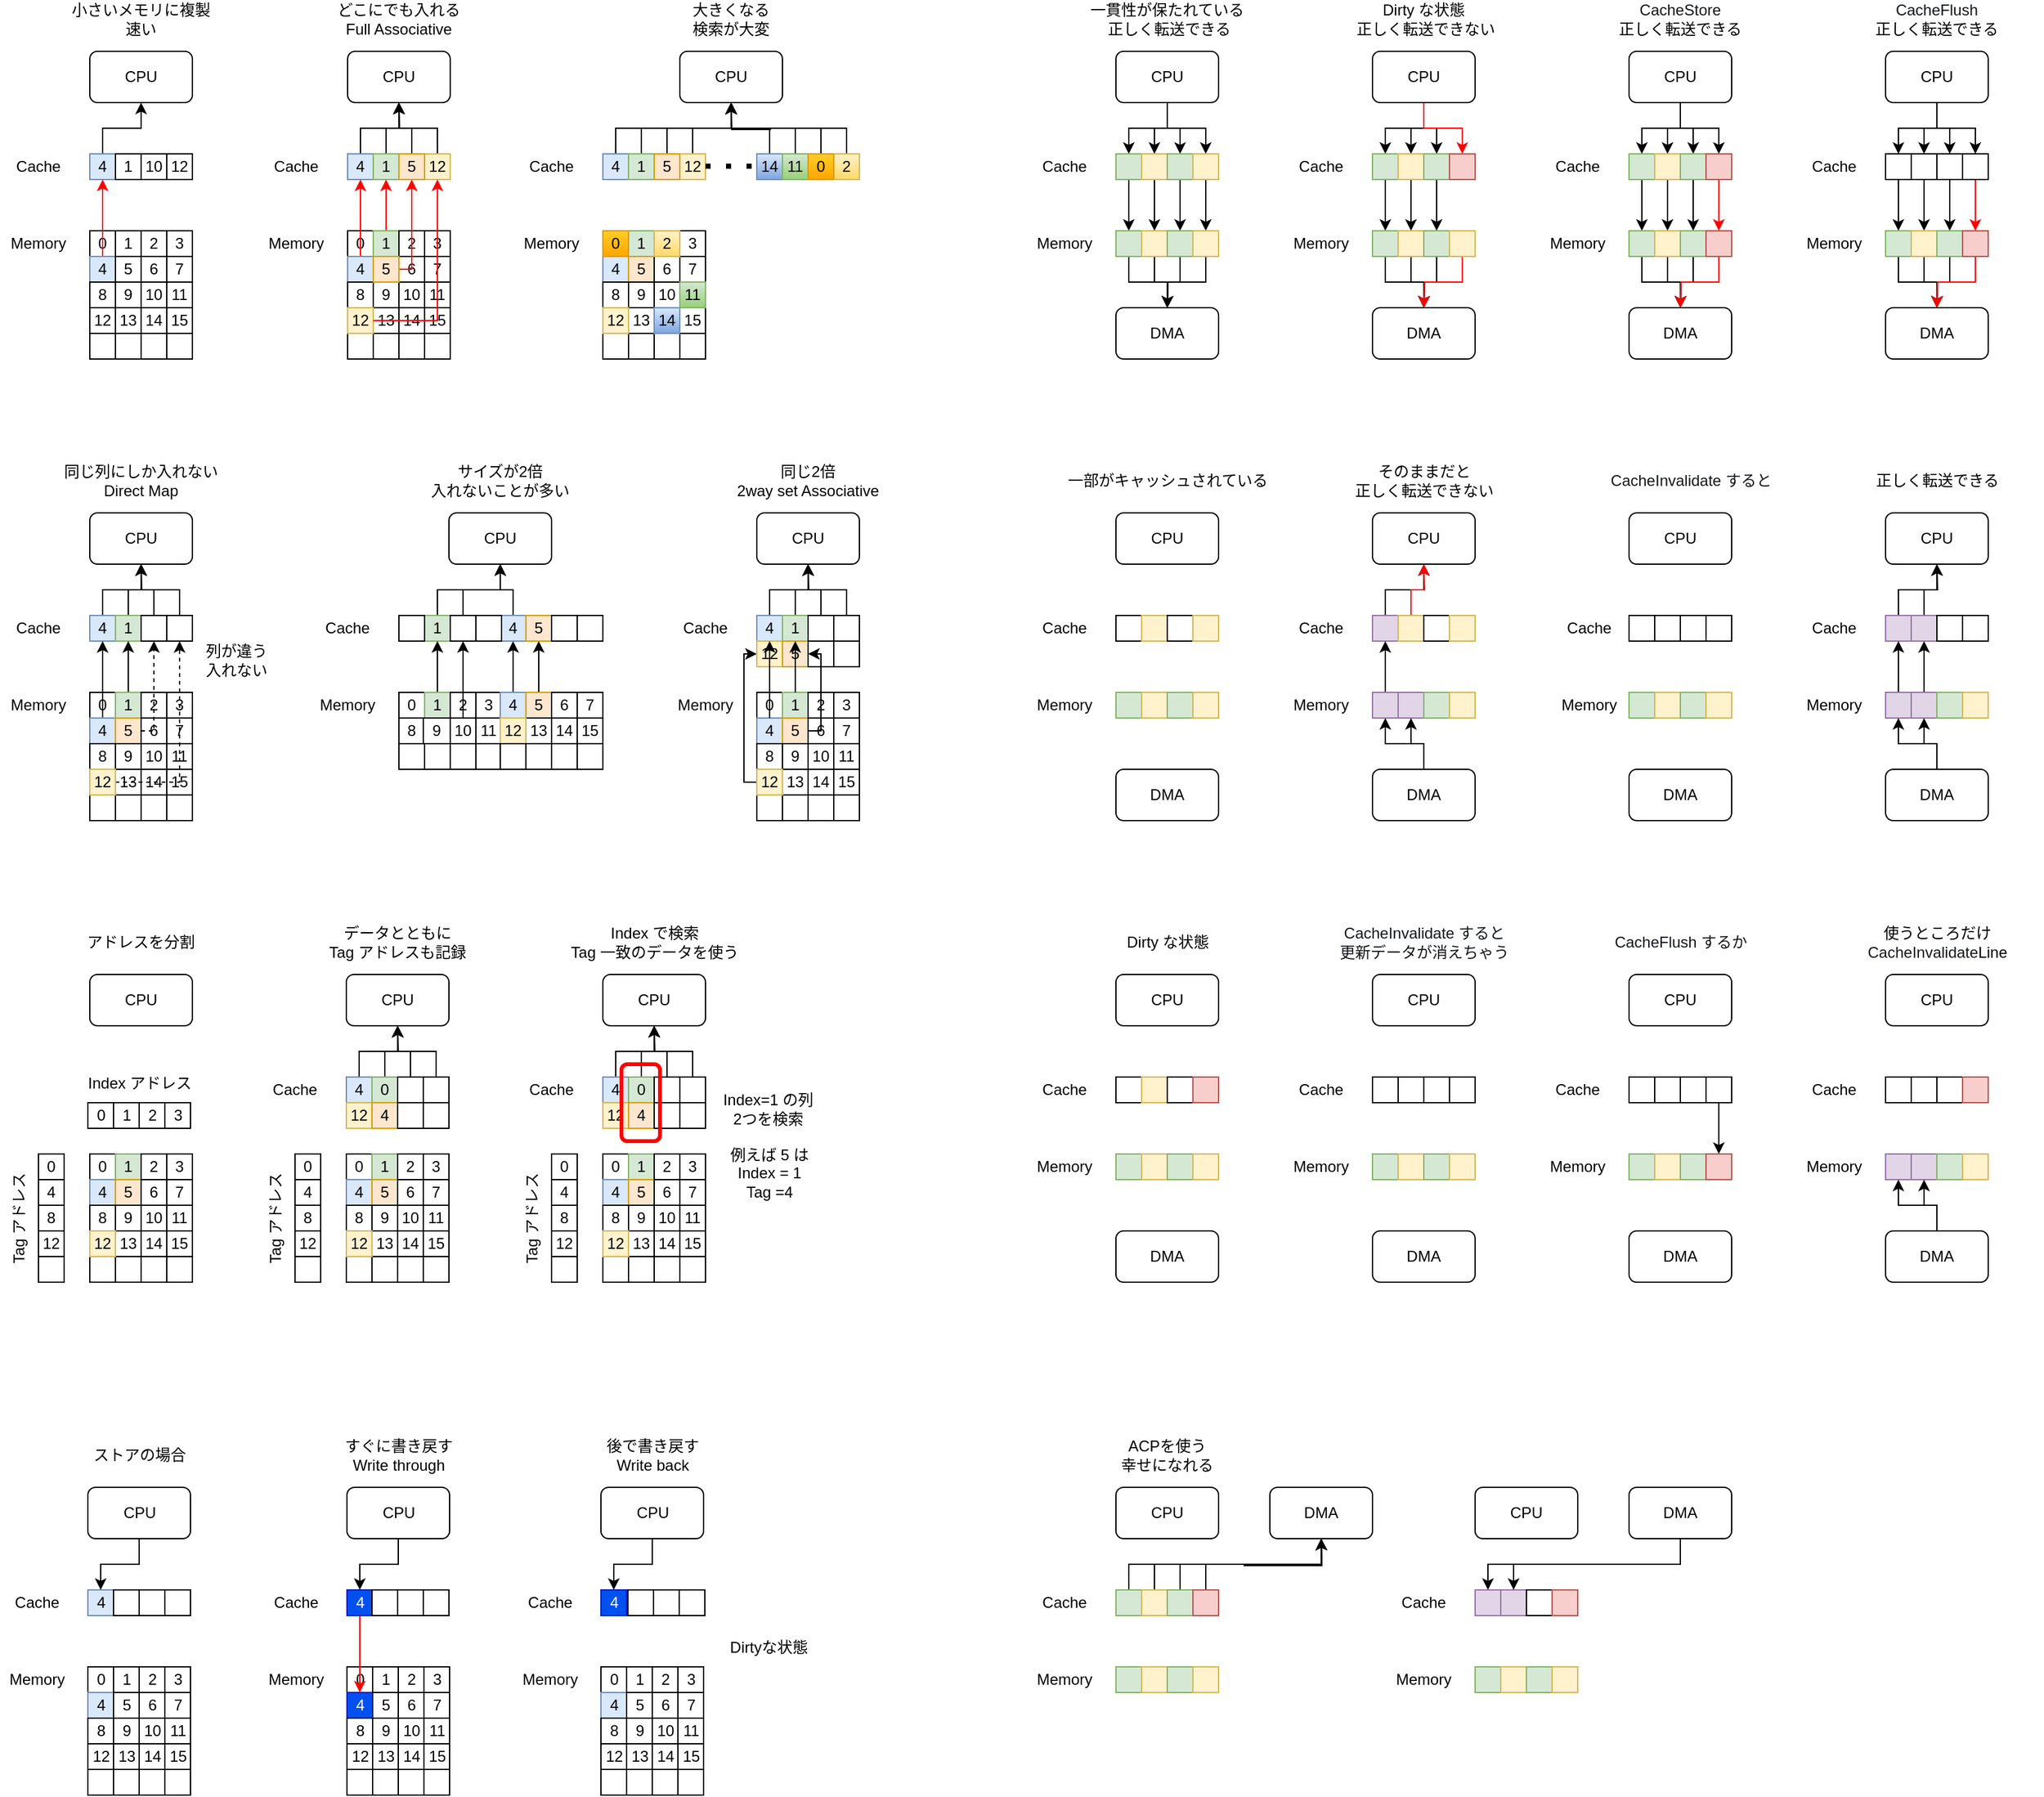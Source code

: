 <mxfile version="13.6.2" type="device"><diagram id="LxDV9afJdBoulexWqzup" name="ページ1"><mxGraphModel dx="1680" dy="607" grid="1" gridSize="10" guides="1" tooltips="1" connect="1" arrows="1" fold="1" page="1" pageScale="1" pageWidth="827" pageHeight="1169" math="0" shadow="0"><root><mxCell id="0"/><mxCell id="1" parent="0"/><mxCell id="S-N18UPBbSxg0-epzey--14" style="edgeStyle=orthogonalEdgeStyle;rounded=0;orthogonalLoop=1;jettySize=auto;html=1;exitX=0.5;exitY=1;exitDx=0;exitDy=0;entryX=0.5;entryY=0;entryDx=0;entryDy=0;" parent="1" source="S-N18UPBbSxg0-epzey--1" target="S-N18UPBbSxg0-epzey--3" edge="1"><mxGeometry relative="1" as="geometry"/></mxCell><mxCell id="S-N18UPBbSxg0-epzey--15" style="edgeStyle=orthogonalEdgeStyle;rounded=0;orthogonalLoop=1;jettySize=auto;html=1;exitX=0.5;exitY=1;exitDx=0;exitDy=0;entryX=0.5;entryY=0;entryDx=0;entryDy=0;" parent="1" source="S-N18UPBbSxg0-epzey--1" target="S-N18UPBbSxg0-epzey--4" edge="1"><mxGeometry relative="1" as="geometry"/></mxCell><mxCell id="S-N18UPBbSxg0-epzey--16" style="edgeStyle=orthogonalEdgeStyle;rounded=0;orthogonalLoop=1;jettySize=auto;html=1;exitX=0.5;exitY=1;exitDx=0;exitDy=0;entryX=0.5;entryY=0;entryDx=0;entryDy=0;" parent="1" source="S-N18UPBbSxg0-epzey--1" target="S-N18UPBbSxg0-epzey--5" edge="1"><mxGeometry relative="1" as="geometry"/></mxCell><mxCell id="S-N18UPBbSxg0-epzey--17" style="edgeStyle=orthogonalEdgeStyle;rounded=0;orthogonalLoop=1;jettySize=auto;html=1;exitX=0.5;exitY=1;exitDx=0;exitDy=0;entryX=0.5;entryY=0;entryDx=0;entryDy=0;" parent="1" source="S-N18UPBbSxg0-epzey--1" target="S-N18UPBbSxg0-epzey--6" edge="1"><mxGeometry relative="1" as="geometry"/></mxCell><mxCell id="S-N18UPBbSxg0-epzey--1" value="CPU" style="rounded=1;whiteSpace=wrap;html=1;" parent="1" vertex="1"><mxGeometry x="80" y="160" width="80" height="40" as="geometry"/></mxCell><mxCell id="S-N18UPBbSxg0-epzey--2" value="一貫性が保たれている&lt;br&gt;&amp;nbsp;正しく転送できる" style="text;html=1;strokeColor=none;fillColor=none;align=center;verticalAlign=middle;whiteSpace=wrap;rounded=0;" parent="1" vertex="1"><mxGeometry x="55" y="120" width="130" height="30" as="geometry"/></mxCell><mxCell id="S-N18UPBbSxg0-epzey--18" style="edgeStyle=orthogonalEdgeStyle;rounded=0;orthogonalLoop=1;jettySize=auto;html=1;exitX=0.5;exitY=1;exitDx=0;exitDy=0;entryX=0.5;entryY=0;entryDx=0;entryDy=0;" parent="1" source="S-N18UPBbSxg0-epzey--3" target="S-N18UPBbSxg0-epzey--7" edge="1"><mxGeometry relative="1" as="geometry"/></mxCell><mxCell id="S-N18UPBbSxg0-epzey--3" value="" style="rounded=0;whiteSpace=wrap;html=1;fillColor=#d5e8d4;strokeColor=#82b366;" parent="1" vertex="1"><mxGeometry x="80" y="240" width="20" height="20" as="geometry"/></mxCell><mxCell id="S-N18UPBbSxg0-epzey--19" style="edgeStyle=orthogonalEdgeStyle;rounded=0;orthogonalLoop=1;jettySize=auto;html=1;exitX=0.5;exitY=1;exitDx=0;exitDy=0;entryX=0.5;entryY=0;entryDx=0;entryDy=0;" parent="1" source="S-N18UPBbSxg0-epzey--4" target="S-N18UPBbSxg0-epzey--8" edge="1"><mxGeometry relative="1" as="geometry"/></mxCell><mxCell id="S-N18UPBbSxg0-epzey--4" value="" style="rounded=0;whiteSpace=wrap;html=1;fillColor=#fff2cc;strokeColor=#d6b656;" parent="1" vertex="1"><mxGeometry x="100" y="240" width="20" height="20" as="geometry"/></mxCell><mxCell id="S-N18UPBbSxg0-epzey--20" style="edgeStyle=orthogonalEdgeStyle;rounded=0;orthogonalLoop=1;jettySize=auto;html=1;exitX=0.5;exitY=1;exitDx=0;exitDy=0;entryX=0.5;entryY=0;entryDx=0;entryDy=0;" parent="1" source="S-N18UPBbSxg0-epzey--5" target="S-N18UPBbSxg0-epzey--9" edge="1"><mxGeometry relative="1" as="geometry"/></mxCell><mxCell id="S-N18UPBbSxg0-epzey--5" value="" style="rounded=0;whiteSpace=wrap;html=1;fillColor=#d5e8d4;strokeColor=#82b366;" parent="1" vertex="1"><mxGeometry x="120" y="240" width="20" height="20" as="geometry"/></mxCell><mxCell id="S-N18UPBbSxg0-epzey--21" style="edgeStyle=orthogonalEdgeStyle;rounded=0;orthogonalLoop=1;jettySize=auto;html=1;exitX=0.5;exitY=1;exitDx=0;exitDy=0;entryX=0.5;entryY=0;entryDx=0;entryDy=0;" parent="1" source="S-N18UPBbSxg0-epzey--6" target="S-N18UPBbSxg0-epzey--10" edge="1"><mxGeometry relative="1" as="geometry"/></mxCell><mxCell id="S-N18UPBbSxg0-epzey--6" value="" style="rounded=0;whiteSpace=wrap;html=1;fillColor=#fff2cc;strokeColor=#d6b656;" parent="1" vertex="1"><mxGeometry x="140" y="240" width="20" height="20" as="geometry"/></mxCell><mxCell id="S-N18UPBbSxg0-epzey--22" style="edgeStyle=orthogonalEdgeStyle;rounded=0;orthogonalLoop=1;jettySize=auto;html=1;exitX=0.5;exitY=1;exitDx=0;exitDy=0;entryX=0.5;entryY=0;entryDx=0;entryDy=0;" parent="1" source="S-N18UPBbSxg0-epzey--7" target="S-N18UPBbSxg0-epzey--13" edge="1"><mxGeometry relative="1" as="geometry"/></mxCell><mxCell id="S-N18UPBbSxg0-epzey--7" value="" style="rounded=0;whiteSpace=wrap;html=1;fillColor=#d5e8d4;strokeColor=#82b366;" parent="1" vertex="1"><mxGeometry x="80" y="300" width="20" height="20" as="geometry"/></mxCell><mxCell id="S-N18UPBbSxg0-epzey--23" style="edgeStyle=orthogonalEdgeStyle;rounded=0;orthogonalLoop=1;jettySize=auto;html=1;exitX=0.5;exitY=1;exitDx=0;exitDy=0;" parent="1" source="S-N18UPBbSxg0-epzey--8" edge="1"><mxGeometry relative="1" as="geometry"><mxPoint x="120" y="360" as="targetPoint"/></mxGeometry></mxCell><mxCell id="S-N18UPBbSxg0-epzey--8" value="" style="rounded=0;whiteSpace=wrap;html=1;fillColor=#fff2cc;strokeColor=#d6b656;" parent="1" vertex="1"><mxGeometry x="100" y="300" width="20" height="20" as="geometry"/></mxCell><mxCell id="S-N18UPBbSxg0-epzey--24" style="edgeStyle=orthogonalEdgeStyle;rounded=0;orthogonalLoop=1;jettySize=auto;html=1;exitX=0.5;exitY=1;exitDx=0;exitDy=0;" parent="1" source="S-N18UPBbSxg0-epzey--9" edge="1"><mxGeometry relative="1" as="geometry"><mxPoint x="120" y="360" as="targetPoint"/></mxGeometry></mxCell><mxCell id="S-N18UPBbSxg0-epzey--9" value="" style="rounded=0;whiteSpace=wrap;html=1;fillColor=#d5e8d4;strokeColor=#82b366;" parent="1" vertex="1"><mxGeometry x="120" y="300" width="20" height="20" as="geometry"/></mxCell><mxCell id="S-N18UPBbSxg0-epzey--25" style="edgeStyle=orthogonalEdgeStyle;rounded=0;orthogonalLoop=1;jettySize=auto;html=1;exitX=0.5;exitY=1;exitDx=0;exitDy=0;" parent="1" source="S-N18UPBbSxg0-epzey--10" edge="1"><mxGeometry relative="1" as="geometry"><mxPoint x="120" y="360" as="targetPoint"/></mxGeometry></mxCell><mxCell id="S-N18UPBbSxg0-epzey--10" value="" style="rounded=0;whiteSpace=wrap;html=1;fillColor=#fff2cc;strokeColor=#d6b656;" parent="1" vertex="1"><mxGeometry x="140" y="300" width="20" height="20" as="geometry"/></mxCell><mxCell id="S-N18UPBbSxg0-epzey--11" value="Cache" style="text;html=1;strokeColor=none;fillColor=none;align=center;verticalAlign=middle;whiteSpace=wrap;rounded=0;" parent="1" vertex="1"><mxGeometry x="20" y="240" width="40" height="20" as="geometry"/></mxCell><mxCell id="S-N18UPBbSxg0-epzey--12" value="Memory" style="text;html=1;strokeColor=none;fillColor=none;align=center;verticalAlign=middle;whiteSpace=wrap;rounded=0;" parent="1" vertex="1"><mxGeometry x="20" y="300" width="40" height="20" as="geometry"/></mxCell><mxCell id="S-N18UPBbSxg0-epzey--13" value="DMA" style="rounded=1;whiteSpace=wrap;html=1;" parent="1" vertex="1"><mxGeometry x="80" y="360" width="80" height="40" as="geometry"/></mxCell><mxCell id="S-N18UPBbSxg0-epzey--26" style="edgeStyle=orthogonalEdgeStyle;rounded=0;orthogonalLoop=1;jettySize=auto;html=1;exitX=0.5;exitY=1;exitDx=0;exitDy=0;entryX=0.5;entryY=0;entryDx=0;entryDy=0;" parent="1" source="S-N18UPBbSxg0-epzey--30" target="S-N18UPBbSxg0-epzey--33" edge="1"><mxGeometry relative="1" as="geometry"/></mxCell><mxCell id="S-N18UPBbSxg0-epzey--27" style="edgeStyle=orthogonalEdgeStyle;rounded=0;orthogonalLoop=1;jettySize=auto;html=1;exitX=0.5;exitY=1;exitDx=0;exitDy=0;entryX=0.5;entryY=0;entryDx=0;entryDy=0;" parent="1" source="S-N18UPBbSxg0-epzey--30" target="S-N18UPBbSxg0-epzey--35" edge="1"><mxGeometry relative="1" as="geometry"/></mxCell><mxCell id="S-N18UPBbSxg0-epzey--28" style="edgeStyle=orthogonalEdgeStyle;rounded=0;orthogonalLoop=1;jettySize=auto;html=1;exitX=0.5;exitY=1;exitDx=0;exitDy=0;entryX=0.5;entryY=0;entryDx=0;entryDy=0;" parent="1" source="S-N18UPBbSxg0-epzey--30" target="S-N18UPBbSxg0-epzey--37" edge="1"><mxGeometry relative="1" as="geometry"/></mxCell><mxCell id="S-N18UPBbSxg0-epzey--29" style="edgeStyle=orthogonalEdgeStyle;rounded=0;orthogonalLoop=1;jettySize=auto;html=1;exitX=0.5;exitY=1;exitDx=0;exitDy=0;entryX=0.5;entryY=0;entryDx=0;entryDy=0;strokeColor=#FF0000;" parent="1" source="S-N18UPBbSxg0-epzey--30" target="S-N18UPBbSxg0-epzey--39" edge="1"><mxGeometry relative="1" as="geometry"/></mxCell><mxCell id="S-N18UPBbSxg0-epzey--30" value="CPU" style="rounded=1;whiteSpace=wrap;html=1;" parent="1" vertex="1"><mxGeometry x="280" y="160" width="80" height="40" as="geometry"/></mxCell><mxCell id="S-N18UPBbSxg0-epzey--31" value="Dirty な状態&lt;br&gt;&amp;nbsp;正しく転送できない" style="text;html=1;strokeColor=none;fillColor=none;align=center;verticalAlign=middle;whiteSpace=wrap;rounded=0;" parent="1" vertex="1"><mxGeometry x="255" y="120" width="130" height="30" as="geometry"/></mxCell><mxCell id="S-N18UPBbSxg0-epzey--32" style="edgeStyle=orthogonalEdgeStyle;rounded=0;orthogonalLoop=1;jettySize=auto;html=1;exitX=0.5;exitY=1;exitDx=0;exitDy=0;entryX=0.5;entryY=0;entryDx=0;entryDy=0;" parent="1" source="S-N18UPBbSxg0-epzey--33" target="S-N18UPBbSxg0-epzey--41" edge="1"><mxGeometry relative="1" as="geometry"/></mxCell><mxCell id="S-N18UPBbSxg0-epzey--33" value="" style="rounded=0;whiteSpace=wrap;html=1;fillColor=#d5e8d4;strokeColor=#82b366;" parent="1" vertex="1"><mxGeometry x="280" y="240" width="20" height="20" as="geometry"/></mxCell><mxCell id="S-N18UPBbSxg0-epzey--34" style="edgeStyle=orthogonalEdgeStyle;rounded=0;orthogonalLoop=1;jettySize=auto;html=1;exitX=0.5;exitY=1;exitDx=0;exitDy=0;entryX=0.5;entryY=0;entryDx=0;entryDy=0;" parent="1" source="S-N18UPBbSxg0-epzey--35" target="S-N18UPBbSxg0-epzey--43" edge="1"><mxGeometry relative="1" as="geometry"/></mxCell><mxCell id="S-N18UPBbSxg0-epzey--35" value="" style="rounded=0;whiteSpace=wrap;html=1;fillColor=#fff2cc;strokeColor=#d6b656;" parent="1" vertex="1"><mxGeometry x="300" y="240" width="20" height="20" as="geometry"/></mxCell><mxCell id="S-N18UPBbSxg0-epzey--36" style="edgeStyle=orthogonalEdgeStyle;rounded=0;orthogonalLoop=1;jettySize=auto;html=1;exitX=0.5;exitY=1;exitDx=0;exitDy=0;entryX=0.5;entryY=0;entryDx=0;entryDy=0;" parent="1" source="S-N18UPBbSxg0-epzey--37" target="S-N18UPBbSxg0-epzey--45" edge="1"><mxGeometry relative="1" as="geometry"/></mxCell><mxCell id="S-N18UPBbSxg0-epzey--37" value="" style="rounded=0;whiteSpace=wrap;html=1;fillColor=#d5e8d4;strokeColor=#82b366;" parent="1" vertex="1"><mxGeometry x="320" y="240" width="20" height="20" as="geometry"/></mxCell><mxCell id="S-N18UPBbSxg0-epzey--39" value="" style="rounded=0;whiteSpace=wrap;html=1;fillColor=#f8cecc;strokeColor=#b85450;" parent="1" vertex="1"><mxGeometry x="340" y="240" width="20" height="20" as="geometry"/></mxCell><mxCell id="S-N18UPBbSxg0-epzey--40" style="edgeStyle=orthogonalEdgeStyle;rounded=0;orthogonalLoop=1;jettySize=auto;html=1;exitX=0.5;exitY=1;exitDx=0;exitDy=0;entryX=0.5;entryY=0;entryDx=0;entryDy=0;" parent="1" source="S-N18UPBbSxg0-epzey--41" target="S-N18UPBbSxg0-epzey--50" edge="1"><mxGeometry relative="1" as="geometry"/></mxCell><mxCell id="S-N18UPBbSxg0-epzey--41" value="" style="rounded=0;whiteSpace=wrap;html=1;fillColor=#d5e8d4;strokeColor=#82b366;" parent="1" vertex="1"><mxGeometry x="280" y="300" width="20" height="20" as="geometry"/></mxCell><mxCell id="S-N18UPBbSxg0-epzey--42" style="edgeStyle=orthogonalEdgeStyle;rounded=0;orthogonalLoop=1;jettySize=auto;html=1;exitX=0.5;exitY=1;exitDx=0;exitDy=0;" parent="1" source="S-N18UPBbSxg0-epzey--43" edge="1"><mxGeometry relative="1" as="geometry"><mxPoint x="320" y="360" as="targetPoint"/></mxGeometry></mxCell><mxCell id="S-N18UPBbSxg0-epzey--43" value="" style="rounded=0;whiteSpace=wrap;html=1;fillColor=#fff2cc;strokeColor=#d6b656;" parent="1" vertex="1"><mxGeometry x="300" y="300" width="20" height="20" as="geometry"/></mxCell><mxCell id="S-N18UPBbSxg0-epzey--44" style="edgeStyle=orthogonalEdgeStyle;rounded=0;orthogonalLoop=1;jettySize=auto;html=1;exitX=0.5;exitY=1;exitDx=0;exitDy=0;" parent="1" source="S-N18UPBbSxg0-epzey--45" edge="1"><mxGeometry relative="1" as="geometry"><mxPoint x="320" y="360" as="targetPoint"/></mxGeometry></mxCell><mxCell id="S-N18UPBbSxg0-epzey--45" value="" style="rounded=0;whiteSpace=wrap;html=1;fillColor=#d5e8d4;strokeColor=#82b366;" parent="1" vertex="1"><mxGeometry x="320" y="300" width="20" height="20" as="geometry"/></mxCell><mxCell id="S-N18UPBbSxg0-epzey--46" style="edgeStyle=orthogonalEdgeStyle;rounded=0;orthogonalLoop=1;jettySize=auto;html=1;exitX=0.5;exitY=1;exitDx=0;exitDy=0;strokeColor=#FF0000;" parent="1" source="S-N18UPBbSxg0-epzey--47" edge="1"><mxGeometry relative="1" as="geometry"><mxPoint x="320" y="360" as="targetPoint"/></mxGeometry></mxCell><mxCell id="S-N18UPBbSxg0-epzey--47" value="" style="rounded=0;whiteSpace=wrap;html=1;fillColor=#fff2cc;strokeColor=#d6b656;" parent="1" vertex="1"><mxGeometry x="340" y="300" width="20" height="20" as="geometry"/></mxCell><mxCell id="S-N18UPBbSxg0-epzey--48" value="Cache" style="text;html=1;strokeColor=none;fillColor=none;align=center;verticalAlign=middle;whiteSpace=wrap;rounded=0;" parent="1" vertex="1"><mxGeometry x="220" y="240" width="40" height="20" as="geometry"/></mxCell><mxCell id="S-N18UPBbSxg0-epzey--49" value="Memory" style="text;html=1;strokeColor=none;fillColor=none;align=center;verticalAlign=middle;whiteSpace=wrap;rounded=0;" parent="1" vertex="1"><mxGeometry x="220" y="300" width="40" height="20" as="geometry"/></mxCell><mxCell id="S-N18UPBbSxg0-epzey--50" value="DMA" style="rounded=1;whiteSpace=wrap;html=1;" parent="1" vertex="1"><mxGeometry x="280" y="360" width="80" height="40" as="geometry"/></mxCell><mxCell id="S-N18UPBbSxg0-epzey--51" style="edgeStyle=orthogonalEdgeStyle;rounded=0;orthogonalLoop=1;jettySize=auto;html=1;exitX=0.5;exitY=1;exitDx=0;exitDy=0;entryX=0.5;entryY=0;entryDx=0;entryDy=0;" parent="1" source="S-N18UPBbSxg0-epzey--55" target="S-N18UPBbSxg0-epzey--58" edge="1"><mxGeometry relative="1" as="geometry"/></mxCell><mxCell id="S-N18UPBbSxg0-epzey--52" style="edgeStyle=orthogonalEdgeStyle;rounded=0;orthogonalLoop=1;jettySize=auto;html=1;exitX=0.5;exitY=1;exitDx=0;exitDy=0;entryX=0.5;entryY=0;entryDx=0;entryDy=0;" parent="1" source="S-N18UPBbSxg0-epzey--55" target="S-N18UPBbSxg0-epzey--60" edge="1"><mxGeometry relative="1" as="geometry"/></mxCell><mxCell id="S-N18UPBbSxg0-epzey--53" style="edgeStyle=orthogonalEdgeStyle;rounded=0;orthogonalLoop=1;jettySize=auto;html=1;exitX=0.5;exitY=1;exitDx=0;exitDy=0;entryX=0.5;entryY=0;entryDx=0;entryDy=0;" parent="1" source="S-N18UPBbSxg0-epzey--55" target="S-N18UPBbSxg0-epzey--62" edge="1"><mxGeometry relative="1" as="geometry"/></mxCell><mxCell id="S-N18UPBbSxg0-epzey--54" style="edgeStyle=orthogonalEdgeStyle;rounded=0;orthogonalLoop=1;jettySize=auto;html=1;exitX=0.5;exitY=1;exitDx=0;exitDy=0;entryX=0.5;entryY=0;entryDx=0;entryDy=0;" parent="1" source="S-N18UPBbSxg0-epzey--55" target="S-N18UPBbSxg0-epzey--63" edge="1"><mxGeometry relative="1" as="geometry"/></mxCell><mxCell id="S-N18UPBbSxg0-epzey--55" value="CPU" style="rounded=1;whiteSpace=wrap;html=1;" parent="1" vertex="1"><mxGeometry x="480" y="160" width="80" height="40" as="geometry"/></mxCell><mxCell id="S-N18UPBbSxg0-epzey--56" value="&lt;span style=&quot;color: rgb(20 , 23 , 26) ; font-size: 12px ; background-color: rgb(255 , 255 , 255)&quot;&gt;CacheStore&lt;br&gt;&lt;/span&gt;正しく転送できる" style="text;html=1;strokeColor=none;fillColor=none;align=center;verticalAlign=middle;whiteSpace=wrap;rounded=0;fontSize=12;" parent="1" vertex="1"><mxGeometry x="455" y="120" width="130" height="30" as="geometry"/></mxCell><mxCell id="S-N18UPBbSxg0-epzey--57" style="edgeStyle=orthogonalEdgeStyle;rounded=0;orthogonalLoop=1;jettySize=auto;html=1;exitX=0.5;exitY=1;exitDx=0;exitDy=0;entryX=0.5;entryY=0;entryDx=0;entryDy=0;" parent="1" source="S-N18UPBbSxg0-epzey--58" target="S-N18UPBbSxg0-epzey--65" edge="1"><mxGeometry relative="1" as="geometry"/></mxCell><mxCell id="S-N18UPBbSxg0-epzey--58" value="" style="rounded=0;whiteSpace=wrap;html=1;fillColor=#d5e8d4;strokeColor=#82b366;" parent="1" vertex="1"><mxGeometry x="480" y="240" width="20" height="20" as="geometry"/></mxCell><mxCell id="S-N18UPBbSxg0-epzey--59" style="edgeStyle=orthogonalEdgeStyle;rounded=0;orthogonalLoop=1;jettySize=auto;html=1;exitX=0.5;exitY=1;exitDx=0;exitDy=0;entryX=0.5;entryY=0;entryDx=0;entryDy=0;" parent="1" source="S-N18UPBbSxg0-epzey--60" target="S-N18UPBbSxg0-epzey--67" edge="1"><mxGeometry relative="1" as="geometry"/></mxCell><mxCell id="S-N18UPBbSxg0-epzey--60" value="" style="rounded=0;whiteSpace=wrap;html=1;fillColor=#fff2cc;strokeColor=#d6b656;" parent="1" vertex="1"><mxGeometry x="500" y="240" width="20" height="20" as="geometry"/></mxCell><mxCell id="S-N18UPBbSxg0-epzey--61" style="edgeStyle=orthogonalEdgeStyle;rounded=0;orthogonalLoop=1;jettySize=auto;html=1;exitX=0.5;exitY=1;exitDx=0;exitDy=0;entryX=0.5;entryY=0;entryDx=0;entryDy=0;" parent="1" source="S-N18UPBbSxg0-epzey--62" target="S-N18UPBbSxg0-epzey--69" edge="1"><mxGeometry relative="1" as="geometry"/></mxCell><mxCell id="S-N18UPBbSxg0-epzey--62" value="" style="rounded=0;whiteSpace=wrap;html=1;fillColor=#d5e8d4;strokeColor=#82b366;" parent="1" vertex="1"><mxGeometry x="520" y="240" width="20" height="20" as="geometry"/></mxCell><mxCell id="S-N18UPBbSxg0-epzey--75" style="edgeStyle=orthogonalEdgeStyle;rounded=0;orthogonalLoop=1;jettySize=auto;html=1;exitX=0.5;exitY=1;exitDx=0;exitDy=0;entryX=0.5;entryY=0;entryDx=0;entryDy=0;fontSize=12;strokeColor=#FF0000;" parent="1" source="S-N18UPBbSxg0-epzey--63" target="S-N18UPBbSxg0-epzey--71" edge="1"><mxGeometry relative="1" as="geometry"/></mxCell><mxCell id="S-N18UPBbSxg0-epzey--63" value="" style="rounded=0;whiteSpace=wrap;html=1;fillColor=#f8cecc;strokeColor=#b85450;" parent="1" vertex="1"><mxGeometry x="540" y="240" width="20" height="20" as="geometry"/></mxCell><mxCell id="S-N18UPBbSxg0-epzey--64" style="edgeStyle=orthogonalEdgeStyle;rounded=0;orthogonalLoop=1;jettySize=auto;html=1;exitX=0.5;exitY=1;exitDx=0;exitDy=0;entryX=0.5;entryY=0;entryDx=0;entryDy=0;" parent="1" source="S-N18UPBbSxg0-epzey--65" target="S-N18UPBbSxg0-epzey--74" edge="1"><mxGeometry relative="1" as="geometry"/></mxCell><mxCell id="S-N18UPBbSxg0-epzey--65" value="" style="rounded=0;whiteSpace=wrap;html=1;fillColor=#d5e8d4;strokeColor=#82b366;" parent="1" vertex="1"><mxGeometry x="480" y="300" width="20" height="20" as="geometry"/></mxCell><mxCell id="S-N18UPBbSxg0-epzey--66" style="edgeStyle=orthogonalEdgeStyle;rounded=0;orthogonalLoop=1;jettySize=auto;html=1;exitX=0.5;exitY=1;exitDx=0;exitDy=0;" parent="1" source="S-N18UPBbSxg0-epzey--67" edge="1"><mxGeometry relative="1" as="geometry"><mxPoint x="520" y="360" as="targetPoint"/></mxGeometry></mxCell><mxCell id="S-N18UPBbSxg0-epzey--67" value="" style="rounded=0;whiteSpace=wrap;html=1;fillColor=#fff2cc;strokeColor=#d6b656;" parent="1" vertex="1"><mxGeometry x="500" y="300" width="20" height="20" as="geometry"/></mxCell><mxCell id="S-N18UPBbSxg0-epzey--68" style="edgeStyle=orthogonalEdgeStyle;rounded=0;orthogonalLoop=1;jettySize=auto;html=1;exitX=0.5;exitY=1;exitDx=0;exitDy=0;" parent="1" source="S-N18UPBbSxg0-epzey--69" edge="1"><mxGeometry relative="1" as="geometry"><mxPoint x="520" y="360" as="targetPoint"/></mxGeometry></mxCell><mxCell id="S-N18UPBbSxg0-epzey--69" value="" style="rounded=0;whiteSpace=wrap;html=1;fillColor=#d5e8d4;strokeColor=#82b366;" parent="1" vertex="1"><mxGeometry x="520" y="300" width="20" height="20" as="geometry"/></mxCell><mxCell id="S-N18UPBbSxg0-epzey--70" style="edgeStyle=orthogonalEdgeStyle;rounded=0;orthogonalLoop=1;jettySize=auto;html=1;exitX=0.5;exitY=1;exitDx=0;exitDy=0;strokeColor=#FF0000;" parent="1" source="S-N18UPBbSxg0-epzey--71" edge="1"><mxGeometry relative="1" as="geometry"><mxPoint x="520" y="360" as="targetPoint"/></mxGeometry></mxCell><mxCell id="S-N18UPBbSxg0-epzey--71" value="" style="rounded=0;whiteSpace=wrap;html=1;fillColor=#f8cecc;strokeColor=#b85450;" parent="1" vertex="1"><mxGeometry x="540" y="300" width="20" height="20" as="geometry"/></mxCell><mxCell id="S-N18UPBbSxg0-epzey--72" value="Cache" style="text;html=1;strokeColor=none;fillColor=none;align=center;verticalAlign=middle;whiteSpace=wrap;rounded=0;" parent="1" vertex="1"><mxGeometry x="420" y="240" width="40" height="20" as="geometry"/></mxCell><mxCell id="S-N18UPBbSxg0-epzey--73" value="Memory" style="text;html=1;strokeColor=none;fillColor=none;align=center;verticalAlign=middle;whiteSpace=wrap;rounded=0;" parent="1" vertex="1"><mxGeometry x="420" y="300" width="40" height="20" as="geometry"/></mxCell><mxCell id="S-N18UPBbSxg0-epzey--74" value="DMA" style="rounded=1;whiteSpace=wrap;html=1;" parent="1" vertex="1"><mxGeometry x="480" y="360" width="80" height="40" as="geometry"/></mxCell><mxCell id="S-N18UPBbSxg0-epzey--100" style="edgeStyle=orthogonalEdgeStyle;rounded=0;orthogonalLoop=1;jettySize=auto;html=1;exitX=0.5;exitY=1;exitDx=0;exitDy=0;entryX=0.5;entryY=0;entryDx=0;entryDy=0;" parent="1" source="S-N18UPBbSxg0-epzey--104" target="S-N18UPBbSxg0-epzey--107" edge="1"><mxGeometry relative="1" as="geometry"/></mxCell><mxCell id="S-N18UPBbSxg0-epzey--101" style="edgeStyle=orthogonalEdgeStyle;rounded=0;orthogonalLoop=1;jettySize=auto;html=1;exitX=0.5;exitY=1;exitDx=0;exitDy=0;entryX=0.5;entryY=0;entryDx=0;entryDy=0;" parent="1" source="S-N18UPBbSxg0-epzey--104" target="S-N18UPBbSxg0-epzey--109" edge="1"><mxGeometry relative="1" as="geometry"/></mxCell><mxCell id="S-N18UPBbSxg0-epzey--102" style="edgeStyle=orthogonalEdgeStyle;rounded=0;orthogonalLoop=1;jettySize=auto;html=1;exitX=0.5;exitY=1;exitDx=0;exitDy=0;entryX=0.5;entryY=0;entryDx=0;entryDy=0;" parent="1" source="S-N18UPBbSxg0-epzey--104" target="S-N18UPBbSxg0-epzey--111" edge="1"><mxGeometry relative="1" as="geometry"/></mxCell><mxCell id="S-N18UPBbSxg0-epzey--103" style="edgeStyle=orthogonalEdgeStyle;rounded=0;orthogonalLoop=1;jettySize=auto;html=1;exitX=0.5;exitY=1;exitDx=0;exitDy=0;entryX=0.5;entryY=0;entryDx=0;entryDy=0;" parent="1" source="S-N18UPBbSxg0-epzey--104" target="S-N18UPBbSxg0-epzey--113" edge="1"><mxGeometry relative="1" as="geometry"/></mxCell><mxCell id="S-N18UPBbSxg0-epzey--104" value="CPU" style="rounded=1;whiteSpace=wrap;html=1;" parent="1" vertex="1"><mxGeometry x="680" y="160" width="80" height="40" as="geometry"/></mxCell><mxCell id="S-N18UPBbSxg0-epzey--105" value="&lt;span style=&quot;color: rgb(20, 23, 26); font-size: 12px; background-color: rgb(255, 255, 255);&quot;&gt;CacheFlush&lt;br style=&quot;font-size: 12px;&quot;&gt;&lt;/span&gt;正しく転送できる" style="text;html=1;strokeColor=none;fillColor=none;align=center;verticalAlign=middle;whiteSpace=wrap;rounded=0;fontSize=12;" parent="1" vertex="1"><mxGeometry x="655" y="120" width="130" height="30" as="geometry"/></mxCell><mxCell id="S-N18UPBbSxg0-epzey--106" style="edgeStyle=orthogonalEdgeStyle;rounded=0;orthogonalLoop=1;jettySize=auto;html=1;exitX=0.5;exitY=1;exitDx=0;exitDy=0;entryX=0.5;entryY=0;entryDx=0;entryDy=0;" parent="1" source="S-N18UPBbSxg0-epzey--107" target="S-N18UPBbSxg0-epzey--115" edge="1"><mxGeometry relative="1" as="geometry"/></mxCell><mxCell id="S-N18UPBbSxg0-epzey--107" value="" style="rounded=0;whiteSpace=wrap;html=1;" parent="1" vertex="1"><mxGeometry x="680" y="240" width="20" height="20" as="geometry"/></mxCell><mxCell id="S-N18UPBbSxg0-epzey--108" style="edgeStyle=orthogonalEdgeStyle;rounded=0;orthogonalLoop=1;jettySize=auto;html=1;exitX=0.5;exitY=1;exitDx=0;exitDy=0;entryX=0.5;entryY=0;entryDx=0;entryDy=0;" parent="1" source="S-N18UPBbSxg0-epzey--109" target="S-N18UPBbSxg0-epzey--117" edge="1"><mxGeometry relative="1" as="geometry"/></mxCell><mxCell id="S-N18UPBbSxg0-epzey--109" value="" style="rounded=0;whiteSpace=wrap;html=1;" parent="1" vertex="1"><mxGeometry x="700" y="240" width="20" height="20" as="geometry"/></mxCell><mxCell id="S-N18UPBbSxg0-epzey--110" style="edgeStyle=orthogonalEdgeStyle;rounded=0;orthogonalLoop=1;jettySize=auto;html=1;exitX=0.5;exitY=1;exitDx=0;exitDy=0;entryX=0.5;entryY=0;entryDx=0;entryDy=0;" parent="1" source="S-N18UPBbSxg0-epzey--111" target="S-N18UPBbSxg0-epzey--119" edge="1"><mxGeometry relative="1" as="geometry"/></mxCell><mxCell id="S-N18UPBbSxg0-epzey--111" value="" style="rounded=0;whiteSpace=wrap;html=1;" parent="1" vertex="1"><mxGeometry x="720" y="240" width="20" height="20" as="geometry"/></mxCell><mxCell id="S-N18UPBbSxg0-epzey--112" style="edgeStyle=orthogonalEdgeStyle;rounded=0;orthogonalLoop=1;jettySize=auto;html=1;exitX=0.5;exitY=1;exitDx=0;exitDy=0;entryX=0.5;entryY=0;entryDx=0;entryDy=0;fontSize=12;strokeColor=#FF0000;" parent="1" source="S-N18UPBbSxg0-epzey--113" target="S-N18UPBbSxg0-epzey--121" edge="1"><mxGeometry relative="1" as="geometry"/></mxCell><mxCell id="S-N18UPBbSxg0-epzey--113" value="" style="rounded=0;whiteSpace=wrap;html=1;" parent="1" vertex="1"><mxGeometry x="740" y="240" width="20" height="20" as="geometry"/></mxCell><mxCell id="S-N18UPBbSxg0-epzey--114" style="edgeStyle=orthogonalEdgeStyle;rounded=0;orthogonalLoop=1;jettySize=auto;html=1;exitX=0.5;exitY=1;exitDx=0;exitDy=0;entryX=0.5;entryY=0;entryDx=0;entryDy=0;" parent="1" source="S-N18UPBbSxg0-epzey--115" target="S-N18UPBbSxg0-epzey--124" edge="1"><mxGeometry relative="1" as="geometry"/></mxCell><mxCell id="S-N18UPBbSxg0-epzey--115" value="" style="rounded=0;whiteSpace=wrap;html=1;fillColor=#d5e8d4;strokeColor=#82b366;" parent="1" vertex="1"><mxGeometry x="680" y="300" width="20" height="20" as="geometry"/></mxCell><mxCell id="S-N18UPBbSxg0-epzey--116" style="edgeStyle=orthogonalEdgeStyle;rounded=0;orthogonalLoop=1;jettySize=auto;html=1;exitX=0.5;exitY=1;exitDx=0;exitDy=0;" parent="1" source="S-N18UPBbSxg0-epzey--117" edge="1"><mxGeometry relative="1" as="geometry"><mxPoint x="720" y="360" as="targetPoint"/></mxGeometry></mxCell><mxCell id="S-N18UPBbSxg0-epzey--117" value="" style="rounded=0;whiteSpace=wrap;html=1;fillColor=#fff2cc;strokeColor=#d6b656;" parent="1" vertex="1"><mxGeometry x="700" y="300" width="20" height="20" as="geometry"/></mxCell><mxCell id="S-N18UPBbSxg0-epzey--118" style="edgeStyle=orthogonalEdgeStyle;rounded=0;orthogonalLoop=1;jettySize=auto;html=1;exitX=0.5;exitY=1;exitDx=0;exitDy=0;" parent="1" source="S-N18UPBbSxg0-epzey--119" edge="1"><mxGeometry relative="1" as="geometry"><mxPoint x="720" y="360" as="targetPoint"/></mxGeometry></mxCell><mxCell id="S-N18UPBbSxg0-epzey--119" value="" style="rounded=0;whiteSpace=wrap;html=1;fillColor=#d5e8d4;strokeColor=#82b366;" parent="1" vertex="1"><mxGeometry x="720" y="300" width="20" height="20" as="geometry"/></mxCell><mxCell id="S-N18UPBbSxg0-epzey--120" style="edgeStyle=orthogonalEdgeStyle;rounded=0;orthogonalLoop=1;jettySize=auto;html=1;exitX=0.5;exitY=1;exitDx=0;exitDy=0;strokeColor=#FF0000;" parent="1" source="S-N18UPBbSxg0-epzey--121" edge="1"><mxGeometry relative="1" as="geometry"><mxPoint x="720" y="360" as="targetPoint"/></mxGeometry></mxCell><mxCell id="S-N18UPBbSxg0-epzey--121" value="" style="rounded=0;whiteSpace=wrap;html=1;fillColor=#f8cecc;strokeColor=#b85450;" parent="1" vertex="1"><mxGeometry x="740" y="300" width="20" height="20" as="geometry"/></mxCell><mxCell id="S-N18UPBbSxg0-epzey--122" value="Cache" style="text;html=1;strokeColor=none;fillColor=none;align=center;verticalAlign=middle;whiteSpace=wrap;rounded=0;" parent="1" vertex="1"><mxGeometry x="620" y="240" width="40" height="20" as="geometry"/></mxCell><mxCell id="S-N18UPBbSxg0-epzey--123" value="Memory" style="text;html=1;strokeColor=none;fillColor=none;align=center;verticalAlign=middle;whiteSpace=wrap;rounded=0;" parent="1" vertex="1"><mxGeometry x="620" y="300" width="40" height="20" as="geometry"/></mxCell><mxCell id="S-N18UPBbSxg0-epzey--124" value="DMA" style="rounded=1;whiteSpace=wrap;html=1;" parent="1" vertex="1"><mxGeometry x="680" y="360" width="80" height="40" as="geometry"/></mxCell><mxCell id="S-N18UPBbSxg0-epzey--129" value="CPU" style="rounded=1;whiteSpace=wrap;html=1;" parent="1" vertex="1"><mxGeometry x="80" y="520" width="80" height="40" as="geometry"/></mxCell><mxCell id="S-N18UPBbSxg0-epzey--130" value="一部がキャッシュされている&lt;br&gt;" style="text;html=1;strokeColor=none;fillColor=none;align=center;verticalAlign=middle;whiteSpace=wrap;rounded=0;" parent="1" vertex="1"><mxGeometry x="37.5" y="480" width="165" height="30" as="geometry"/></mxCell><mxCell id="S-N18UPBbSxg0-epzey--132" value="" style="rounded=0;whiteSpace=wrap;html=1;" parent="1" vertex="1"><mxGeometry x="80" y="600" width="20" height="20" as="geometry"/></mxCell><mxCell id="S-N18UPBbSxg0-epzey--134" value="" style="rounded=0;whiteSpace=wrap;html=1;fillColor=#fff2cc;strokeColor=#d6b656;" parent="1" vertex="1"><mxGeometry x="100" y="600" width="20" height="20" as="geometry"/></mxCell><mxCell id="S-N18UPBbSxg0-epzey--136" value="" style="rounded=0;whiteSpace=wrap;html=1;" parent="1" vertex="1"><mxGeometry x="120" y="600" width="20" height="20" as="geometry"/></mxCell><mxCell id="S-N18UPBbSxg0-epzey--138" value="" style="rounded=0;whiteSpace=wrap;html=1;fillColor=#fff2cc;strokeColor=#d6b656;" parent="1" vertex="1"><mxGeometry x="140" y="600" width="20" height="20" as="geometry"/></mxCell><mxCell id="S-N18UPBbSxg0-epzey--140" value="" style="rounded=0;whiteSpace=wrap;html=1;fillColor=#d5e8d4;strokeColor=#82b366;" parent="1" vertex="1"><mxGeometry x="80" y="660" width="20" height="20" as="geometry"/></mxCell><mxCell id="S-N18UPBbSxg0-epzey--142" value="" style="rounded=0;whiteSpace=wrap;html=1;fillColor=#fff2cc;strokeColor=#d6b656;" parent="1" vertex="1"><mxGeometry x="100" y="660" width="20" height="20" as="geometry"/></mxCell><mxCell id="S-N18UPBbSxg0-epzey--144" value="" style="rounded=0;whiteSpace=wrap;html=1;fillColor=#d5e8d4;strokeColor=#82b366;" parent="1" vertex="1"><mxGeometry x="120" y="660" width="20" height="20" as="geometry"/></mxCell><mxCell id="S-N18UPBbSxg0-epzey--146" value="" style="rounded=0;whiteSpace=wrap;html=1;fillColor=#fff2cc;strokeColor=#d6b656;" parent="1" vertex="1"><mxGeometry x="140" y="660" width="20" height="20" as="geometry"/></mxCell><mxCell id="S-N18UPBbSxg0-epzey--147" value="Cache" style="text;html=1;strokeColor=none;fillColor=none;align=center;verticalAlign=middle;whiteSpace=wrap;rounded=0;" parent="1" vertex="1"><mxGeometry x="20" y="600" width="40" height="20" as="geometry"/></mxCell><mxCell id="S-N18UPBbSxg0-epzey--148" value="Memory" style="text;html=1;strokeColor=none;fillColor=none;align=center;verticalAlign=middle;whiteSpace=wrap;rounded=0;" parent="1" vertex="1"><mxGeometry x="20" y="660" width="40" height="20" as="geometry"/></mxCell><mxCell id="S-N18UPBbSxg0-epzey--149" value="DMA" style="rounded=1;whiteSpace=wrap;html=1;" parent="1" vertex="1"><mxGeometry x="80" y="720" width="80" height="40" as="geometry"/></mxCell><mxCell id="S-N18UPBbSxg0-epzey--160" value="CPU" style="rounded=1;whiteSpace=wrap;html=1;" parent="1" vertex="1"><mxGeometry x="280" y="520" width="80" height="40" as="geometry"/></mxCell><mxCell id="S-N18UPBbSxg0-epzey--161" value="そのままだと&lt;br&gt;正しく転送できない" style="text;html=1;strokeColor=none;fillColor=none;align=center;verticalAlign=middle;whiteSpace=wrap;rounded=0;" parent="1" vertex="1"><mxGeometry x="237.5" y="480" width="165" height="30" as="geometry"/></mxCell><mxCell id="S-N18UPBbSxg0-epzey--162" style="edgeStyle=orthogonalEdgeStyle;rounded=0;orthogonalLoop=1;jettySize=auto;html=1;exitX=0.5;exitY=0;exitDx=0;exitDy=0;entryX=0.5;entryY=1;entryDx=0;entryDy=0;strokeColor=#000000;fontSize=12;" parent="1" source="S-N18UPBbSxg0-epzey--163" target="S-N18UPBbSxg0-epzey--160" edge="1"><mxGeometry relative="1" as="geometry"/></mxCell><mxCell id="S-N18UPBbSxg0-epzey--163" value="" style="rounded=0;whiteSpace=wrap;html=1;fillColor=#e1d5e7;strokeColor=#9673a6;" parent="1" vertex="1"><mxGeometry x="280" y="600" width="20" height="20" as="geometry"/></mxCell><mxCell id="S-N18UPBbSxg0-epzey--164" style="edgeStyle=orthogonalEdgeStyle;rounded=0;orthogonalLoop=1;jettySize=auto;html=1;exitX=0.5;exitY=0;exitDx=0;exitDy=0;fontSize=12;strokeColor=#FF0000;" parent="1" source="S-N18UPBbSxg0-epzey--165" edge="1"><mxGeometry relative="1" as="geometry"><mxPoint x="320" y="560" as="targetPoint"/></mxGeometry></mxCell><mxCell id="S-N18UPBbSxg0-epzey--165" value="" style="rounded=0;whiteSpace=wrap;html=1;fillColor=#fff2cc;strokeColor=#d6b656;" parent="1" vertex="1"><mxGeometry x="300" y="600" width="20" height="20" as="geometry"/></mxCell><mxCell id="S-N18UPBbSxg0-epzey--166" value="" style="rounded=0;whiteSpace=wrap;html=1;" parent="1" vertex="1"><mxGeometry x="320" y="600" width="20" height="20" as="geometry"/></mxCell><mxCell id="S-N18UPBbSxg0-epzey--167" value="" style="rounded=0;whiteSpace=wrap;html=1;fillColor=#fff2cc;strokeColor=#d6b656;" parent="1" vertex="1"><mxGeometry x="340" y="600" width="20" height="20" as="geometry"/></mxCell><mxCell id="S-N18UPBbSxg0-epzey--168" style="edgeStyle=orthogonalEdgeStyle;rounded=0;orthogonalLoop=1;jettySize=auto;html=1;exitX=0.5;exitY=0;exitDx=0;exitDy=0;entryX=0.5;entryY=1;entryDx=0;entryDy=0;strokeColor=#000000;fontSize=12;" parent="1" source="S-N18UPBbSxg0-epzey--169" target="S-N18UPBbSxg0-epzey--163" edge="1"><mxGeometry relative="1" as="geometry"/></mxCell><mxCell id="S-N18UPBbSxg0-epzey--169" value="" style="rounded=0;whiteSpace=wrap;html=1;fillColor=#e1d5e7;strokeColor=#9673a6;" parent="1" vertex="1"><mxGeometry x="280" y="660" width="20" height="20" as="geometry"/></mxCell><mxCell id="S-N18UPBbSxg0-epzey--170" value="" style="rounded=0;whiteSpace=wrap;html=1;fillColor=#e1d5e7;strokeColor=#9673a6;" parent="1" vertex="1"><mxGeometry x="300" y="660" width="20" height="20" as="geometry"/></mxCell><mxCell id="S-N18UPBbSxg0-epzey--171" value="" style="rounded=0;whiteSpace=wrap;html=1;fillColor=#d5e8d4;strokeColor=#82b366;" parent="1" vertex="1"><mxGeometry x="320" y="660" width="20" height="20" as="geometry"/></mxCell><mxCell id="S-N18UPBbSxg0-epzey--172" value="" style="rounded=0;whiteSpace=wrap;html=1;fillColor=#fff2cc;strokeColor=#d6b656;" parent="1" vertex="1"><mxGeometry x="340" y="660" width="20" height="20" as="geometry"/></mxCell><mxCell id="S-N18UPBbSxg0-epzey--173" value="Cache" style="text;html=1;strokeColor=none;fillColor=none;align=center;verticalAlign=middle;whiteSpace=wrap;rounded=0;" parent="1" vertex="1"><mxGeometry x="220" y="600" width="40" height="20" as="geometry"/></mxCell><mxCell id="S-N18UPBbSxg0-epzey--174" value="Memory" style="text;html=1;strokeColor=none;fillColor=none;align=center;verticalAlign=middle;whiteSpace=wrap;rounded=0;" parent="1" vertex="1"><mxGeometry x="220" y="660" width="40" height="20" as="geometry"/></mxCell><mxCell id="S-N18UPBbSxg0-epzey--175" style="edgeStyle=orthogonalEdgeStyle;rounded=0;orthogonalLoop=1;jettySize=auto;html=1;exitX=0.5;exitY=0;exitDx=0;exitDy=0;entryX=0.5;entryY=1;entryDx=0;entryDy=0;fontSize=12;" parent="1" source="S-N18UPBbSxg0-epzey--177" target="S-N18UPBbSxg0-epzey--169" edge="1"><mxGeometry relative="1" as="geometry"/></mxCell><mxCell id="S-N18UPBbSxg0-epzey--176" style="edgeStyle=orthogonalEdgeStyle;rounded=0;orthogonalLoop=1;jettySize=auto;html=1;exitX=0.5;exitY=0;exitDx=0;exitDy=0;entryX=0.5;entryY=1;entryDx=0;entryDy=0;strokeColor=#000000;fontSize=12;" parent="1" source="S-N18UPBbSxg0-epzey--177" target="S-N18UPBbSxg0-epzey--170" edge="1"><mxGeometry relative="1" as="geometry"/></mxCell><mxCell id="S-N18UPBbSxg0-epzey--177" value="DMA" style="rounded=1;whiteSpace=wrap;html=1;" parent="1" vertex="1"><mxGeometry x="280" y="720" width="80" height="40" as="geometry"/></mxCell><mxCell id="S-N18UPBbSxg0-epzey--178" value="CPU" style="rounded=1;whiteSpace=wrap;html=1;" parent="1" vertex="1"><mxGeometry x="480" y="520" width="80" height="40" as="geometry"/></mxCell><mxCell id="S-N18UPBbSxg0-epzey--180" value="" style="rounded=0;whiteSpace=wrap;html=1;" parent="1" vertex="1"><mxGeometry x="480" y="600" width="20" height="20" as="geometry"/></mxCell><mxCell id="S-N18UPBbSxg0-epzey--182" value="" style="rounded=0;whiteSpace=wrap;html=1;" parent="1" vertex="1"><mxGeometry x="500" y="600" width="20" height="20" as="geometry"/></mxCell><mxCell id="S-N18UPBbSxg0-epzey--183" value="" style="rounded=0;whiteSpace=wrap;html=1;" parent="1" vertex="1"><mxGeometry x="520" y="600" width="20" height="20" as="geometry"/></mxCell><mxCell id="S-N18UPBbSxg0-epzey--184" value="" style="rounded=0;whiteSpace=wrap;html=1;" parent="1" vertex="1"><mxGeometry x="540" y="600" width="20" height="20" as="geometry"/></mxCell><mxCell id="S-N18UPBbSxg0-epzey--186" value="" style="rounded=0;whiteSpace=wrap;html=1;fillColor=#d5e8d4;strokeColor=#82b366;" parent="1" vertex="1"><mxGeometry x="480" y="660" width="20" height="20" as="geometry"/></mxCell><mxCell id="S-N18UPBbSxg0-epzey--187" value="" style="rounded=0;whiteSpace=wrap;html=1;fillColor=#fff2cc;strokeColor=#d6b656;" parent="1" vertex="1"><mxGeometry x="500" y="660" width="20" height="20" as="geometry"/></mxCell><mxCell id="S-N18UPBbSxg0-epzey--188" value="" style="rounded=0;whiteSpace=wrap;html=1;fillColor=#d5e8d4;strokeColor=#82b366;" parent="1" vertex="1"><mxGeometry x="520" y="660" width="20" height="20" as="geometry"/></mxCell><mxCell id="S-N18UPBbSxg0-epzey--189" value="" style="rounded=0;whiteSpace=wrap;html=1;fillColor=#fff2cc;strokeColor=#d6b656;" parent="1" vertex="1"><mxGeometry x="540" y="660" width="20" height="20" as="geometry"/></mxCell><mxCell id="S-N18UPBbSxg0-epzey--190" value="Cache" style="text;html=1;strokeColor=none;fillColor=none;align=center;verticalAlign=middle;whiteSpace=wrap;rounded=0;" parent="1" vertex="1"><mxGeometry x="428.75" y="600" width="40" height="20" as="geometry"/></mxCell><mxCell id="S-N18UPBbSxg0-epzey--191" value="Memory" style="text;html=1;strokeColor=none;fillColor=none;align=center;verticalAlign=middle;whiteSpace=wrap;rounded=0;" parent="1" vertex="1"><mxGeometry x="428.75" y="660" width="40" height="20" as="geometry"/></mxCell><mxCell id="S-N18UPBbSxg0-epzey--194" value="DMA" style="rounded=1;whiteSpace=wrap;html=1;" parent="1" vertex="1"><mxGeometry x="480" y="720" width="80" height="40" as="geometry"/></mxCell><mxCell id="S-N18UPBbSxg0-epzey--195" value="&lt;span style=&quot;color: rgb(20, 23, 26); font-size: 12px; background-color: rgb(255, 255, 255);&quot;&gt;CacheInvalidate すると&lt;/span&gt;" style="text;html=1;strokeColor=none;fillColor=none;align=center;verticalAlign=middle;whiteSpace=wrap;rounded=0;fontSize=12;" parent="1" vertex="1"><mxGeometry x="446.25" y="480" width="165" height="30" as="geometry"/></mxCell><mxCell id="S-N18UPBbSxg0-epzey--197" value="CPU" style="rounded=1;whiteSpace=wrap;html=1;" parent="1" vertex="1"><mxGeometry x="680" y="520" width="80" height="40" as="geometry"/></mxCell><mxCell id="S-N18UPBbSxg0-epzey--198" value="正しく転送できる" style="text;html=1;strokeColor=none;fillColor=none;align=center;verticalAlign=middle;whiteSpace=wrap;rounded=0;" parent="1" vertex="1"><mxGeometry x="637.5" y="480" width="165" height="30" as="geometry"/></mxCell><mxCell id="S-N18UPBbSxg0-epzey--199" style="edgeStyle=orthogonalEdgeStyle;rounded=0;orthogonalLoop=1;jettySize=auto;html=1;exitX=0.5;exitY=0;exitDx=0;exitDy=0;entryX=0.5;entryY=1;entryDx=0;entryDy=0;strokeColor=#000000;fontSize=12;" parent="1" source="S-N18UPBbSxg0-epzey--200" target="S-N18UPBbSxg0-epzey--197" edge="1"><mxGeometry relative="1" as="geometry"/></mxCell><mxCell id="S-N18UPBbSxg0-epzey--200" value="" style="rounded=0;whiteSpace=wrap;html=1;fillColor=#e1d5e7;strokeColor=#9673a6;" parent="1" vertex="1"><mxGeometry x="680" y="600" width="20" height="20" as="geometry"/></mxCell><mxCell id="S-N18UPBbSxg0-epzey--201" style="edgeStyle=orthogonalEdgeStyle;rounded=0;orthogonalLoop=1;jettySize=auto;html=1;exitX=0.5;exitY=0;exitDx=0;exitDy=0;fontSize=12;" parent="1" source="S-N18UPBbSxg0-epzey--202" edge="1"><mxGeometry relative="1" as="geometry"><mxPoint x="720" y="560" as="targetPoint"/></mxGeometry></mxCell><mxCell id="S-N18UPBbSxg0-epzey--202" value="" style="rounded=0;whiteSpace=wrap;html=1;fillColor=#e1d5e7;strokeColor=#9673a6;" parent="1" vertex="1"><mxGeometry x="700" y="600" width="20" height="20" as="geometry"/></mxCell><mxCell id="S-N18UPBbSxg0-epzey--203" value="" style="rounded=0;whiteSpace=wrap;html=1;" parent="1" vertex="1"><mxGeometry x="720" y="600" width="20" height="20" as="geometry"/></mxCell><mxCell id="S-N18UPBbSxg0-epzey--204" value="" style="rounded=0;whiteSpace=wrap;html=1;" parent="1" vertex="1"><mxGeometry x="740" y="600" width="20" height="20" as="geometry"/></mxCell><mxCell id="S-N18UPBbSxg0-epzey--205" style="edgeStyle=orthogonalEdgeStyle;rounded=0;orthogonalLoop=1;jettySize=auto;html=1;exitX=0.5;exitY=0;exitDx=0;exitDy=0;entryX=0.5;entryY=1;entryDx=0;entryDy=0;strokeColor=#000000;fontSize=12;" parent="1" source="S-N18UPBbSxg0-epzey--206" target="S-N18UPBbSxg0-epzey--200" edge="1"><mxGeometry relative="1" as="geometry"/></mxCell><mxCell id="S-N18UPBbSxg0-epzey--206" value="" style="rounded=0;whiteSpace=wrap;html=1;fillColor=#e1d5e7;strokeColor=#9673a6;" parent="1" vertex="1"><mxGeometry x="680" y="660" width="20" height="20" as="geometry"/></mxCell><mxCell id="S-N18UPBbSxg0-epzey--215" style="edgeStyle=orthogonalEdgeStyle;rounded=0;orthogonalLoop=1;jettySize=auto;html=1;exitX=0.5;exitY=0;exitDx=0;exitDy=0;entryX=0.5;entryY=1;entryDx=0;entryDy=0;strokeColor=#000000;fontSize=12;" parent="1" source="S-N18UPBbSxg0-epzey--207" target="S-N18UPBbSxg0-epzey--202" edge="1"><mxGeometry relative="1" as="geometry"/></mxCell><mxCell id="S-N18UPBbSxg0-epzey--207" value="" style="rounded=0;whiteSpace=wrap;html=1;fillColor=#e1d5e7;strokeColor=#9673a6;" parent="1" vertex="1"><mxGeometry x="700" y="660" width="20" height="20" as="geometry"/></mxCell><mxCell id="S-N18UPBbSxg0-epzey--208" value="" style="rounded=0;whiteSpace=wrap;html=1;fillColor=#d5e8d4;strokeColor=#82b366;" parent="1" vertex="1"><mxGeometry x="720" y="660" width="20" height="20" as="geometry"/></mxCell><mxCell id="S-N18UPBbSxg0-epzey--209" value="" style="rounded=0;whiteSpace=wrap;html=1;fillColor=#fff2cc;strokeColor=#d6b656;" parent="1" vertex="1"><mxGeometry x="740" y="660" width="20" height="20" as="geometry"/></mxCell><mxCell id="S-N18UPBbSxg0-epzey--210" value="Cache" style="text;html=1;strokeColor=none;fillColor=none;align=center;verticalAlign=middle;whiteSpace=wrap;rounded=0;" parent="1" vertex="1"><mxGeometry x="620" y="600" width="40" height="20" as="geometry"/></mxCell><mxCell id="S-N18UPBbSxg0-epzey--211" value="Memory" style="text;html=1;strokeColor=none;fillColor=none;align=center;verticalAlign=middle;whiteSpace=wrap;rounded=0;" parent="1" vertex="1"><mxGeometry x="620" y="660" width="40" height="20" as="geometry"/></mxCell><mxCell id="S-N18UPBbSxg0-epzey--212" style="edgeStyle=orthogonalEdgeStyle;rounded=0;orthogonalLoop=1;jettySize=auto;html=1;exitX=0.5;exitY=0;exitDx=0;exitDy=0;entryX=0.5;entryY=1;entryDx=0;entryDy=0;fontSize=12;" parent="1" source="S-N18UPBbSxg0-epzey--214" target="S-N18UPBbSxg0-epzey--206" edge="1"><mxGeometry relative="1" as="geometry"/></mxCell><mxCell id="S-N18UPBbSxg0-epzey--213" style="edgeStyle=orthogonalEdgeStyle;rounded=0;orthogonalLoop=1;jettySize=auto;html=1;exitX=0.5;exitY=0;exitDx=0;exitDy=0;entryX=0.5;entryY=1;entryDx=0;entryDy=0;strokeColor=#000000;fontSize=12;" parent="1" source="S-N18UPBbSxg0-epzey--214" target="S-N18UPBbSxg0-epzey--207" edge="1"><mxGeometry relative="1" as="geometry"/></mxCell><mxCell id="S-N18UPBbSxg0-epzey--214" value="DMA" style="rounded=1;whiteSpace=wrap;html=1;" parent="1" vertex="1"><mxGeometry x="680" y="720" width="80" height="40" as="geometry"/></mxCell><mxCell id="S-N18UPBbSxg0-epzey--216" value="CPU" style="rounded=1;whiteSpace=wrap;html=1;" parent="1" vertex="1"><mxGeometry x="80" y="880" width="80" height="40" as="geometry"/></mxCell><mxCell id="S-N18UPBbSxg0-epzey--217" value="Dirty な状態" style="text;html=1;strokeColor=none;fillColor=none;align=center;verticalAlign=middle;whiteSpace=wrap;rounded=0;" parent="1" vertex="1"><mxGeometry x="37.5" y="840" width="165" height="30" as="geometry"/></mxCell><mxCell id="S-N18UPBbSxg0-epzey--218" value="" style="rounded=0;whiteSpace=wrap;html=1;" parent="1" vertex="1"><mxGeometry x="80" y="960" width="20" height="20" as="geometry"/></mxCell><mxCell id="S-N18UPBbSxg0-epzey--219" value="" style="rounded=0;whiteSpace=wrap;html=1;fillColor=#fff2cc;strokeColor=#d6b656;" parent="1" vertex="1"><mxGeometry x="100" y="960" width="20" height="20" as="geometry"/></mxCell><mxCell id="S-N18UPBbSxg0-epzey--220" value="" style="rounded=0;whiteSpace=wrap;html=1;" parent="1" vertex="1"><mxGeometry x="120" y="960" width="20" height="20" as="geometry"/></mxCell><mxCell id="S-N18UPBbSxg0-epzey--221" value="" style="rounded=0;whiteSpace=wrap;html=1;fillColor=#f8cecc;strokeColor=#b85450;" parent="1" vertex="1"><mxGeometry x="140" y="960" width="20" height="20" as="geometry"/></mxCell><mxCell id="S-N18UPBbSxg0-epzey--222" value="" style="rounded=0;whiteSpace=wrap;html=1;fillColor=#d5e8d4;strokeColor=#82b366;" parent="1" vertex="1"><mxGeometry x="80" y="1020" width="20" height="20" as="geometry"/></mxCell><mxCell id="S-N18UPBbSxg0-epzey--223" value="" style="rounded=0;whiteSpace=wrap;html=1;fillColor=#fff2cc;strokeColor=#d6b656;" parent="1" vertex="1"><mxGeometry x="100" y="1020" width="20" height="20" as="geometry"/></mxCell><mxCell id="S-N18UPBbSxg0-epzey--224" value="" style="rounded=0;whiteSpace=wrap;html=1;fillColor=#d5e8d4;strokeColor=#82b366;" parent="1" vertex="1"><mxGeometry x="120" y="1020" width="20" height="20" as="geometry"/></mxCell><mxCell id="S-N18UPBbSxg0-epzey--225" value="" style="rounded=0;whiteSpace=wrap;html=1;fillColor=#fff2cc;strokeColor=#d6b656;" parent="1" vertex="1"><mxGeometry x="140" y="1020" width="20" height="20" as="geometry"/></mxCell><mxCell id="S-N18UPBbSxg0-epzey--226" value="Cache" style="text;html=1;strokeColor=none;fillColor=none;align=center;verticalAlign=middle;whiteSpace=wrap;rounded=0;" parent="1" vertex="1"><mxGeometry x="20" y="960" width="40" height="20" as="geometry"/></mxCell><mxCell id="S-N18UPBbSxg0-epzey--227" value="Memory" style="text;html=1;strokeColor=none;fillColor=none;align=center;verticalAlign=middle;whiteSpace=wrap;rounded=0;" parent="1" vertex="1"><mxGeometry x="20" y="1020" width="40" height="20" as="geometry"/></mxCell><mxCell id="S-N18UPBbSxg0-epzey--228" value="DMA" style="rounded=1;whiteSpace=wrap;html=1;" parent="1" vertex="1"><mxGeometry x="80" y="1080" width="80" height="40" as="geometry"/></mxCell><mxCell id="S-N18UPBbSxg0-epzey--229" value="CPU" style="rounded=1;whiteSpace=wrap;html=1;" parent="1" vertex="1"><mxGeometry x="280" y="880" width="80" height="40" as="geometry"/></mxCell><mxCell id="S-N18UPBbSxg0-epzey--230" value="&lt;span style=&quot;color: rgb(20 , 23 , 26) ; background-color: rgb(255 , 255 , 255)&quot;&gt;CacheInvalidate すると&lt;br&gt;更新データが消えちゃう&lt;br&gt;&lt;/span&gt;" style="text;html=1;strokeColor=none;fillColor=none;align=center;verticalAlign=middle;whiteSpace=wrap;rounded=0;" parent="1" vertex="1"><mxGeometry x="237.5" y="840" width="165" height="30" as="geometry"/></mxCell><mxCell id="S-N18UPBbSxg0-epzey--231" value="" style="rounded=0;whiteSpace=wrap;html=1;" parent="1" vertex="1"><mxGeometry x="280" y="960" width="20" height="20" as="geometry"/></mxCell><mxCell id="S-N18UPBbSxg0-epzey--232" value="" style="rounded=0;whiteSpace=wrap;html=1;" parent="1" vertex="1"><mxGeometry x="300" y="960" width="20" height="20" as="geometry"/></mxCell><mxCell id="S-N18UPBbSxg0-epzey--233" value="" style="rounded=0;whiteSpace=wrap;html=1;" parent="1" vertex="1"><mxGeometry x="320" y="960" width="20" height="20" as="geometry"/></mxCell><mxCell id="S-N18UPBbSxg0-epzey--234" value="" style="rounded=0;whiteSpace=wrap;html=1;" parent="1" vertex="1"><mxGeometry x="340" y="960" width="20" height="20" as="geometry"/></mxCell><mxCell id="S-N18UPBbSxg0-epzey--235" value="" style="rounded=0;whiteSpace=wrap;html=1;fillColor=#d5e8d4;strokeColor=#82b366;" parent="1" vertex="1"><mxGeometry x="280" y="1020" width="20" height="20" as="geometry"/></mxCell><mxCell id="S-N18UPBbSxg0-epzey--236" value="" style="rounded=0;whiteSpace=wrap;html=1;fillColor=#fff2cc;strokeColor=#d6b656;" parent="1" vertex="1"><mxGeometry x="300" y="1020" width="20" height="20" as="geometry"/></mxCell><mxCell id="S-N18UPBbSxg0-epzey--237" value="" style="rounded=0;whiteSpace=wrap;html=1;fillColor=#d5e8d4;strokeColor=#82b366;" parent="1" vertex="1"><mxGeometry x="320" y="1020" width="20" height="20" as="geometry"/></mxCell><mxCell id="S-N18UPBbSxg0-epzey--238" value="" style="rounded=0;whiteSpace=wrap;html=1;fillColor=#fff2cc;strokeColor=#d6b656;" parent="1" vertex="1"><mxGeometry x="340" y="1020" width="20" height="20" as="geometry"/></mxCell><mxCell id="S-N18UPBbSxg0-epzey--239" value="Cache" style="text;html=1;strokeColor=none;fillColor=none;align=center;verticalAlign=middle;whiteSpace=wrap;rounded=0;" parent="1" vertex="1"><mxGeometry x="220" y="960" width="40" height="20" as="geometry"/></mxCell><mxCell id="S-N18UPBbSxg0-epzey--240" value="Memory" style="text;html=1;strokeColor=none;fillColor=none;align=center;verticalAlign=middle;whiteSpace=wrap;rounded=0;" parent="1" vertex="1"><mxGeometry x="220" y="1020" width="40" height="20" as="geometry"/></mxCell><mxCell id="S-N18UPBbSxg0-epzey--241" value="DMA" style="rounded=1;whiteSpace=wrap;html=1;" parent="1" vertex="1"><mxGeometry x="280" y="1080" width="80" height="40" as="geometry"/></mxCell><mxCell id="S-N18UPBbSxg0-epzey--242" value="CPU" style="rounded=1;whiteSpace=wrap;html=1;" parent="1" vertex="1"><mxGeometry x="480" y="880" width="80" height="40" as="geometry"/></mxCell><mxCell id="S-N18UPBbSxg0-epzey--243" value="&lt;span style=&quot;color: rgb(20 , 23 , 26) ; background-color: rgb(255 , 255 , 255)&quot;&gt;CacheFlush するか&lt;/span&gt;" style="text;html=1;strokeColor=none;fillColor=none;align=center;verticalAlign=middle;whiteSpace=wrap;rounded=0;" parent="1" vertex="1"><mxGeometry x="437.5" y="840" width="165" height="30" as="geometry"/></mxCell><mxCell id="S-N18UPBbSxg0-epzey--244" value="" style="rounded=0;whiteSpace=wrap;html=1;" parent="1" vertex="1"><mxGeometry x="480" y="960" width="20" height="20" as="geometry"/></mxCell><mxCell id="S-N18UPBbSxg0-epzey--245" value="" style="rounded=0;whiteSpace=wrap;html=1;" parent="1" vertex="1"><mxGeometry x="500" y="960" width="20" height="20" as="geometry"/></mxCell><mxCell id="S-N18UPBbSxg0-epzey--246" value="" style="rounded=0;whiteSpace=wrap;html=1;" parent="1" vertex="1"><mxGeometry x="520" y="960" width="20" height="20" as="geometry"/></mxCell><mxCell id="S-N18UPBbSxg0-epzey--255" style="edgeStyle=orthogonalEdgeStyle;rounded=0;orthogonalLoop=1;jettySize=auto;html=1;exitX=0.5;exitY=1;exitDx=0;exitDy=0;strokeColor=#000000;fontSize=12;" parent="1" source="S-N18UPBbSxg0-epzey--247" target="S-N18UPBbSxg0-epzey--251" edge="1"><mxGeometry relative="1" as="geometry"/></mxCell><mxCell id="S-N18UPBbSxg0-epzey--247" value="" style="rounded=0;whiteSpace=wrap;html=1;" parent="1" vertex="1"><mxGeometry x="540" y="960" width="20" height="20" as="geometry"/></mxCell><mxCell id="S-N18UPBbSxg0-epzey--248" value="" style="rounded=0;whiteSpace=wrap;html=1;fillColor=#d5e8d4;strokeColor=#82b366;" parent="1" vertex="1"><mxGeometry x="480" y="1020" width="20" height="20" as="geometry"/></mxCell><mxCell id="S-N18UPBbSxg0-epzey--249" value="" style="rounded=0;whiteSpace=wrap;html=1;fillColor=#fff2cc;strokeColor=#d6b656;" parent="1" vertex="1"><mxGeometry x="500" y="1020" width="20" height="20" as="geometry"/></mxCell><mxCell id="S-N18UPBbSxg0-epzey--250" value="" style="rounded=0;whiteSpace=wrap;html=1;fillColor=#d5e8d4;strokeColor=#82b366;" parent="1" vertex="1"><mxGeometry x="520" y="1020" width="20" height="20" as="geometry"/></mxCell><mxCell id="S-N18UPBbSxg0-epzey--251" value="" style="rounded=0;whiteSpace=wrap;html=1;fillColor=#f8cecc;strokeColor=#b85450;" parent="1" vertex="1"><mxGeometry x="540" y="1020" width="20" height="20" as="geometry"/></mxCell><mxCell id="S-N18UPBbSxg0-epzey--252" value="Cache" style="text;html=1;strokeColor=none;fillColor=none;align=center;verticalAlign=middle;whiteSpace=wrap;rounded=0;" parent="1" vertex="1"><mxGeometry x="420" y="960" width="40" height="20" as="geometry"/></mxCell><mxCell id="S-N18UPBbSxg0-epzey--253" value="Memory" style="text;html=1;strokeColor=none;fillColor=none;align=center;verticalAlign=middle;whiteSpace=wrap;rounded=0;" parent="1" vertex="1"><mxGeometry x="420" y="1020" width="40" height="20" as="geometry"/></mxCell><mxCell id="S-N18UPBbSxg0-epzey--254" value="DMA" style="rounded=1;whiteSpace=wrap;html=1;" parent="1" vertex="1"><mxGeometry x="480" y="1080" width="80" height="40" as="geometry"/></mxCell><mxCell id="S-N18UPBbSxg0-epzey--256" value="CPU" style="rounded=1;whiteSpace=wrap;html=1;" parent="1" vertex="1"><mxGeometry x="680" y="880" width="80" height="40" as="geometry"/></mxCell><mxCell id="S-N18UPBbSxg0-epzey--257" value="使うところだけ&lt;br&gt;&lt;span style=&quot;color: rgb(20 , 23 , 26) ; background-color: rgb(255 , 255 , 255)&quot;&gt;CacheInvalidate&lt;/span&gt;&lt;span&gt;Line&lt;/span&gt;" style="text;html=1;strokeColor=none;fillColor=none;align=center;verticalAlign=middle;whiteSpace=wrap;rounded=0;" parent="1" vertex="1"><mxGeometry x="637.5" y="840" width="165" height="30" as="geometry"/></mxCell><mxCell id="S-N18UPBbSxg0-epzey--258" value="" style="rounded=0;whiteSpace=wrap;html=1;" parent="1" vertex="1"><mxGeometry x="680" y="960" width="20" height="20" as="geometry"/></mxCell><mxCell id="S-N18UPBbSxg0-epzey--259" value="" style="rounded=0;whiteSpace=wrap;html=1;" parent="1" vertex="1"><mxGeometry x="700" y="960" width="20" height="20" as="geometry"/></mxCell><mxCell id="S-N18UPBbSxg0-epzey--260" value="" style="rounded=0;whiteSpace=wrap;html=1;" parent="1" vertex="1"><mxGeometry x="720" y="960" width="20" height="20" as="geometry"/></mxCell><mxCell id="S-N18UPBbSxg0-epzey--261" value="" style="rounded=0;whiteSpace=wrap;html=1;fillColor=#f8cecc;strokeColor=#b85450;" parent="1" vertex="1"><mxGeometry x="740" y="960" width="20" height="20" as="geometry"/></mxCell><mxCell id="S-N18UPBbSxg0-epzey--262" value="" style="rounded=0;whiteSpace=wrap;html=1;fillColor=#e1d5e7;strokeColor=#9673a6;" parent="1" vertex="1"><mxGeometry x="680" y="1020" width="20" height="20" as="geometry"/></mxCell><mxCell id="S-N18UPBbSxg0-epzey--263" value="" style="rounded=0;whiteSpace=wrap;html=1;fillColor=#e1d5e7;strokeColor=#9673a6;" parent="1" vertex="1"><mxGeometry x="700" y="1020" width="20" height="20" as="geometry"/></mxCell><mxCell id="S-N18UPBbSxg0-epzey--264" value="" style="rounded=0;whiteSpace=wrap;html=1;fillColor=#d5e8d4;strokeColor=#82b366;" parent="1" vertex="1"><mxGeometry x="720" y="1020" width="20" height="20" as="geometry"/></mxCell><mxCell id="S-N18UPBbSxg0-epzey--265" value="" style="rounded=0;whiteSpace=wrap;html=1;fillColor=#fff2cc;strokeColor=#d6b656;" parent="1" vertex="1"><mxGeometry x="740" y="1020" width="20" height="20" as="geometry"/></mxCell><mxCell id="S-N18UPBbSxg0-epzey--266" value="Cache" style="text;html=1;strokeColor=none;fillColor=none;align=center;verticalAlign=middle;whiteSpace=wrap;rounded=0;" parent="1" vertex="1"><mxGeometry x="620" y="960" width="40" height="20" as="geometry"/></mxCell><mxCell id="S-N18UPBbSxg0-epzey--267" value="Memory" style="text;html=1;strokeColor=none;fillColor=none;align=center;verticalAlign=middle;whiteSpace=wrap;rounded=0;" parent="1" vertex="1"><mxGeometry x="620" y="1020" width="40" height="20" as="geometry"/></mxCell><mxCell id="S-N18UPBbSxg0-epzey--269" style="edgeStyle=orthogonalEdgeStyle;rounded=0;orthogonalLoop=1;jettySize=auto;html=1;exitX=0.5;exitY=0;exitDx=0;exitDy=0;entryX=0.5;entryY=1;entryDx=0;entryDy=0;strokeColor=#000000;fontSize=12;" parent="1" source="S-N18UPBbSxg0-epzey--268" target="S-N18UPBbSxg0-epzey--262" edge="1"><mxGeometry relative="1" as="geometry"/></mxCell><mxCell id="S-N18UPBbSxg0-epzey--270" style="edgeStyle=orthogonalEdgeStyle;rounded=0;orthogonalLoop=1;jettySize=auto;html=1;exitX=0.5;exitY=0;exitDx=0;exitDy=0;entryX=0.5;entryY=1;entryDx=0;entryDy=0;strokeColor=#000000;fontSize=12;" parent="1" source="S-N18UPBbSxg0-epzey--268" target="S-N18UPBbSxg0-epzey--263" edge="1"><mxGeometry relative="1" as="geometry"/></mxCell><mxCell id="S-N18UPBbSxg0-epzey--268" value="DMA" style="rounded=1;whiteSpace=wrap;html=1;" parent="1" vertex="1"><mxGeometry x="680" y="1080" width="80" height="40" as="geometry"/></mxCell><mxCell id="S-N18UPBbSxg0-epzey--279" value="CPU" style="rounded=1;whiteSpace=wrap;html=1;" parent="1" vertex="1"><mxGeometry x="80" y="1280" width="80" height="40" as="geometry"/></mxCell><mxCell id="S-N18UPBbSxg0-epzey--280" value="ACPを使う&lt;br&gt;幸せになれる" style="text;html=1;strokeColor=none;fillColor=none;align=center;verticalAlign=middle;whiteSpace=wrap;rounded=0;" parent="1" vertex="1"><mxGeometry x="55" y="1240" width="130" height="30" as="geometry"/></mxCell><mxCell id="S-N18UPBbSxg0-epzey--299" style="edgeStyle=orthogonalEdgeStyle;rounded=0;orthogonalLoop=1;jettySize=auto;html=1;exitX=0.5;exitY=0;exitDx=0;exitDy=0;entryX=0.5;entryY=1;entryDx=0;entryDy=0;strokeColor=#000000;fontSize=12;" parent="1" source="S-N18UPBbSxg0-epzey--282" target="S-N18UPBbSxg0-epzey--298" edge="1"><mxGeometry relative="1" as="geometry"/></mxCell><mxCell id="S-N18UPBbSxg0-epzey--282" value="" style="rounded=0;whiteSpace=wrap;html=1;fillColor=#d5e8d4;strokeColor=#82b366;" parent="1" vertex="1"><mxGeometry x="80" y="1360" width="20" height="20" as="geometry"/></mxCell><mxCell id="S-N18UPBbSxg0-epzey--300" style="edgeStyle=orthogonalEdgeStyle;rounded=0;orthogonalLoop=1;jettySize=auto;html=1;exitX=0.5;exitY=0;exitDx=0;exitDy=0;strokeColor=#000000;fontSize=12;" parent="1" source="S-N18UPBbSxg0-epzey--284" edge="1"><mxGeometry relative="1" as="geometry"><mxPoint x="240" y="1320" as="targetPoint"/></mxGeometry></mxCell><mxCell id="S-N18UPBbSxg0-epzey--284" value="" style="rounded=0;whiteSpace=wrap;html=1;fillColor=#fff2cc;strokeColor=#d6b656;" parent="1" vertex="1"><mxGeometry x="100" y="1360" width="20" height="20" as="geometry"/></mxCell><mxCell id="S-N18UPBbSxg0-epzey--301" style="edgeStyle=orthogonalEdgeStyle;rounded=0;orthogonalLoop=1;jettySize=auto;html=1;exitX=0.5;exitY=0;exitDx=0;exitDy=0;strokeColor=#000000;fontSize=12;" parent="1" source="S-N18UPBbSxg0-epzey--286" edge="1"><mxGeometry relative="1" as="geometry"><mxPoint x="240" y="1320" as="targetPoint"/></mxGeometry></mxCell><mxCell id="S-N18UPBbSxg0-epzey--286" value="" style="rounded=0;whiteSpace=wrap;html=1;fillColor=#d5e8d4;strokeColor=#82b366;" parent="1" vertex="1"><mxGeometry x="120" y="1360" width="20" height="20" as="geometry"/></mxCell><mxCell id="S-N18UPBbSxg0-epzey--302" style="edgeStyle=orthogonalEdgeStyle;rounded=0;orthogonalLoop=1;jettySize=auto;html=1;exitX=0.5;exitY=0;exitDx=0;exitDy=0;strokeColor=#000000;fontSize=12;" parent="1" source="S-N18UPBbSxg0-epzey--287" edge="1"><mxGeometry relative="1" as="geometry"><mxPoint x="240" y="1320" as="targetPoint"/></mxGeometry></mxCell><mxCell id="S-N18UPBbSxg0-epzey--287" value="" style="rounded=0;whiteSpace=wrap;html=1;fillColor=#f8cecc;strokeColor=#b85450;" parent="1" vertex="1"><mxGeometry x="140" y="1360" width="20" height="20" as="geometry"/></mxCell><mxCell id="S-N18UPBbSxg0-epzey--289" value="" style="rounded=0;whiteSpace=wrap;html=1;fillColor=#d5e8d4;strokeColor=#82b366;" parent="1" vertex="1"><mxGeometry x="80" y="1420" width="20" height="20" as="geometry"/></mxCell><mxCell id="S-N18UPBbSxg0-epzey--291" value="" style="rounded=0;whiteSpace=wrap;html=1;fillColor=#fff2cc;strokeColor=#d6b656;" parent="1" vertex="1"><mxGeometry x="100" y="1420" width="20" height="20" as="geometry"/></mxCell><mxCell id="S-N18UPBbSxg0-epzey--293" value="" style="rounded=0;whiteSpace=wrap;html=1;fillColor=#d5e8d4;strokeColor=#82b366;" parent="1" vertex="1"><mxGeometry x="120" y="1420" width="20" height="20" as="geometry"/></mxCell><mxCell id="S-N18UPBbSxg0-epzey--295" value="" style="rounded=0;whiteSpace=wrap;html=1;fillColor=#fff2cc;strokeColor=#d6b656;" parent="1" vertex="1"><mxGeometry x="140" y="1420" width="20" height="20" as="geometry"/></mxCell><mxCell id="S-N18UPBbSxg0-epzey--296" value="Cache" style="text;html=1;strokeColor=none;fillColor=none;align=center;verticalAlign=middle;whiteSpace=wrap;rounded=0;" parent="1" vertex="1"><mxGeometry x="20" y="1360" width="40" height="20" as="geometry"/></mxCell><mxCell id="S-N18UPBbSxg0-epzey--297" value="Memory" style="text;html=1;strokeColor=none;fillColor=none;align=center;verticalAlign=middle;whiteSpace=wrap;rounded=0;" parent="1" vertex="1"><mxGeometry x="20" y="1420" width="40" height="20" as="geometry"/></mxCell><mxCell id="S-N18UPBbSxg0-epzey--298" value="DMA" style="rounded=1;whiteSpace=wrap;html=1;" parent="1" vertex="1"><mxGeometry x="200" y="1280" width="80" height="40" as="geometry"/></mxCell><mxCell id="S-N18UPBbSxg0-epzey--303" value="CPU" style="rounded=1;whiteSpace=wrap;html=1;" parent="1" vertex="1"><mxGeometry x="360" y="1280" width="80" height="40" as="geometry"/></mxCell><mxCell id="S-N18UPBbSxg0-epzey--304" value="" style="rounded=0;whiteSpace=wrap;html=1;fillColor=#e1d5e7;strokeColor=#9673a6;" parent="1" vertex="1"><mxGeometry x="360" y="1360" width="20" height="20" as="geometry"/></mxCell><mxCell id="S-N18UPBbSxg0-epzey--305" value="" style="rounded=0;whiteSpace=wrap;html=1;fillColor=#e1d5e7;strokeColor=#9673a6;" parent="1" vertex="1"><mxGeometry x="380" y="1360" width="20" height="20" as="geometry"/></mxCell><mxCell id="S-N18UPBbSxg0-epzey--306" value="" style="rounded=0;whiteSpace=wrap;html=1;" parent="1" vertex="1"><mxGeometry x="400" y="1360" width="20" height="20" as="geometry"/></mxCell><mxCell id="S-N18UPBbSxg0-epzey--307" value="" style="rounded=0;whiteSpace=wrap;html=1;fillColor=#f8cecc;strokeColor=#b85450;" parent="1" vertex="1"><mxGeometry x="420" y="1360" width="20" height="20" as="geometry"/></mxCell><mxCell id="S-N18UPBbSxg0-epzey--308" value="" style="rounded=0;whiteSpace=wrap;html=1;fillColor=#d5e8d4;strokeColor=#82b366;" parent="1" vertex="1"><mxGeometry x="360" y="1420" width="20" height="20" as="geometry"/></mxCell><mxCell id="S-N18UPBbSxg0-epzey--309" value="" style="rounded=0;whiteSpace=wrap;html=1;fillColor=#fff2cc;strokeColor=#d6b656;" parent="1" vertex="1"><mxGeometry x="380" y="1420" width="20" height="20" as="geometry"/></mxCell><mxCell id="S-N18UPBbSxg0-epzey--310" value="" style="rounded=0;whiteSpace=wrap;html=1;fillColor=#d5e8d4;strokeColor=#82b366;" parent="1" vertex="1"><mxGeometry x="400" y="1420" width="20" height="20" as="geometry"/></mxCell><mxCell id="S-N18UPBbSxg0-epzey--311" value="" style="rounded=0;whiteSpace=wrap;html=1;fillColor=#fff2cc;strokeColor=#d6b656;" parent="1" vertex="1"><mxGeometry x="420" y="1420" width="20" height="20" as="geometry"/></mxCell><mxCell id="S-N18UPBbSxg0-epzey--312" value="Cache" style="text;html=1;strokeColor=none;fillColor=none;align=center;verticalAlign=middle;whiteSpace=wrap;rounded=0;" parent="1" vertex="1"><mxGeometry x="300" y="1360" width="40" height="20" as="geometry"/></mxCell><mxCell id="S-N18UPBbSxg0-epzey--313" value="Memory" style="text;html=1;strokeColor=none;fillColor=none;align=center;verticalAlign=middle;whiteSpace=wrap;rounded=0;" parent="1" vertex="1"><mxGeometry x="300" y="1420" width="40" height="20" as="geometry"/></mxCell><mxCell id="S-N18UPBbSxg0-epzey--315" style="edgeStyle=orthogonalEdgeStyle;rounded=0;orthogonalLoop=1;jettySize=auto;html=1;exitX=0.5;exitY=1;exitDx=0;exitDy=0;entryX=0.5;entryY=0;entryDx=0;entryDy=0;strokeColor=#000000;fontSize=12;" parent="1" source="S-N18UPBbSxg0-epzey--314" target="S-N18UPBbSxg0-epzey--304" edge="1"><mxGeometry relative="1" as="geometry"/></mxCell><mxCell id="S-N18UPBbSxg0-epzey--316" style="edgeStyle=orthogonalEdgeStyle;rounded=0;orthogonalLoop=1;jettySize=auto;html=1;exitX=0.5;exitY=1;exitDx=0;exitDy=0;entryX=0.5;entryY=0;entryDx=0;entryDy=0;strokeColor=#000000;fontSize=12;" parent="1" source="S-N18UPBbSxg0-epzey--314" target="S-N18UPBbSxg0-epzey--305" edge="1"><mxGeometry relative="1" as="geometry"/></mxCell><mxCell id="S-N18UPBbSxg0-epzey--314" value="DMA" style="rounded=1;whiteSpace=wrap;html=1;" parent="1" vertex="1"><mxGeometry x="480" y="1280" width="80" height="40" as="geometry"/></mxCell><mxCell id="g8FgEkbwH3v5v_v_Y4E6-5" value="CPU" style="rounded=1;whiteSpace=wrap;html=1;" parent="1" vertex="1"><mxGeometry x="-720" y="160" width="80" height="40" as="geometry"/></mxCell><mxCell id="g8FgEkbwH3v5v_v_Y4E6-6" value="小さいメモリに複製&lt;br&gt;速い" style="text;html=1;strokeColor=none;fillColor=none;align=center;verticalAlign=middle;whiteSpace=wrap;rounded=0;" parent="1" vertex="1"><mxGeometry x="-745" y="120" width="130" height="30" as="geometry"/></mxCell><mxCell id="g8FgEkbwH3v5v_v_Y4E6-52" style="edgeStyle=orthogonalEdgeStyle;rounded=0;orthogonalLoop=1;jettySize=auto;html=1;exitX=0.5;exitY=0;exitDx=0;exitDy=0;" parent="1" source="g8FgEkbwH3v5v_v_Y4E6-8" target="g8FgEkbwH3v5v_v_Y4E6-5" edge="1"><mxGeometry relative="1" as="geometry"/></mxCell><mxCell id="g8FgEkbwH3v5v_v_Y4E6-8" value="4" style="rounded=0;whiteSpace=wrap;html=1;fillColor=#dae8fc;strokeColor=#6c8ebf;" parent="1" vertex="1"><mxGeometry x="-720" y="240" width="20" height="20" as="geometry"/></mxCell><mxCell id="g8FgEkbwH3v5v_v_Y4E6-10" value="1" style="rounded=0;whiteSpace=wrap;html=1;" parent="1" vertex="1"><mxGeometry x="-700" y="240" width="20" height="20" as="geometry"/></mxCell><mxCell id="g8FgEkbwH3v5v_v_Y4E6-14" value="12" style="rounded=0;whiteSpace=wrap;html=1;" parent="1" vertex="1"><mxGeometry x="-660" y="240" width="20" height="20" as="geometry"/></mxCell><mxCell id="g8FgEkbwH3v5v_v_Y4E6-16" value="0" style="rounded=0;whiteSpace=wrap;html=1;" parent="1" vertex="1"><mxGeometry x="-720" y="300" width="20" height="20" as="geometry"/></mxCell><mxCell id="g8FgEkbwH3v5v_v_Y4E6-18" value="1" style="rounded=0;whiteSpace=wrap;html=1;" parent="1" vertex="1"><mxGeometry x="-700" y="300" width="20" height="20" as="geometry"/></mxCell><mxCell id="g8FgEkbwH3v5v_v_Y4E6-20" value="2" style="rounded=0;whiteSpace=wrap;html=1;" parent="1" vertex="1"><mxGeometry x="-680" y="300" width="20" height="20" as="geometry"/></mxCell><mxCell id="g8FgEkbwH3v5v_v_Y4E6-22" value="3" style="rounded=0;whiteSpace=wrap;html=1;" parent="1" vertex="1"><mxGeometry x="-660" y="300" width="20" height="20" as="geometry"/></mxCell><mxCell id="g8FgEkbwH3v5v_v_Y4E6-23" value="Cache" style="text;html=1;strokeColor=none;fillColor=none;align=center;verticalAlign=middle;whiteSpace=wrap;rounded=0;" parent="1" vertex="1"><mxGeometry x="-780" y="240" width="40" height="20" as="geometry"/></mxCell><mxCell id="g8FgEkbwH3v5v_v_Y4E6-24" value="Memory" style="text;html=1;strokeColor=none;fillColor=none;align=center;verticalAlign=middle;whiteSpace=wrap;rounded=0;" parent="1" vertex="1"><mxGeometry x="-780" y="300" width="40" height="20" as="geometry"/></mxCell><mxCell id="g8FgEkbwH3v5v_v_Y4E6-47" style="edgeStyle=orthogonalEdgeStyle;rounded=0;orthogonalLoop=1;jettySize=auto;html=1;exitX=0.5;exitY=0;exitDx=0;exitDy=0;entryX=0.5;entryY=1;entryDx=0;entryDy=0;strokeColor=#FF0000;" parent="1" source="g8FgEkbwH3v5v_v_Y4E6-30" target="g8FgEkbwH3v5v_v_Y4E6-8" edge="1"><mxGeometry relative="1" as="geometry"/></mxCell><mxCell id="g8FgEkbwH3v5v_v_Y4E6-30" value="4" style="rounded=0;whiteSpace=wrap;html=1;fillColor=#dae8fc;strokeColor=#6c8ebf;" parent="1" vertex="1"><mxGeometry x="-720" y="320" width="20" height="20" as="geometry"/></mxCell><mxCell id="g8FgEkbwH3v5v_v_Y4E6-31" value="5" style="rounded=0;whiteSpace=wrap;html=1;" parent="1" vertex="1"><mxGeometry x="-700" y="320" width="20" height="20" as="geometry"/></mxCell><mxCell id="g8FgEkbwH3v5v_v_Y4E6-32" value="6" style="rounded=0;whiteSpace=wrap;html=1;" parent="1" vertex="1"><mxGeometry x="-680" y="320" width="20" height="20" as="geometry"/></mxCell><mxCell id="g8FgEkbwH3v5v_v_Y4E6-33" value="7" style="rounded=0;whiteSpace=wrap;html=1;" parent="1" vertex="1"><mxGeometry x="-660" y="320" width="20" height="20" as="geometry"/></mxCell><mxCell id="g8FgEkbwH3v5v_v_Y4E6-34" value="8" style="rounded=0;whiteSpace=wrap;html=1;" parent="1" vertex="1"><mxGeometry x="-720" y="340" width="20" height="20" as="geometry"/></mxCell><mxCell id="g8FgEkbwH3v5v_v_Y4E6-35" value="9" style="rounded=0;whiteSpace=wrap;html=1;" parent="1" vertex="1"><mxGeometry x="-700" y="340" width="20" height="20" as="geometry"/></mxCell><mxCell id="g8FgEkbwH3v5v_v_Y4E6-36" value="10" style="rounded=0;whiteSpace=wrap;html=1;" parent="1" vertex="1"><mxGeometry x="-680" y="340" width="20" height="20" as="geometry"/></mxCell><mxCell id="g8FgEkbwH3v5v_v_Y4E6-37" value="11" style="rounded=0;whiteSpace=wrap;html=1;" parent="1" vertex="1"><mxGeometry x="-660" y="340" width="20" height="20" as="geometry"/></mxCell><mxCell id="g8FgEkbwH3v5v_v_Y4E6-39" value="13" style="rounded=0;whiteSpace=wrap;html=1;" parent="1" vertex="1"><mxGeometry x="-700" y="360" width="20" height="20" as="geometry"/></mxCell><mxCell id="g8FgEkbwH3v5v_v_Y4E6-40" value="14" style="rounded=0;whiteSpace=wrap;html=1;" parent="1" vertex="1"><mxGeometry x="-680" y="360" width="20" height="20" as="geometry"/></mxCell><mxCell id="g8FgEkbwH3v5v_v_Y4E6-41" value="15" style="rounded=0;whiteSpace=wrap;html=1;" parent="1" vertex="1"><mxGeometry x="-660" y="360" width="20" height="20" as="geometry"/></mxCell><mxCell id="g8FgEkbwH3v5v_v_Y4E6-42" value="" style="rounded=0;whiteSpace=wrap;html=1;" parent="1" vertex="1"><mxGeometry x="-720" y="380" width="20" height="20" as="geometry"/></mxCell><mxCell id="g8FgEkbwH3v5v_v_Y4E6-43" value="" style="rounded=0;whiteSpace=wrap;html=1;" parent="1" vertex="1"><mxGeometry x="-700" y="380" width="20" height="20" as="geometry"/></mxCell><mxCell id="g8FgEkbwH3v5v_v_Y4E6-44" value="" style="rounded=0;whiteSpace=wrap;html=1;" parent="1" vertex="1"><mxGeometry x="-680" y="380" width="20" height="20" as="geometry"/></mxCell><mxCell id="g8FgEkbwH3v5v_v_Y4E6-45" value="" style="rounded=0;whiteSpace=wrap;html=1;" parent="1" vertex="1"><mxGeometry x="-660" y="380" width="20" height="20" as="geometry"/></mxCell><mxCell id="g8FgEkbwH3v5v_v_Y4E6-46" value="10" style="rounded=0;whiteSpace=wrap;html=1;" parent="1" vertex="1"><mxGeometry x="-680" y="240" width="20" height="20" as="geometry"/></mxCell><mxCell id="g8FgEkbwH3v5v_v_Y4E6-38" value="12" style="rounded=0;whiteSpace=wrap;html=1;" parent="1" vertex="1"><mxGeometry x="-720" y="360" width="20" height="20" as="geometry"/></mxCell><mxCell id="g8FgEkbwH3v5v_v_Y4E6-56" value="CPU" style="rounded=1;whiteSpace=wrap;html=1;" parent="1" vertex="1"><mxGeometry x="-519" y="160" width="80" height="40" as="geometry"/></mxCell><mxCell id="g8FgEkbwH3v5v_v_Y4E6-57" value="どこにでも入れる&lt;br&gt;Full Associative" style="text;html=1;strokeColor=none;fillColor=none;align=center;verticalAlign=middle;whiteSpace=wrap;rounded=0;" parent="1" vertex="1"><mxGeometry x="-544" y="120" width="130" height="30" as="geometry"/></mxCell><mxCell id="g8FgEkbwH3v5v_v_Y4E6-58" style="edgeStyle=orthogonalEdgeStyle;rounded=0;orthogonalLoop=1;jettySize=auto;html=1;exitX=0.5;exitY=0;exitDx=0;exitDy=0;" parent="1" source="g8FgEkbwH3v5v_v_Y4E6-59" target="g8FgEkbwH3v5v_v_Y4E6-56" edge="1"><mxGeometry relative="1" as="geometry"/></mxCell><mxCell id="g8FgEkbwH3v5v_v_Y4E6-59" value="4" style="rounded=0;whiteSpace=wrap;html=1;fillColor=#dae8fc;strokeColor=#6c8ebf;" parent="1" vertex="1"><mxGeometry x="-519" y="240" width="20" height="20" as="geometry"/></mxCell><mxCell id="g8FgEkbwH3v5v_v_Y4E6-60" style="edgeStyle=orthogonalEdgeStyle;rounded=0;orthogonalLoop=1;jettySize=auto;html=1;exitX=0.5;exitY=0;exitDx=0;exitDy=0;entryX=0.5;entryY=1;entryDx=0;entryDy=0;" parent="1" source="g8FgEkbwH3v5v_v_Y4E6-61" target="g8FgEkbwH3v5v_v_Y4E6-56" edge="1"><mxGeometry relative="1" as="geometry"/></mxCell><mxCell id="g8FgEkbwH3v5v_v_Y4E6-61" value="1" style="rounded=0;whiteSpace=wrap;html=1;fillColor=#d5e8d4;strokeColor=#82b366;" parent="1" vertex="1"><mxGeometry x="-499" y="240" width="20" height="20" as="geometry"/></mxCell><mxCell id="g8FgEkbwH3v5v_v_Y4E6-62" style="edgeStyle=orthogonalEdgeStyle;rounded=0;orthogonalLoop=1;jettySize=auto;html=1;exitX=0.5;exitY=0;exitDx=0;exitDy=0;entryX=0.5;entryY=1;entryDx=0;entryDy=0;" parent="1" source="g8FgEkbwH3v5v_v_Y4E6-63" target="g8FgEkbwH3v5v_v_Y4E6-56" edge="1"><mxGeometry relative="1" as="geometry"/></mxCell><mxCell id="g8FgEkbwH3v5v_v_Y4E6-63" value="12" style="rounded=0;whiteSpace=wrap;html=1;fillColor=#fff2cc;strokeColor=#d6b656;" parent="1" vertex="1"><mxGeometry x="-459" y="240" width="20" height="20" as="geometry"/></mxCell><mxCell id="g8FgEkbwH3v5v_v_Y4E6-64" value="0" style="rounded=0;whiteSpace=wrap;html=1;" parent="1" vertex="1"><mxGeometry x="-519" y="300" width="20" height="20" as="geometry"/></mxCell><mxCell id="g8FgEkbwH3v5v_v_Y4E6-65" style="edgeStyle=orthogonalEdgeStyle;rounded=0;orthogonalLoop=1;jettySize=auto;html=1;exitX=0.5;exitY=0;exitDx=0;exitDy=0;entryX=0.5;entryY=1;entryDx=0;entryDy=0;strokeColor=#FF0000;" parent="1" source="g8FgEkbwH3v5v_v_Y4E6-66" target="g8FgEkbwH3v5v_v_Y4E6-61" edge="1"><mxGeometry relative="1" as="geometry"/></mxCell><mxCell id="g8FgEkbwH3v5v_v_Y4E6-66" value="1" style="rounded=0;whiteSpace=wrap;html=1;fillColor=#d5e8d4;strokeColor=#82b366;" parent="1" vertex="1"><mxGeometry x="-499" y="300" width="20" height="20" as="geometry"/></mxCell><mxCell id="g8FgEkbwH3v5v_v_Y4E6-67" value="2" style="rounded=0;whiteSpace=wrap;html=1;" parent="1" vertex="1"><mxGeometry x="-479" y="300" width="20" height="20" as="geometry"/></mxCell><mxCell id="g8FgEkbwH3v5v_v_Y4E6-68" value="3" style="rounded=0;whiteSpace=wrap;html=1;" parent="1" vertex="1"><mxGeometry x="-459" y="300" width="20" height="20" as="geometry"/></mxCell><mxCell id="g8FgEkbwH3v5v_v_Y4E6-69" value="Cache" style="text;html=1;strokeColor=none;fillColor=none;align=center;verticalAlign=middle;whiteSpace=wrap;rounded=0;" parent="1" vertex="1"><mxGeometry x="-579" y="240" width="40" height="20" as="geometry"/></mxCell><mxCell id="g8FgEkbwH3v5v_v_Y4E6-70" value="Memory" style="text;html=1;strokeColor=none;fillColor=none;align=center;verticalAlign=middle;whiteSpace=wrap;rounded=0;" parent="1" vertex="1"><mxGeometry x="-579" y="300" width="40" height="20" as="geometry"/></mxCell><mxCell id="g8FgEkbwH3v5v_v_Y4E6-71" style="edgeStyle=orthogonalEdgeStyle;rounded=0;orthogonalLoop=1;jettySize=auto;html=1;exitX=0.5;exitY=0;exitDx=0;exitDy=0;entryX=0.5;entryY=1;entryDx=0;entryDy=0;strokeColor=#FF0000;" parent="1" source="g8FgEkbwH3v5v_v_Y4E6-72" target="g8FgEkbwH3v5v_v_Y4E6-59" edge="1"><mxGeometry relative="1" as="geometry"/></mxCell><mxCell id="g8FgEkbwH3v5v_v_Y4E6-72" value="4" style="rounded=0;whiteSpace=wrap;html=1;fillColor=#dae8fc;strokeColor=#6c8ebf;" parent="1" vertex="1"><mxGeometry x="-519" y="320" width="20" height="20" as="geometry"/></mxCell><mxCell id="g8FgEkbwH3v5v_v_Y4E6-74" value="6" style="rounded=0;whiteSpace=wrap;html=1;" parent="1" vertex="1"><mxGeometry x="-479" y="320" width="20" height="20" as="geometry"/></mxCell><mxCell id="g8FgEkbwH3v5v_v_Y4E6-75" value="7" style="rounded=0;whiteSpace=wrap;html=1;" parent="1" vertex="1"><mxGeometry x="-459" y="320" width="20" height="20" as="geometry"/></mxCell><mxCell id="g8FgEkbwH3v5v_v_Y4E6-76" value="8" style="rounded=0;whiteSpace=wrap;html=1;" parent="1" vertex="1"><mxGeometry x="-519" y="340" width="20" height="20" as="geometry"/></mxCell><mxCell id="g8FgEkbwH3v5v_v_Y4E6-77" value="9" style="rounded=0;whiteSpace=wrap;html=1;" parent="1" vertex="1"><mxGeometry x="-499" y="340" width="20" height="20" as="geometry"/></mxCell><mxCell id="g8FgEkbwH3v5v_v_Y4E6-79" value="10" style="rounded=0;whiteSpace=wrap;html=1;" parent="1" vertex="1"><mxGeometry x="-479" y="340" width="20" height="20" as="geometry"/></mxCell><mxCell id="g8FgEkbwH3v5v_v_Y4E6-80" value="11" style="rounded=0;whiteSpace=wrap;html=1;" parent="1" vertex="1"><mxGeometry x="-459" y="340" width="20" height="20" as="geometry"/></mxCell><mxCell id="g8FgEkbwH3v5v_v_Y4E6-81" value="13" style="rounded=0;whiteSpace=wrap;html=1;" parent="1" vertex="1"><mxGeometry x="-499" y="360" width="20" height="20" as="geometry"/></mxCell><mxCell id="g8FgEkbwH3v5v_v_Y4E6-82" value="14" style="rounded=0;whiteSpace=wrap;html=1;" parent="1" vertex="1"><mxGeometry x="-479" y="360" width="20" height="20" as="geometry"/></mxCell><mxCell id="g8FgEkbwH3v5v_v_Y4E6-83" value="15" style="rounded=0;whiteSpace=wrap;html=1;" parent="1" vertex="1"><mxGeometry x="-459" y="360" width="20" height="20" as="geometry"/></mxCell><mxCell id="g8FgEkbwH3v5v_v_Y4E6-84" value="" style="rounded=0;whiteSpace=wrap;html=1;" parent="1" vertex="1"><mxGeometry x="-519" y="380" width="20" height="20" as="geometry"/></mxCell><mxCell id="g8FgEkbwH3v5v_v_Y4E6-85" value="" style="rounded=0;whiteSpace=wrap;html=1;" parent="1" vertex="1"><mxGeometry x="-499" y="380" width="20" height="20" as="geometry"/></mxCell><mxCell id="g8FgEkbwH3v5v_v_Y4E6-86" value="" style="rounded=0;whiteSpace=wrap;html=1;" parent="1" vertex="1"><mxGeometry x="-479" y="380" width="20" height="20" as="geometry"/></mxCell><mxCell id="g8FgEkbwH3v5v_v_Y4E6-87" value="" style="rounded=0;whiteSpace=wrap;html=1;" parent="1" vertex="1"><mxGeometry x="-459" y="380" width="20" height="20" as="geometry"/></mxCell><mxCell id="g8FgEkbwH3v5v_v_Y4E6-88" style="edgeStyle=orthogonalEdgeStyle;rounded=0;orthogonalLoop=1;jettySize=auto;html=1;exitX=0.5;exitY=0;exitDx=0;exitDy=0;" parent="1" source="g8FgEkbwH3v5v_v_Y4E6-89" edge="1"><mxGeometry relative="1" as="geometry"><mxPoint x="-479.0" y="200.0" as="targetPoint"/></mxGeometry></mxCell><mxCell id="g8FgEkbwH3v5v_v_Y4E6-89" value="5" style="rounded=0;whiteSpace=wrap;html=1;fillColor=#ffe6cc;strokeColor=#d79b00;" parent="1" vertex="1"><mxGeometry x="-479" y="240" width="20" height="20" as="geometry"/></mxCell><mxCell id="g8FgEkbwH3v5v_v_Y4E6-90" value="12" style="rounded=0;whiteSpace=wrap;html=1;fillColor=#fff2cc;strokeColor=#d6b656;" parent="1" vertex="1"><mxGeometry x="-519" y="360" width="20" height="20" as="geometry"/></mxCell><mxCell id="g8FgEkbwH3v5v_v_Y4E6-91" style="edgeStyle=orthogonalEdgeStyle;rounded=0;orthogonalLoop=1;jettySize=auto;html=1;exitX=1;exitY=0.5;exitDx=0;exitDy=0;entryX=0.5;entryY=1;entryDx=0;entryDy=0;strokeColor=#FF0000;" parent="1" source="g8FgEkbwH3v5v_v_Y4E6-90" target="g8FgEkbwH3v5v_v_Y4E6-63" edge="1"><mxGeometry relative="1" as="geometry"/></mxCell><mxCell id="g8FgEkbwH3v5v_v_Y4E6-92" value="CPU" style="rounded=1;whiteSpace=wrap;html=1;" parent="1" vertex="1"><mxGeometry x="-260" y="160" width="80" height="40" as="geometry"/></mxCell><mxCell id="g8FgEkbwH3v5v_v_Y4E6-93" value="大きくなる&lt;br&gt;検索が大変" style="text;html=1;strokeColor=none;fillColor=none;align=center;verticalAlign=middle;whiteSpace=wrap;rounded=0;" parent="1" vertex="1"><mxGeometry x="-285" y="120" width="130" height="30" as="geometry"/></mxCell><mxCell id="g8FgEkbwH3v5v_v_Y4E6-94" style="edgeStyle=orthogonalEdgeStyle;rounded=0;orthogonalLoop=1;jettySize=auto;html=1;exitX=0.5;exitY=0;exitDx=0;exitDy=0;" parent="1" source="g8FgEkbwH3v5v_v_Y4E6-95" target="g8FgEkbwH3v5v_v_Y4E6-92" edge="1"><mxGeometry relative="1" as="geometry"/></mxCell><mxCell id="g8FgEkbwH3v5v_v_Y4E6-95" value="4" style="rounded=0;whiteSpace=wrap;html=1;fillColor=#dae8fc;strokeColor=#6c8ebf;" parent="1" vertex="1"><mxGeometry x="-320" y="240" width="20" height="20" as="geometry"/></mxCell><mxCell id="g8FgEkbwH3v5v_v_Y4E6-96" style="edgeStyle=orthogonalEdgeStyle;rounded=0;orthogonalLoop=1;jettySize=auto;html=1;exitX=0.5;exitY=0;exitDx=0;exitDy=0;entryX=0.5;entryY=1;entryDx=0;entryDy=0;" parent="1" source="g8FgEkbwH3v5v_v_Y4E6-97" target="g8FgEkbwH3v5v_v_Y4E6-92" edge="1"><mxGeometry relative="1" as="geometry"/></mxCell><mxCell id="g8FgEkbwH3v5v_v_Y4E6-97" value="1" style="rounded=0;whiteSpace=wrap;html=1;fillColor=#d5e8d4;strokeColor=#82b366;" parent="1" vertex="1"><mxGeometry x="-300" y="240" width="20" height="20" as="geometry"/></mxCell><mxCell id="g8FgEkbwH3v5v_v_Y4E6-98" style="edgeStyle=orthogonalEdgeStyle;rounded=0;orthogonalLoop=1;jettySize=auto;html=1;exitX=0.5;exitY=0;exitDx=0;exitDy=0;entryX=0.5;entryY=1;entryDx=0;entryDy=0;" parent="1" source="g8FgEkbwH3v5v_v_Y4E6-99" target="g8FgEkbwH3v5v_v_Y4E6-92" edge="1"><mxGeometry relative="1" as="geometry"/></mxCell><mxCell id="g8FgEkbwH3v5v_v_Y4E6-99" value="12" style="rounded=0;whiteSpace=wrap;html=1;fillColor=#fff2cc;strokeColor=#d6b656;" parent="1" vertex="1"><mxGeometry x="-260" y="240" width="20" height="20" as="geometry"/></mxCell><mxCell id="g8FgEkbwH3v5v_v_Y4E6-102" value="1" style="rounded=0;whiteSpace=wrap;html=1;fillColor=#d5e8d4;strokeColor=#82b366;" parent="1" vertex="1"><mxGeometry x="-300" y="300" width="20" height="20" as="geometry"/></mxCell><mxCell id="g8FgEkbwH3v5v_v_Y4E6-104" value="3" style="rounded=0;whiteSpace=wrap;html=1;" parent="1" vertex="1"><mxGeometry x="-260" y="300" width="20" height="20" as="geometry"/></mxCell><mxCell id="g8FgEkbwH3v5v_v_Y4E6-105" value="Cache" style="text;html=1;strokeColor=none;fillColor=none;align=center;verticalAlign=middle;whiteSpace=wrap;rounded=0;" parent="1" vertex="1"><mxGeometry x="-380" y="240" width="40" height="20" as="geometry"/></mxCell><mxCell id="g8FgEkbwH3v5v_v_Y4E6-106" value="Memory" style="text;html=1;strokeColor=none;fillColor=none;align=center;verticalAlign=middle;whiteSpace=wrap;rounded=0;" parent="1" vertex="1"><mxGeometry x="-380" y="300" width="40" height="20" as="geometry"/></mxCell><mxCell id="g8FgEkbwH3v5v_v_Y4E6-108" value="4" style="rounded=0;whiteSpace=wrap;html=1;fillColor=#dae8fc;strokeColor=#6c8ebf;" parent="1" vertex="1"><mxGeometry x="-320" y="320" width="20" height="20" as="geometry"/></mxCell><mxCell id="g8FgEkbwH3v5v_v_Y4E6-109" value="5" style="rounded=0;whiteSpace=wrap;html=1;fillColor=#ffe6cc;strokeColor=#d79b00;" parent="1" vertex="1"><mxGeometry x="-300" y="320" width="20" height="20" as="geometry"/></mxCell><mxCell id="g8FgEkbwH3v5v_v_Y4E6-110" value="6" style="rounded=0;whiteSpace=wrap;html=1;" parent="1" vertex="1"><mxGeometry x="-280" y="320" width="20" height="20" as="geometry"/></mxCell><mxCell id="g8FgEkbwH3v5v_v_Y4E6-111" value="7" style="rounded=0;whiteSpace=wrap;html=1;" parent="1" vertex="1"><mxGeometry x="-260" y="320" width="20" height="20" as="geometry"/></mxCell><mxCell id="g8FgEkbwH3v5v_v_Y4E6-112" value="8" style="rounded=0;whiteSpace=wrap;html=1;" parent="1" vertex="1"><mxGeometry x="-320" y="340" width="20" height="20" as="geometry"/></mxCell><mxCell id="g8FgEkbwH3v5v_v_Y4E6-113" value="9" style="rounded=0;whiteSpace=wrap;html=1;" parent="1" vertex="1"><mxGeometry x="-300" y="340" width="20" height="20" as="geometry"/></mxCell><mxCell id="g8FgEkbwH3v5v_v_Y4E6-115" value="10" style="rounded=0;whiteSpace=wrap;html=1;" parent="1" vertex="1"><mxGeometry x="-280" y="340" width="20" height="20" as="geometry"/></mxCell><mxCell id="g8FgEkbwH3v5v_v_Y4E6-117" value="13" style="rounded=0;whiteSpace=wrap;html=1;" parent="1" vertex="1"><mxGeometry x="-300" y="360" width="20" height="20" as="geometry"/></mxCell><mxCell id="g8FgEkbwH3v5v_v_Y4E6-119" value="15" style="rounded=0;whiteSpace=wrap;html=1;" parent="1" vertex="1"><mxGeometry x="-260" y="360" width="20" height="20" as="geometry"/></mxCell><mxCell id="g8FgEkbwH3v5v_v_Y4E6-120" value="" style="rounded=0;whiteSpace=wrap;html=1;" parent="1" vertex="1"><mxGeometry x="-320" y="380" width="20" height="20" as="geometry"/></mxCell><mxCell id="g8FgEkbwH3v5v_v_Y4E6-121" value="" style="rounded=0;whiteSpace=wrap;html=1;" parent="1" vertex="1"><mxGeometry x="-300" y="380" width="20" height="20" as="geometry"/></mxCell><mxCell id="g8FgEkbwH3v5v_v_Y4E6-122" value="" style="rounded=0;whiteSpace=wrap;html=1;" parent="1" vertex="1"><mxGeometry x="-280" y="380" width="20" height="20" as="geometry"/></mxCell><mxCell id="g8FgEkbwH3v5v_v_Y4E6-123" value="" style="rounded=0;whiteSpace=wrap;html=1;" parent="1" vertex="1"><mxGeometry x="-260" y="380" width="20" height="20" as="geometry"/></mxCell><mxCell id="g8FgEkbwH3v5v_v_Y4E6-124" style="edgeStyle=orthogonalEdgeStyle;rounded=0;orthogonalLoop=1;jettySize=auto;html=1;exitX=0.5;exitY=0;exitDx=0;exitDy=0;entryX=0.5;entryY=1;entryDx=0;entryDy=0;" parent="1" source="g8FgEkbwH3v5v_v_Y4E6-125" target="g8FgEkbwH3v5v_v_Y4E6-92" edge="1"><mxGeometry relative="1" as="geometry"><mxPoint x="-280" y="200.0" as="targetPoint"/></mxGeometry></mxCell><mxCell id="g8FgEkbwH3v5v_v_Y4E6-125" value="5" style="rounded=0;whiteSpace=wrap;html=1;fillColor=#ffe6cc;strokeColor=#d79b00;" parent="1" vertex="1"><mxGeometry x="-280" y="240" width="20" height="20" as="geometry"/></mxCell><mxCell id="g8FgEkbwH3v5v_v_Y4E6-126" value="12" style="rounded=0;whiteSpace=wrap;html=1;fillColor=#fff2cc;strokeColor=#d6b656;" parent="1" vertex="1"><mxGeometry x="-320" y="360" width="20" height="20" as="geometry"/></mxCell><mxCell id="g8FgEkbwH3v5v_v_Y4E6-136" style="edgeStyle=orthogonalEdgeStyle;rounded=0;orthogonalLoop=1;jettySize=auto;html=1;exitX=0.5;exitY=0;exitDx=0;exitDy=0;entryX=0.5;entryY=1;entryDx=0;entryDy=0;" parent="1" source="g8FgEkbwH3v5v_v_Y4E6-128" target="g8FgEkbwH3v5v_v_Y4E6-92" edge="1"><mxGeometry relative="1" as="geometry"/></mxCell><mxCell id="g8FgEkbwH3v5v_v_Y4E6-128" value="14" style="rounded=0;whiteSpace=wrap;html=1;fillColor=#dae8fc;strokeColor=#6c8ebf;gradientColor=#7ea6e0;" parent="1" vertex="1"><mxGeometry x="-200" y="240" width="20" height="20" as="geometry"/></mxCell><mxCell id="g8FgEkbwH3v5v_v_Y4E6-137" style="edgeStyle=orthogonalEdgeStyle;rounded=0;orthogonalLoop=1;jettySize=auto;html=1;exitX=0.5;exitY=0;exitDx=0;exitDy=0;entryX=0.5;entryY=1;entryDx=0;entryDy=0;strokeColor=#000000;" parent="1" source="g8FgEkbwH3v5v_v_Y4E6-129" target="g8FgEkbwH3v5v_v_Y4E6-92" edge="1"><mxGeometry relative="1" as="geometry"/></mxCell><mxCell id="g8FgEkbwH3v5v_v_Y4E6-129" value="11" style="rounded=0;whiteSpace=wrap;html=1;fillColor=#d5e8d4;strokeColor=#82b366;gradientColor=#97d077;" parent="1" vertex="1"><mxGeometry x="-180" y="240" width="20" height="20" as="geometry"/></mxCell><mxCell id="g8FgEkbwH3v5v_v_Y4E6-139" style="edgeStyle=orthogonalEdgeStyle;rounded=0;orthogonalLoop=1;jettySize=auto;html=1;exitX=0.5;exitY=0;exitDx=0;exitDy=0;entryX=0.5;entryY=1;entryDx=0;entryDy=0;strokeColor=#000000;" parent="1" source="g8FgEkbwH3v5v_v_Y4E6-130" target="g8FgEkbwH3v5v_v_Y4E6-92" edge="1"><mxGeometry relative="1" as="geometry"/></mxCell><mxCell id="g8FgEkbwH3v5v_v_Y4E6-130" value="2" style="rounded=0;whiteSpace=wrap;html=1;fillColor=#fff2cc;strokeColor=#d6b656;gradientColor=#ffd966;" parent="1" vertex="1"><mxGeometry x="-140" y="240" width="20" height="20" as="geometry"/></mxCell><mxCell id="g8FgEkbwH3v5v_v_Y4E6-138" style="edgeStyle=orthogonalEdgeStyle;rounded=0;orthogonalLoop=1;jettySize=auto;html=1;exitX=0.5;exitY=0;exitDx=0;exitDy=0;strokeColor=#000000;" parent="1" source="g8FgEkbwH3v5v_v_Y4E6-131" edge="1"><mxGeometry relative="1" as="geometry"><mxPoint x="-220" y="200.0" as="targetPoint"/></mxGeometry></mxCell><mxCell id="g8FgEkbwH3v5v_v_Y4E6-131" value="0" style="rounded=0;whiteSpace=wrap;html=1;fillColor=#ffcd28;strokeColor=#d79b00;gradientColor=#ffa500;" parent="1" vertex="1"><mxGeometry x="-160" y="240" width="20" height="20" as="geometry"/></mxCell><mxCell id="g8FgEkbwH3v5v_v_Y4E6-132" value="14" style="rounded=0;whiteSpace=wrap;html=1;fillColor=#dae8fc;strokeColor=#6c8ebf;gradientColor=#7ea6e0;" parent="1" vertex="1"><mxGeometry x="-280" y="360" width="20" height="20" as="geometry"/></mxCell><mxCell id="g8FgEkbwH3v5v_v_Y4E6-133" value="11" style="rounded=0;whiteSpace=wrap;html=1;fillColor=#d5e8d4;strokeColor=#82b366;gradientColor=#97d077;" parent="1" vertex="1"><mxGeometry x="-260" y="340" width="20" height="20" as="geometry"/></mxCell><mxCell id="g8FgEkbwH3v5v_v_Y4E6-134" value="0" style="rounded=0;whiteSpace=wrap;html=1;fillColor=#ffcd28;strokeColor=#d79b00;gradientColor=#ffa500;" parent="1" vertex="1"><mxGeometry x="-320" y="300" width="20" height="20" as="geometry"/></mxCell><mxCell id="g8FgEkbwH3v5v_v_Y4E6-135" value="2" style="rounded=0;whiteSpace=wrap;html=1;fillColor=#fff2cc;strokeColor=#d6b656;gradientColor=#ffd966;" parent="1" vertex="1"><mxGeometry x="-280" y="300" width="20" height="20" as="geometry"/></mxCell><mxCell id="g8FgEkbwH3v5v_v_Y4E6-141" value="" style="endArrow=none;dashed=1;html=1;dashPattern=1 3;strokeWidth=4;" parent="1" edge="1"><mxGeometry width="50" height="50" relative="1" as="geometry"><mxPoint x="-240" y="249.66" as="sourcePoint"/><mxPoint x="-200" y="249.66" as="targetPoint"/></mxGeometry></mxCell><mxCell id="g8FgEkbwH3v5v_v_Y4E6-142" value="CPU" style="rounded=1;whiteSpace=wrap;html=1;" parent="1" vertex="1"><mxGeometry x="-720" y="520" width="80" height="40" as="geometry"/></mxCell><mxCell id="g8FgEkbwH3v5v_v_Y4E6-143" value="同じ列にしか入れない&lt;br&gt;Direct Map" style="text;html=1;strokeColor=none;fillColor=none;align=center;verticalAlign=middle;whiteSpace=wrap;rounded=0;" parent="1" vertex="1"><mxGeometry x="-745" y="480" width="130" height="30" as="geometry"/></mxCell><mxCell id="g8FgEkbwH3v5v_v_Y4E6-144" style="edgeStyle=orthogonalEdgeStyle;rounded=0;orthogonalLoop=1;jettySize=auto;html=1;exitX=0.5;exitY=0;exitDx=0;exitDy=0;" parent="1" source="g8FgEkbwH3v5v_v_Y4E6-145" target="g8FgEkbwH3v5v_v_Y4E6-142" edge="1"><mxGeometry relative="1" as="geometry"/></mxCell><mxCell id="g8FgEkbwH3v5v_v_Y4E6-145" value="4" style="rounded=0;whiteSpace=wrap;html=1;fillColor=#dae8fc;strokeColor=#6c8ebf;" parent="1" vertex="1"><mxGeometry x="-720" y="600" width="20" height="20" as="geometry"/></mxCell><mxCell id="g8FgEkbwH3v5v_v_Y4E6-146" style="edgeStyle=orthogonalEdgeStyle;rounded=0;orthogonalLoop=1;jettySize=auto;html=1;exitX=0.5;exitY=0;exitDx=0;exitDy=0;entryX=0.5;entryY=1;entryDx=0;entryDy=0;" parent="1" source="g8FgEkbwH3v5v_v_Y4E6-147" target="g8FgEkbwH3v5v_v_Y4E6-142" edge="1"><mxGeometry relative="1" as="geometry"/></mxCell><mxCell id="g8FgEkbwH3v5v_v_Y4E6-147" value="1" style="rounded=0;whiteSpace=wrap;html=1;fillColor=#d5e8d4;strokeColor=#82b366;" parent="1" vertex="1"><mxGeometry x="-700" y="600" width="20" height="20" as="geometry"/></mxCell><mxCell id="g8FgEkbwH3v5v_v_Y4E6-148" style="edgeStyle=orthogonalEdgeStyle;rounded=0;orthogonalLoop=1;jettySize=auto;html=1;exitX=0.5;exitY=0;exitDx=0;exitDy=0;entryX=0.5;entryY=1;entryDx=0;entryDy=0;" parent="1" source="g8FgEkbwH3v5v_v_Y4E6-149" target="g8FgEkbwH3v5v_v_Y4E6-142" edge="1"><mxGeometry relative="1" as="geometry"/></mxCell><mxCell id="g8FgEkbwH3v5v_v_Y4E6-149" value="" style="rounded=0;whiteSpace=wrap;html=1;" parent="1" vertex="1"><mxGeometry x="-660" y="600" width="20" height="20" as="geometry"/></mxCell><mxCell id="g8FgEkbwH3v5v_v_Y4E6-150" value="0" style="rounded=0;whiteSpace=wrap;html=1;" parent="1" vertex="1"><mxGeometry x="-720" y="660" width="20" height="20" as="geometry"/></mxCell><mxCell id="g8FgEkbwH3v5v_v_Y4E6-151" style="edgeStyle=orthogonalEdgeStyle;rounded=0;orthogonalLoop=1;jettySize=auto;html=1;exitX=0.5;exitY=0;exitDx=0;exitDy=0;entryX=0.5;entryY=1;entryDx=0;entryDy=0;" parent="1" source="g8FgEkbwH3v5v_v_Y4E6-152" target="g8FgEkbwH3v5v_v_Y4E6-147" edge="1"><mxGeometry relative="1" as="geometry"/></mxCell><mxCell id="g8FgEkbwH3v5v_v_Y4E6-152" value="1" style="rounded=0;whiteSpace=wrap;html=1;fillColor=#d5e8d4;strokeColor=#82b366;" parent="1" vertex="1"><mxGeometry x="-700" y="660" width="20" height="20" as="geometry"/></mxCell><mxCell id="g8FgEkbwH3v5v_v_Y4E6-153" value="2" style="rounded=0;whiteSpace=wrap;html=1;" parent="1" vertex="1"><mxGeometry x="-680" y="660" width="20" height="20" as="geometry"/></mxCell><mxCell id="g8FgEkbwH3v5v_v_Y4E6-154" value="3" style="rounded=0;whiteSpace=wrap;html=1;" parent="1" vertex="1"><mxGeometry x="-660" y="660" width="20" height="20" as="geometry"/></mxCell><mxCell id="g8FgEkbwH3v5v_v_Y4E6-155" value="Cache" style="text;html=1;strokeColor=none;fillColor=none;align=center;verticalAlign=middle;whiteSpace=wrap;rounded=0;" parent="1" vertex="1"><mxGeometry x="-780" y="600" width="40" height="20" as="geometry"/></mxCell><mxCell id="g8FgEkbwH3v5v_v_Y4E6-156" value="Memory" style="text;html=1;strokeColor=none;fillColor=none;align=center;verticalAlign=middle;whiteSpace=wrap;rounded=0;" parent="1" vertex="1"><mxGeometry x="-780" y="660" width="40" height="20" as="geometry"/></mxCell><mxCell id="g8FgEkbwH3v5v_v_Y4E6-157" style="edgeStyle=orthogonalEdgeStyle;rounded=0;orthogonalLoop=1;jettySize=auto;html=1;exitX=0.5;exitY=0;exitDx=0;exitDy=0;entryX=0.5;entryY=1;entryDx=0;entryDy=0;" parent="1" source="g8FgEkbwH3v5v_v_Y4E6-158" target="g8FgEkbwH3v5v_v_Y4E6-145" edge="1"><mxGeometry relative="1" as="geometry"/></mxCell><mxCell id="g8FgEkbwH3v5v_v_Y4E6-158" value="4" style="rounded=0;whiteSpace=wrap;html=1;fillColor=#dae8fc;strokeColor=#6c8ebf;" parent="1" vertex="1"><mxGeometry x="-720" y="680" width="20" height="20" as="geometry"/></mxCell><mxCell id="g8FgEkbwH3v5v_v_Y4E6-159" value="5" style="rounded=0;whiteSpace=wrap;html=1;fillColor=#ffe6cc;strokeColor=#d79b00;" parent="1" vertex="1"><mxGeometry x="-700" y="680" width="20" height="20" as="geometry"/></mxCell><mxCell id="g8FgEkbwH3v5v_v_Y4E6-160" value="6" style="rounded=0;whiteSpace=wrap;html=1;" parent="1" vertex="1"><mxGeometry x="-680" y="680" width="20" height="20" as="geometry"/></mxCell><mxCell id="g8FgEkbwH3v5v_v_Y4E6-161" value="7" style="rounded=0;whiteSpace=wrap;html=1;" parent="1" vertex="1"><mxGeometry x="-660" y="680" width="20" height="20" as="geometry"/></mxCell><mxCell id="g8FgEkbwH3v5v_v_Y4E6-162" value="8" style="rounded=0;whiteSpace=wrap;html=1;" parent="1" vertex="1"><mxGeometry x="-720" y="700" width="20" height="20" as="geometry"/></mxCell><mxCell id="g8FgEkbwH3v5v_v_Y4E6-163" value="9" style="rounded=0;whiteSpace=wrap;html=1;" parent="1" vertex="1"><mxGeometry x="-700" y="700" width="20" height="20" as="geometry"/></mxCell><mxCell id="g8FgEkbwH3v5v_v_Y4E6-165" value="10" style="rounded=0;whiteSpace=wrap;html=1;" parent="1" vertex="1"><mxGeometry x="-680" y="700" width="20" height="20" as="geometry"/></mxCell><mxCell id="g8FgEkbwH3v5v_v_Y4E6-166" value="11" style="rounded=0;whiteSpace=wrap;html=1;" parent="1" vertex="1"><mxGeometry x="-660" y="700" width="20" height="20" as="geometry"/></mxCell><mxCell id="g8FgEkbwH3v5v_v_Y4E6-167" value="13" style="rounded=0;whiteSpace=wrap;html=1;" parent="1" vertex="1"><mxGeometry x="-700" y="720" width="20" height="20" as="geometry"/></mxCell><mxCell id="g8FgEkbwH3v5v_v_Y4E6-168" value="14" style="rounded=0;whiteSpace=wrap;html=1;" parent="1" vertex="1"><mxGeometry x="-680" y="720" width="20" height="20" as="geometry"/></mxCell><mxCell id="g8FgEkbwH3v5v_v_Y4E6-169" value="15" style="rounded=0;whiteSpace=wrap;html=1;" parent="1" vertex="1"><mxGeometry x="-660" y="720" width="20" height="20" as="geometry"/></mxCell><mxCell id="g8FgEkbwH3v5v_v_Y4E6-170" value="" style="rounded=0;whiteSpace=wrap;html=1;" parent="1" vertex="1"><mxGeometry x="-720" y="740" width="20" height="20" as="geometry"/></mxCell><mxCell id="g8FgEkbwH3v5v_v_Y4E6-171" value="" style="rounded=0;whiteSpace=wrap;html=1;" parent="1" vertex="1"><mxGeometry x="-700" y="740" width="20" height="20" as="geometry"/></mxCell><mxCell id="g8FgEkbwH3v5v_v_Y4E6-172" value="" style="rounded=0;whiteSpace=wrap;html=1;" parent="1" vertex="1"><mxGeometry x="-680" y="740" width="20" height="20" as="geometry"/></mxCell><mxCell id="g8FgEkbwH3v5v_v_Y4E6-173" value="" style="rounded=0;whiteSpace=wrap;html=1;" parent="1" vertex="1"><mxGeometry x="-660" y="740" width="20" height="20" as="geometry"/></mxCell><mxCell id="g8FgEkbwH3v5v_v_Y4E6-174" style="edgeStyle=orthogonalEdgeStyle;rounded=0;orthogonalLoop=1;jettySize=auto;html=1;exitX=0.5;exitY=0;exitDx=0;exitDy=0;" parent="1" source="g8FgEkbwH3v5v_v_Y4E6-175" edge="1"><mxGeometry relative="1" as="geometry"><mxPoint x="-680" y="560" as="targetPoint"/></mxGeometry></mxCell><mxCell id="g8FgEkbwH3v5v_v_Y4E6-175" value="" style="rounded=0;whiteSpace=wrap;html=1;" parent="1" vertex="1"><mxGeometry x="-680" y="600" width="20" height="20" as="geometry"/></mxCell><mxCell id="g8FgEkbwH3v5v_v_Y4E6-178" style="edgeStyle=orthogonalEdgeStyle;rounded=0;orthogonalLoop=1;jettySize=auto;html=1;exitX=1;exitY=0.5;exitDx=0;exitDy=0;entryX=0.5;entryY=1;entryDx=0;entryDy=0;strokeColor=#000000;strokeWidth=1;dashed=1;" parent="1" source="g8FgEkbwH3v5v_v_Y4E6-176" target="g8FgEkbwH3v5v_v_Y4E6-149" edge="1"><mxGeometry relative="1" as="geometry"/></mxCell><mxCell id="g8FgEkbwH3v5v_v_Y4E6-176" value="12" style="rounded=0;whiteSpace=wrap;html=1;fillColor=#fff2cc;strokeColor=#d6b656;" parent="1" vertex="1"><mxGeometry x="-720" y="720" width="20" height="20" as="geometry"/></mxCell><mxCell id="g8FgEkbwH3v5v_v_Y4E6-179" value="列が違う&lt;br&gt;入れない" style="text;html=1;strokeColor=none;fillColor=none;align=center;verticalAlign=middle;whiteSpace=wrap;rounded=0;" parent="1" vertex="1"><mxGeometry x="-640" y="620" width="69" height="30" as="geometry"/></mxCell><mxCell id="g8FgEkbwH3v5v_v_Y4E6-180" value="CPU" style="rounded=1;whiteSpace=wrap;html=1;" parent="1" vertex="1"><mxGeometry x="-440" y="520" width="80" height="40" as="geometry"/></mxCell><mxCell id="g8FgEkbwH3v5v_v_Y4E6-181" value="サイズが2倍&lt;br&gt;入れないことが多い" style="text;html=1;strokeColor=none;fillColor=none;align=center;verticalAlign=middle;whiteSpace=wrap;rounded=0;" parent="1" vertex="1"><mxGeometry x="-465" y="480" width="130" height="30" as="geometry"/></mxCell><mxCell id="g8FgEkbwH3v5v_v_Y4E6-182" style="edgeStyle=orthogonalEdgeStyle;rounded=0;orthogonalLoop=1;jettySize=auto;html=1;exitX=0.5;exitY=0;exitDx=0;exitDy=0;" parent="1" source="g8FgEkbwH3v5v_v_Y4E6-183" target="g8FgEkbwH3v5v_v_Y4E6-180" edge="1"><mxGeometry relative="1" as="geometry"/></mxCell><mxCell id="g8FgEkbwH3v5v_v_Y4E6-183" value="4" style="rounded=0;whiteSpace=wrap;html=1;fillColor=#dae8fc;strokeColor=#6c8ebf;" parent="1" vertex="1"><mxGeometry x="-400" y="600" width="20" height="20" as="geometry"/></mxCell><mxCell id="g8FgEkbwH3v5v_v_Y4E6-184" style="edgeStyle=orthogonalEdgeStyle;rounded=0;orthogonalLoop=1;jettySize=auto;html=1;exitX=0.5;exitY=0;exitDx=0;exitDy=0;entryX=0.5;entryY=1;entryDx=0;entryDy=0;" parent="1" source="g8FgEkbwH3v5v_v_Y4E6-185" target="g8FgEkbwH3v5v_v_Y4E6-180" edge="1"><mxGeometry relative="1" as="geometry"/></mxCell><mxCell id="g8FgEkbwH3v5v_v_Y4E6-185" value="1" style="rounded=0;whiteSpace=wrap;html=1;fillColor=#d5e8d4;strokeColor=#82b366;" parent="1" vertex="1"><mxGeometry x="-459" y="600" width="20" height="20" as="geometry"/></mxCell><mxCell id="g8FgEkbwH3v5v_v_Y4E6-187" value="" style="rounded=0;whiteSpace=wrap;html=1;" parent="1" vertex="1"><mxGeometry x="-419" y="600" width="20" height="20" as="geometry"/></mxCell><mxCell id="g8FgEkbwH3v5v_v_Y4E6-188" value="0" style="rounded=0;whiteSpace=wrap;html=1;" parent="1" vertex="1"><mxGeometry x="-479" y="660" width="20" height="20" as="geometry"/></mxCell><mxCell id="g8FgEkbwH3v5v_v_Y4E6-189" style="edgeStyle=orthogonalEdgeStyle;rounded=0;orthogonalLoop=1;jettySize=auto;html=1;exitX=0.5;exitY=0;exitDx=0;exitDy=0;entryX=0.5;entryY=1;entryDx=0;entryDy=0;" parent="1" source="g8FgEkbwH3v5v_v_Y4E6-190" target="g8FgEkbwH3v5v_v_Y4E6-185" edge="1"><mxGeometry relative="1" as="geometry"/></mxCell><mxCell id="g8FgEkbwH3v5v_v_Y4E6-190" value="1" style="rounded=0;whiteSpace=wrap;html=1;fillColor=#d5e8d4;strokeColor=#82b366;" parent="1" vertex="1"><mxGeometry x="-459" y="660" width="20" height="20" as="geometry"/></mxCell><mxCell id="g8FgEkbwH3v5v_v_Y4E6-191" value="2" style="rounded=0;whiteSpace=wrap;html=1;" parent="1" vertex="1"><mxGeometry x="-439" y="660" width="20" height="20" as="geometry"/></mxCell><mxCell id="g8FgEkbwH3v5v_v_Y4E6-192" value="3" style="rounded=0;whiteSpace=wrap;html=1;" parent="1" vertex="1"><mxGeometry x="-419" y="660" width="20" height="20" as="geometry"/></mxCell><mxCell id="g8FgEkbwH3v5v_v_Y4E6-193" value="Cache" style="text;html=1;strokeColor=none;fillColor=none;align=center;verticalAlign=middle;whiteSpace=wrap;rounded=0;" parent="1" vertex="1"><mxGeometry x="-539" y="600" width="40" height="20" as="geometry"/></mxCell><mxCell id="g8FgEkbwH3v5v_v_Y4E6-194" value="Memory" style="text;html=1;strokeColor=none;fillColor=none;align=center;verticalAlign=middle;whiteSpace=wrap;rounded=0;" parent="1" vertex="1"><mxGeometry x="-539" y="660" width="40" height="20" as="geometry"/></mxCell><mxCell id="g8FgEkbwH3v5v_v_Y4E6-195" style="edgeStyle=orthogonalEdgeStyle;rounded=0;orthogonalLoop=1;jettySize=auto;html=1;exitX=0.5;exitY=0;exitDx=0;exitDy=0;entryX=0.5;entryY=1;entryDx=0;entryDy=0;" parent="1" source="g8FgEkbwH3v5v_v_Y4E6-196" target="g8FgEkbwH3v5v_v_Y4E6-183" edge="1"><mxGeometry relative="1" as="geometry"/></mxCell><mxCell id="g8FgEkbwH3v5v_v_Y4E6-196" value="4" style="rounded=0;whiteSpace=wrap;html=1;fillColor=#dae8fc;strokeColor=#6c8ebf;" parent="1" vertex="1"><mxGeometry x="-400" y="660" width="20" height="20" as="geometry"/></mxCell><mxCell id="VBnNovSCmA8raqUHgsw2-4" style="edgeStyle=orthogonalEdgeStyle;rounded=0;orthogonalLoop=1;jettySize=auto;html=1;exitX=0.5;exitY=0;exitDx=0;exitDy=0;entryX=0.5;entryY=1;entryDx=0;entryDy=0;strokeColor=#000000;" edge="1" parent="1" source="g8FgEkbwH3v5v_v_Y4E6-197" target="g8FgEkbwH3v5v_v_Y4E6-222"><mxGeometry relative="1" as="geometry"/></mxCell><mxCell id="g8FgEkbwH3v5v_v_Y4E6-197" value="5" style="rounded=0;whiteSpace=wrap;html=1;fillColor=#ffe6cc;strokeColor=#d79b00;" parent="1" vertex="1"><mxGeometry x="-380" y="660" width="20" height="20" as="geometry"/></mxCell><mxCell id="g8FgEkbwH3v5v_v_Y4E6-198" value="6" style="rounded=0;whiteSpace=wrap;html=1;" parent="1" vertex="1"><mxGeometry x="-360" y="660" width="20" height="20" as="geometry"/></mxCell><mxCell id="g8FgEkbwH3v5v_v_Y4E6-199" value="7" style="rounded=0;whiteSpace=wrap;html=1;" parent="1" vertex="1"><mxGeometry x="-340" y="660" width="20" height="20" as="geometry"/></mxCell><mxCell id="g8FgEkbwH3v5v_v_Y4E6-200" value="8" style="rounded=0;whiteSpace=wrap;html=1;" parent="1" vertex="1"><mxGeometry x="-479" y="680" width="20" height="20" as="geometry"/></mxCell><mxCell id="g8FgEkbwH3v5v_v_Y4E6-201" value="9" style="rounded=0;whiteSpace=wrap;html=1;" parent="1" vertex="1"><mxGeometry x="-460" y="680" width="21" height="20" as="geometry"/></mxCell><mxCell id="g8FgEkbwH3v5v_v_Y4E6-202" style="edgeStyle=orthogonalEdgeStyle;rounded=0;orthogonalLoop=1;jettySize=auto;html=1;exitX=0.5;exitY=0;exitDx=0;exitDy=0;entryX=0.5;entryY=1;entryDx=0;entryDy=0;" parent="1" source="g8FgEkbwH3v5v_v_Y4E6-203" target="g8FgEkbwH3v5v_v_Y4E6-213" edge="1"><mxGeometry relative="1" as="geometry"/></mxCell><mxCell id="g8FgEkbwH3v5v_v_Y4E6-203" value="10" style="rounded=0;whiteSpace=wrap;html=1;" parent="1" vertex="1"><mxGeometry x="-439" y="680" width="20" height="20" as="geometry"/></mxCell><mxCell id="g8FgEkbwH3v5v_v_Y4E6-204" value="11" style="rounded=0;whiteSpace=wrap;html=1;" parent="1" vertex="1"><mxGeometry x="-419" y="680" width="20" height="20" as="geometry"/></mxCell><mxCell id="g8FgEkbwH3v5v_v_Y4E6-205" value="13" style="rounded=0;whiteSpace=wrap;html=1;" parent="1" vertex="1"><mxGeometry x="-380" y="680" width="20" height="20" as="geometry"/></mxCell><mxCell id="g8FgEkbwH3v5v_v_Y4E6-206" value="14" style="rounded=0;whiteSpace=wrap;html=1;" parent="1" vertex="1"><mxGeometry x="-360" y="680" width="20" height="20" as="geometry"/></mxCell><mxCell id="g8FgEkbwH3v5v_v_Y4E6-207" value="15" style="rounded=0;whiteSpace=wrap;html=1;" parent="1" vertex="1"><mxGeometry x="-340" y="680" width="20" height="20" as="geometry"/></mxCell><mxCell id="g8FgEkbwH3v5v_v_Y4E6-208" value="" style="rounded=0;whiteSpace=wrap;html=1;" parent="1" vertex="1"><mxGeometry x="-479" y="700" width="20" height="20" as="geometry"/></mxCell><mxCell id="g8FgEkbwH3v5v_v_Y4E6-209" value="" style="rounded=0;whiteSpace=wrap;html=1;" parent="1" vertex="1"><mxGeometry x="-459" y="700" width="20" height="20" as="geometry"/></mxCell><mxCell id="g8FgEkbwH3v5v_v_Y4E6-210" value="" style="rounded=0;whiteSpace=wrap;html=1;" parent="1" vertex="1"><mxGeometry x="-439" y="700" width="20" height="20" as="geometry"/></mxCell><mxCell id="g8FgEkbwH3v5v_v_Y4E6-211" value="" style="rounded=0;whiteSpace=wrap;html=1;" parent="1" vertex="1"><mxGeometry x="-419" y="700" width="20" height="20" as="geometry"/></mxCell><mxCell id="g8FgEkbwH3v5v_v_Y4E6-212" style="edgeStyle=orthogonalEdgeStyle;rounded=0;orthogonalLoop=1;jettySize=auto;html=1;exitX=0.5;exitY=0;exitDx=0;exitDy=0;entryX=0.5;entryY=1;entryDx=0;entryDy=0;" parent="1" source="g8FgEkbwH3v5v_v_Y4E6-213" target="g8FgEkbwH3v5v_v_Y4E6-180" edge="1"><mxGeometry relative="1" as="geometry"><mxPoint x="-439" y="560" as="targetPoint"/></mxGeometry></mxCell><mxCell id="g8FgEkbwH3v5v_v_Y4E6-213" value="" style="rounded=0;whiteSpace=wrap;html=1;" parent="1" vertex="1"><mxGeometry x="-439" y="600" width="20" height="20" as="geometry"/></mxCell><mxCell id="g8FgEkbwH3v5v_v_Y4E6-215" value="12" style="rounded=0;whiteSpace=wrap;html=1;fillColor=#fff2cc;strokeColor=#d6b656;" parent="1" vertex="1"><mxGeometry x="-400" y="680" width="20" height="20" as="geometry"/></mxCell><mxCell id="g8FgEkbwH3v5v_v_Y4E6-217" value="" style="rounded=0;whiteSpace=wrap;html=1;" parent="1" vertex="1"><mxGeometry x="-400" y="700" width="20" height="20" as="geometry"/></mxCell><mxCell id="g8FgEkbwH3v5v_v_Y4E6-218" value="" style="rounded=0;whiteSpace=wrap;html=1;" parent="1" vertex="1"><mxGeometry x="-380" y="700" width="20" height="20" as="geometry"/></mxCell><mxCell id="g8FgEkbwH3v5v_v_Y4E6-219" value="" style="rounded=0;whiteSpace=wrap;html=1;" parent="1" vertex="1"><mxGeometry x="-360" y="700" width="20" height="20" as="geometry"/></mxCell><mxCell id="g8FgEkbwH3v5v_v_Y4E6-220" value="" style="rounded=0;whiteSpace=wrap;html=1;" parent="1" vertex="1"><mxGeometry x="-340" y="700" width="20" height="20" as="geometry"/></mxCell><mxCell id="g8FgEkbwH3v5v_v_Y4E6-221" value="" style="rounded=0;whiteSpace=wrap;html=1;" parent="1" vertex="1"><mxGeometry x="-479" y="600" width="20" height="20" as="geometry"/></mxCell><mxCell id="g8FgEkbwH3v5v_v_Y4E6-222" value="5" style="rounded=0;whiteSpace=wrap;html=1;fillColor=#ffe6cc;strokeColor=#d79b00;" parent="1" vertex="1"><mxGeometry x="-380" y="600" width="20" height="20" as="geometry"/></mxCell><mxCell id="g8FgEkbwH3v5v_v_Y4E6-223" value="" style="rounded=0;whiteSpace=wrap;html=1;" parent="1" vertex="1"><mxGeometry x="-360" y="600" width="20" height="20" as="geometry"/></mxCell><mxCell id="g8FgEkbwH3v5v_v_Y4E6-224" value="" style="rounded=0;whiteSpace=wrap;html=1;" parent="1" vertex="1"><mxGeometry x="-340" y="600" width="20" height="20" as="geometry"/></mxCell><mxCell id="g8FgEkbwH3v5v_v_Y4E6-225" value="CPU" style="rounded=1;whiteSpace=wrap;html=1;" parent="1" vertex="1"><mxGeometry x="-200" y="520" width="80" height="40" as="geometry"/></mxCell><mxCell id="g8FgEkbwH3v5v_v_Y4E6-226" value="同じ2倍&lt;br&gt;2way set Associative" style="text;html=1;strokeColor=none;fillColor=none;align=center;verticalAlign=middle;whiteSpace=wrap;rounded=0;" parent="1" vertex="1"><mxGeometry x="-225" y="480" width="130" height="30" as="geometry"/></mxCell><mxCell id="g8FgEkbwH3v5v_v_Y4E6-227" style="edgeStyle=orthogonalEdgeStyle;rounded=0;orthogonalLoop=1;jettySize=auto;html=1;exitX=0.5;exitY=0;exitDx=0;exitDy=0;" parent="1" source="g8FgEkbwH3v5v_v_Y4E6-228" target="g8FgEkbwH3v5v_v_Y4E6-225" edge="1"><mxGeometry relative="1" as="geometry"/></mxCell><mxCell id="g8FgEkbwH3v5v_v_Y4E6-228" value="4" style="rounded=0;whiteSpace=wrap;html=1;fillColor=#dae8fc;strokeColor=#6c8ebf;" parent="1" vertex="1"><mxGeometry x="-200" y="600" width="20" height="20" as="geometry"/></mxCell><mxCell id="g8FgEkbwH3v5v_v_Y4E6-229" style="edgeStyle=orthogonalEdgeStyle;rounded=0;orthogonalLoop=1;jettySize=auto;html=1;exitX=0.5;exitY=0;exitDx=0;exitDy=0;entryX=0.5;entryY=1;entryDx=0;entryDy=0;" parent="1" source="g8FgEkbwH3v5v_v_Y4E6-230" target="g8FgEkbwH3v5v_v_Y4E6-225" edge="1"><mxGeometry relative="1" as="geometry"/></mxCell><mxCell id="g8FgEkbwH3v5v_v_Y4E6-230" value="1" style="rounded=0;whiteSpace=wrap;html=1;fillColor=#d5e8d4;strokeColor=#82b366;" parent="1" vertex="1"><mxGeometry x="-180" y="600" width="20" height="20" as="geometry"/></mxCell><mxCell id="g8FgEkbwH3v5v_v_Y4E6-231" style="edgeStyle=orthogonalEdgeStyle;rounded=0;orthogonalLoop=1;jettySize=auto;html=1;exitX=0.5;exitY=0;exitDx=0;exitDy=0;entryX=0.5;entryY=1;entryDx=0;entryDy=0;" parent="1" source="g8FgEkbwH3v5v_v_Y4E6-232" target="g8FgEkbwH3v5v_v_Y4E6-225" edge="1"><mxGeometry relative="1" as="geometry"/></mxCell><mxCell id="g8FgEkbwH3v5v_v_Y4E6-232" value="" style="rounded=0;whiteSpace=wrap;html=1;" parent="1" vertex="1"><mxGeometry x="-140" y="600" width="20" height="20" as="geometry"/></mxCell><mxCell id="g8FgEkbwH3v5v_v_Y4E6-233" value="0" style="rounded=0;whiteSpace=wrap;html=1;" parent="1" vertex="1"><mxGeometry x="-200" y="660" width="20" height="20" as="geometry"/></mxCell><mxCell id="g8FgEkbwH3v5v_v_Y4E6-234" style="edgeStyle=orthogonalEdgeStyle;rounded=0;orthogonalLoop=1;jettySize=auto;html=1;exitX=0.5;exitY=0;exitDx=0;exitDy=0;entryX=0.5;entryY=1;entryDx=0;entryDy=0;" parent="1" source="g8FgEkbwH3v5v_v_Y4E6-268" target="g8FgEkbwH3v5v_v_Y4E6-230" edge="1"><mxGeometry relative="1" as="geometry"/></mxCell><mxCell id="g8FgEkbwH3v5v_v_Y4E6-235" value="1" style="rounded=0;whiteSpace=wrap;html=1;fillColor=#d5e8d4;strokeColor=#82b366;" parent="1" vertex="1"><mxGeometry x="-180" y="660" width="20" height="20" as="geometry"/></mxCell><mxCell id="g8FgEkbwH3v5v_v_Y4E6-236" value="2" style="rounded=0;whiteSpace=wrap;html=1;" parent="1" vertex="1"><mxGeometry x="-160" y="660" width="20" height="20" as="geometry"/></mxCell><mxCell id="g8FgEkbwH3v5v_v_Y4E6-237" value="3" style="rounded=0;whiteSpace=wrap;html=1;" parent="1" vertex="1"><mxGeometry x="-140" y="660" width="20" height="20" as="geometry"/></mxCell><mxCell id="g8FgEkbwH3v5v_v_Y4E6-238" value="Cache" style="text;html=1;strokeColor=none;fillColor=none;align=center;verticalAlign=middle;whiteSpace=wrap;rounded=0;" parent="1" vertex="1"><mxGeometry x="-260" y="600" width="40" height="20" as="geometry"/></mxCell><mxCell id="g8FgEkbwH3v5v_v_Y4E6-239" value="Memory" style="text;html=1;strokeColor=none;fillColor=none;align=center;verticalAlign=middle;whiteSpace=wrap;rounded=0;" parent="1" vertex="1"><mxGeometry x="-260" y="660" width="40" height="20" as="geometry"/></mxCell><mxCell id="g8FgEkbwH3v5v_v_Y4E6-240" style="edgeStyle=orthogonalEdgeStyle;rounded=0;orthogonalLoop=1;jettySize=auto;html=1;exitX=0.5;exitY=0;exitDx=0;exitDy=0;entryX=0.5;entryY=1;entryDx=0;entryDy=0;" parent="1" source="g8FgEkbwH3v5v_v_Y4E6-265" target="g8FgEkbwH3v5v_v_Y4E6-228" edge="1"><mxGeometry relative="1" as="geometry"/></mxCell><mxCell id="g8FgEkbwH3v5v_v_Y4E6-241" value="4" style="rounded=0;whiteSpace=wrap;html=1;fillColor=#dae8fc;strokeColor=#6c8ebf;" parent="1" vertex="1"><mxGeometry x="-200" y="680" width="20" height="20" as="geometry"/></mxCell><mxCell id="g8FgEkbwH3v5v_v_Y4E6-242" value="5" style="rounded=0;whiteSpace=wrap;html=1;fillColor=#ffe6cc;strokeColor=#d79b00;" parent="1" vertex="1"><mxGeometry x="-180" y="680" width="20" height="20" as="geometry"/></mxCell><mxCell id="g8FgEkbwH3v5v_v_Y4E6-243" value="6" style="rounded=0;whiteSpace=wrap;html=1;" parent="1" vertex="1"><mxGeometry x="-160" y="680" width="20" height="20" as="geometry"/></mxCell><mxCell id="g8FgEkbwH3v5v_v_Y4E6-244" value="7" style="rounded=0;whiteSpace=wrap;html=1;" parent="1" vertex="1"><mxGeometry x="-140" y="680" width="20" height="20" as="geometry"/></mxCell><mxCell id="g8FgEkbwH3v5v_v_Y4E6-245" value="8" style="rounded=0;whiteSpace=wrap;html=1;" parent="1" vertex="1"><mxGeometry x="-200" y="700" width="20" height="20" as="geometry"/></mxCell><mxCell id="g8FgEkbwH3v5v_v_Y4E6-246" value="9" style="rounded=0;whiteSpace=wrap;html=1;" parent="1" vertex="1"><mxGeometry x="-180" y="700" width="20" height="20" as="geometry"/></mxCell><mxCell id="g8FgEkbwH3v5v_v_Y4E6-247" style="edgeStyle=orthogonalEdgeStyle;rounded=0;orthogonalLoop=1;jettySize=auto;html=1;exitX=0.5;exitY=0;exitDx=0;exitDy=0;entryX=0.5;entryY=1;entryDx=0;entryDy=0;" parent="1" source="g8FgEkbwH3v5v_v_Y4E6-272" target="g8FgEkbwH3v5v_v_Y4E6-258" edge="1"><mxGeometry relative="1" as="geometry"/></mxCell><mxCell id="g8FgEkbwH3v5v_v_Y4E6-248" value="10" style="rounded=0;whiteSpace=wrap;html=1;" parent="1" vertex="1"><mxGeometry x="-160" y="700" width="20" height="20" as="geometry"/></mxCell><mxCell id="g8FgEkbwH3v5v_v_Y4E6-249" value="11" style="rounded=0;whiteSpace=wrap;html=1;" parent="1" vertex="1"><mxGeometry x="-140" y="700" width="20" height="20" as="geometry"/></mxCell><mxCell id="g8FgEkbwH3v5v_v_Y4E6-250" value="13" style="rounded=0;whiteSpace=wrap;html=1;" parent="1" vertex="1"><mxGeometry x="-180" y="720" width="20" height="20" as="geometry"/></mxCell><mxCell id="g8FgEkbwH3v5v_v_Y4E6-251" value="14" style="rounded=0;whiteSpace=wrap;html=1;" parent="1" vertex="1"><mxGeometry x="-160" y="720" width="20" height="20" as="geometry"/></mxCell><mxCell id="g8FgEkbwH3v5v_v_Y4E6-252" value="15" style="rounded=0;whiteSpace=wrap;html=1;" parent="1" vertex="1"><mxGeometry x="-140" y="720" width="20" height="20" as="geometry"/></mxCell><mxCell id="g8FgEkbwH3v5v_v_Y4E6-253" value="" style="rounded=0;whiteSpace=wrap;html=1;" parent="1" vertex="1"><mxGeometry x="-200" y="740" width="20" height="20" as="geometry"/></mxCell><mxCell id="g8FgEkbwH3v5v_v_Y4E6-254" value="" style="rounded=0;whiteSpace=wrap;html=1;" parent="1" vertex="1"><mxGeometry x="-180" y="740" width="20" height="20" as="geometry"/></mxCell><mxCell id="g8FgEkbwH3v5v_v_Y4E6-255" value="" style="rounded=0;whiteSpace=wrap;html=1;" parent="1" vertex="1"><mxGeometry x="-160" y="740" width="20" height="20" as="geometry"/></mxCell><mxCell id="g8FgEkbwH3v5v_v_Y4E6-256" value="" style="rounded=0;whiteSpace=wrap;html=1;" parent="1" vertex="1"><mxGeometry x="-140" y="740" width="20" height="20" as="geometry"/></mxCell><mxCell id="g8FgEkbwH3v5v_v_Y4E6-257" style="edgeStyle=orthogonalEdgeStyle;rounded=0;orthogonalLoop=1;jettySize=auto;html=1;exitX=0.5;exitY=0;exitDx=0;exitDy=0;" parent="1" source="g8FgEkbwH3v5v_v_Y4E6-258" edge="1"><mxGeometry relative="1" as="geometry"><mxPoint x="-160" y="560" as="targetPoint"/></mxGeometry></mxCell><mxCell id="g8FgEkbwH3v5v_v_Y4E6-258" value="" style="rounded=0;whiteSpace=wrap;html=1;" parent="1" vertex="1"><mxGeometry x="-160" y="600" width="20" height="20" as="geometry"/></mxCell><mxCell id="g8FgEkbwH3v5v_v_Y4E6-267" style="edgeStyle=orthogonalEdgeStyle;rounded=0;orthogonalLoop=1;jettySize=auto;html=1;exitX=0;exitY=0.5;exitDx=0;exitDy=0;entryX=0;entryY=0.5;entryDx=0;entryDy=0;strokeColor=#000000;strokeWidth=1;" parent="1" source="g8FgEkbwH3v5v_v_Y4E6-260" target="g8FgEkbwH3v5v_v_Y4E6-265" edge="1"><mxGeometry relative="1" as="geometry"><Array as="points"><mxPoint x="-210" y="730"/><mxPoint x="-210" y="630"/></Array></mxGeometry></mxCell><mxCell id="g8FgEkbwH3v5v_v_Y4E6-260" value="12" style="rounded=0;whiteSpace=wrap;html=1;fillColor=#fff2cc;strokeColor=#d6b656;" parent="1" vertex="1"><mxGeometry x="-200" y="720" width="20" height="20" as="geometry"/></mxCell><mxCell id="g8FgEkbwH3v5v_v_Y4E6-265" value="12" style="rounded=0;whiteSpace=wrap;html=1;fillColor=#fff2cc;strokeColor=#d6b656;" parent="1" vertex="1"><mxGeometry x="-200" y="620" width="20" height="20" as="geometry"/></mxCell><mxCell id="g8FgEkbwH3v5v_v_Y4E6-266" style="edgeStyle=orthogonalEdgeStyle;rounded=0;orthogonalLoop=1;jettySize=auto;html=1;exitX=0.5;exitY=0;exitDx=0;exitDy=0;entryX=0.5;entryY=0;entryDx=0;entryDy=0;" parent="1" source="g8FgEkbwH3v5v_v_Y4E6-241" target="g8FgEkbwH3v5v_v_Y4E6-265" edge="1"><mxGeometry relative="1" as="geometry"><mxPoint x="-190" y="680" as="sourcePoint"/><mxPoint x="-190" y="620" as="targetPoint"/><Array as="points"><mxPoint x="-190" y="630"/><mxPoint x="-190" y="630"/></Array></mxGeometry></mxCell><mxCell id="g8FgEkbwH3v5v_v_Y4E6-268" value="5" style="rounded=0;whiteSpace=wrap;html=1;fillColor=#ffe6cc;strokeColor=#d79b00;" parent="1" vertex="1"><mxGeometry x="-180" y="620" width="20" height="20" as="geometry"/></mxCell><mxCell id="g8FgEkbwH3v5v_v_Y4E6-269" style="edgeStyle=orthogonalEdgeStyle;rounded=0;orthogonalLoop=1;jettySize=auto;html=1;exitX=0.5;exitY=0;exitDx=0;exitDy=0;entryX=0.5;entryY=0;entryDx=0;entryDy=0;" parent="1" source="g8FgEkbwH3v5v_v_Y4E6-235" target="g8FgEkbwH3v5v_v_Y4E6-268" edge="1"><mxGeometry relative="1" as="geometry"><mxPoint x="-170" y="660" as="sourcePoint"/><mxPoint x="-170" y="620" as="targetPoint"/><Array as="points"><mxPoint x="-170" y="630"/><mxPoint x="-170" y="630"/></Array></mxGeometry></mxCell><mxCell id="g8FgEkbwH3v5v_v_Y4E6-271" value="" style="rounded=0;whiteSpace=wrap;html=1;" parent="1" vertex="1"><mxGeometry x="-140" y="620" width="20" height="20" as="geometry"/></mxCell><mxCell id="g8FgEkbwH3v5v_v_Y4E6-272" value="" style="rounded=0;whiteSpace=wrap;html=1;" parent="1" vertex="1"><mxGeometry x="-160" y="620" width="20" height="20" as="geometry"/></mxCell><mxCell id="g8FgEkbwH3v5v_v_Y4E6-304" style="edgeStyle=orthogonalEdgeStyle;rounded=0;orthogonalLoop=1;jettySize=auto;html=1;exitX=0.5;exitY=1;exitDx=0;exitDy=0;entryX=0.5;entryY=0;entryDx=0;entryDy=0;strokeColor=#000000;strokeWidth=1;" parent="1" source="g8FgEkbwH3v5v_v_Y4E6-274" target="g8FgEkbwH3v5v_v_Y4E6-277" edge="1"><mxGeometry relative="1" as="geometry"/></mxCell><mxCell id="g8FgEkbwH3v5v_v_Y4E6-274" value="CPU" style="rounded=1;whiteSpace=wrap;html=1;" parent="1" vertex="1"><mxGeometry x="-721.5" y="1280" width="80" height="40" as="geometry"/></mxCell><mxCell id="g8FgEkbwH3v5v_v_Y4E6-275" value="ストアの場合" style="text;html=1;strokeColor=none;fillColor=none;align=center;verticalAlign=middle;whiteSpace=wrap;rounded=0;" parent="1" vertex="1"><mxGeometry x="-746.5" y="1240" width="130" height="30" as="geometry"/></mxCell><mxCell id="g8FgEkbwH3v5v_v_Y4E6-277" value="4" style="rounded=0;whiteSpace=wrap;html=1;fillColor=#dae8fc;strokeColor=#6c8ebf;" parent="1" vertex="1"><mxGeometry x="-721.5" y="1360" width="20" height="20" as="geometry"/></mxCell><mxCell id="g8FgEkbwH3v5v_v_Y4E6-278" value="" style="rounded=0;whiteSpace=wrap;html=1;" parent="1" vertex="1"><mxGeometry x="-701.5" y="1360" width="20" height="20" as="geometry"/></mxCell><mxCell id="g8FgEkbwH3v5v_v_Y4E6-279" value="" style="rounded=0;whiteSpace=wrap;html=1;" parent="1" vertex="1"><mxGeometry x="-661.5" y="1360" width="20" height="20" as="geometry"/></mxCell><mxCell id="g8FgEkbwH3v5v_v_Y4E6-280" value="0" style="rounded=0;whiteSpace=wrap;html=1;" parent="1" vertex="1"><mxGeometry x="-721.5" y="1420" width="20" height="20" as="geometry"/></mxCell><mxCell id="g8FgEkbwH3v5v_v_Y4E6-281" value="1" style="rounded=0;whiteSpace=wrap;html=1;" parent="1" vertex="1"><mxGeometry x="-701.5" y="1420" width="20" height="20" as="geometry"/></mxCell><mxCell id="g8FgEkbwH3v5v_v_Y4E6-282" value="2" style="rounded=0;whiteSpace=wrap;html=1;" parent="1" vertex="1"><mxGeometry x="-681.5" y="1420" width="20" height="20" as="geometry"/></mxCell><mxCell id="g8FgEkbwH3v5v_v_Y4E6-283" value="3" style="rounded=0;whiteSpace=wrap;html=1;" parent="1" vertex="1"><mxGeometry x="-661.5" y="1420" width="20" height="20" as="geometry"/></mxCell><mxCell id="g8FgEkbwH3v5v_v_Y4E6-284" value="Cache" style="text;html=1;strokeColor=none;fillColor=none;align=center;verticalAlign=middle;whiteSpace=wrap;rounded=0;" parent="1" vertex="1"><mxGeometry x="-781.5" y="1360" width="40" height="20" as="geometry"/></mxCell><mxCell id="g8FgEkbwH3v5v_v_Y4E6-285" value="Memory" style="text;html=1;strokeColor=none;fillColor=none;align=center;verticalAlign=middle;whiteSpace=wrap;rounded=0;" parent="1" vertex="1"><mxGeometry x="-781.5" y="1420" width="40" height="20" as="geometry"/></mxCell><mxCell id="g8FgEkbwH3v5v_v_Y4E6-287" value="4" style="rounded=0;whiteSpace=wrap;html=1;fillColor=#dae8fc;strokeColor=#6c8ebf;" parent="1" vertex="1"><mxGeometry x="-721.5" y="1440" width="20" height="20" as="geometry"/></mxCell><mxCell id="g8FgEkbwH3v5v_v_Y4E6-288" value="5" style="rounded=0;whiteSpace=wrap;html=1;" parent="1" vertex="1"><mxGeometry x="-701.5" y="1440" width="20" height="20" as="geometry"/></mxCell><mxCell id="g8FgEkbwH3v5v_v_Y4E6-289" value="6" style="rounded=0;whiteSpace=wrap;html=1;" parent="1" vertex="1"><mxGeometry x="-681.5" y="1440" width="20" height="20" as="geometry"/></mxCell><mxCell id="g8FgEkbwH3v5v_v_Y4E6-290" value="7" style="rounded=0;whiteSpace=wrap;html=1;" parent="1" vertex="1"><mxGeometry x="-661.5" y="1440" width="20" height="20" as="geometry"/></mxCell><mxCell id="g8FgEkbwH3v5v_v_Y4E6-291" value="8" style="rounded=0;whiteSpace=wrap;html=1;" parent="1" vertex="1"><mxGeometry x="-721.5" y="1460" width="20" height="20" as="geometry"/></mxCell><mxCell id="g8FgEkbwH3v5v_v_Y4E6-292" value="9" style="rounded=0;whiteSpace=wrap;html=1;" parent="1" vertex="1"><mxGeometry x="-701.5" y="1460" width="20" height="20" as="geometry"/></mxCell><mxCell id="g8FgEkbwH3v5v_v_Y4E6-293" value="10" style="rounded=0;whiteSpace=wrap;html=1;" parent="1" vertex="1"><mxGeometry x="-681.5" y="1460" width="20" height="20" as="geometry"/></mxCell><mxCell id="g8FgEkbwH3v5v_v_Y4E6-294" value="11" style="rounded=0;whiteSpace=wrap;html=1;" parent="1" vertex="1"><mxGeometry x="-661.5" y="1460" width="20" height="20" as="geometry"/></mxCell><mxCell id="g8FgEkbwH3v5v_v_Y4E6-295" value="13" style="rounded=0;whiteSpace=wrap;html=1;" parent="1" vertex="1"><mxGeometry x="-701.5" y="1480" width="20" height="20" as="geometry"/></mxCell><mxCell id="g8FgEkbwH3v5v_v_Y4E6-296" value="14" style="rounded=0;whiteSpace=wrap;html=1;" parent="1" vertex="1"><mxGeometry x="-681.5" y="1480" width="20" height="20" as="geometry"/></mxCell><mxCell id="g8FgEkbwH3v5v_v_Y4E6-297" value="15" style="rounded=0;whiteSpace=wrap;html=1;" parent="1" vertex="1"><mxGeometry x="-661.5" y="1480" width="20" height="20" as="geometry"/></mxCell><mxCell id="g8FgEkbwH3v5v_v_Y4E6-298" value="" style="rounded=0;whiteSpace=wrap;html=1;" parent="1" vertex="1"><mxGeometry x="-721.5" y="1500" width="20" height="20" as="geometry"/></mxCell><mxCell id="g8FgEkbwH3v5v_v_Y4E6-299" value="" style="rounded=0;whiteSpace=wrap;html=1;" parent="1" vertex="1"><mxGeometry x="-701.5" y="1500" width="20" height="20" as="geometry"/></mxCell><mxCell id="g8FgEkbwH3v5v_v_Y4E6-300" value="" style="rounded=0;whiteSpace=wrap;html=1;" parent="1" vertex="1"><mxGeometry x="-681.5" y="1500" width="20" height="20" as="geometry"/></mxCell><mxCell id="g8FgEkbwH3v5v_v_Y4E6-301" value="" style="rounded=0;whiteSpace=wrap;html=1;" parent="1" vertex="1"><mxGeometry x="-661.5" y="1500" width="20" height="20" as="geometry"/></mxCell><mxCell id="g8FgEkbwH3v5v_v_Y4E6-302" value="" style="rounded=0;whiteSpace=wrap;html=1;" parent="1" vertex="1"><mxGeometry x="-681.5" y="1360" width="20" height="20" as="geometry"/></mxCell><mxCell id="g8FgEkbwH3v5v_v_Y4E6-303" value="12" style="rounded=0;whiteSpace=wrap;html=1;" parent="1" vertex="1"><mxGeometry x="-721.5" y="1480" width="20" height="20" as="geometry"/></mxCell><mxCell id="g8FgEkbwH3v5v_v_Y4E6-305" style="edgeStyle=orthogonalEdgeStyle;rounded=0;orthogonalLoop=1;jettySize=auto;html=1;exitX=0.5;exitY=1;exitDx=0;exitDy=0;entryX=0.5;entryY=0;entryDx=0;entryDy=0;strokeColor=#000000;strokeWidth=1;" parent="1" source="g8FgEkbwH3v5v_v_Y4E6-306" target="g8FgEkbwH3v5v_v_Y4E6-308" edge="1"><mxGeometry relative="1" as="geometry"/></mxCell><mxCell id="g8FgEkbwH3v5v_v_Y4E6-306" value="CPU" style="rounded=1;whiteSpace=wrap;html=1;" parent="1" vertex="1"><mxGeometry x="-519.5" y="1280" width="80" height="40" as="geometry"/></mxCell><mxCell id="g8FgEkbwH3v5v_v_Y4E6-307" value="すぐに書き戻す&lt;br&gt;Write through" style="text;html=1;strokeColor=none;fillColor=none;align=center;verticalAlign=middle;whiteSpace=wrap;rounded=0;" parent="1" vertex="1"><mxGeometry x="-544.5" y="1240" width="130" height="30" as="geometry"/></mxCell><mxCell id="g8FgEkbwH3v5v_v_Y4E6-308" value="4" style="rounded=0;whiteSpace=wrap;html=1;fillColor=#0050ef;strokeColor=#001DBC;fontColor=#ffffff;" parent="1" vertex="1"><mxGeometry x="-519.5" y="1360" width="20" height="20" as="geometry"/></mxCell><mxCell id="g8FgEkbwH3v5v_v_Y4E6-311" value="0" style="rounded=0;whiteSpace=wrap;html=1;" parent="1" vertex="1"><mxGeometry x="-519.5" y="1420" width="20" height="20" as="geometry"/></mxCell><mxCell id="g8FgEkbwH3v5v_v_Y4E6-312" value="1" style="rounded=0;whiteSpace=wrap;html=1;" parent="1" vertex="1"><mxGeometry x="-499.5" y="1420" width="20" height="20" as="geometry"/></mxCell><mxCell id="g8FgEkbwH3v5v_v_Y4E6-313" value="2" style="rounded=0;whiteSpace=wrap;html=1;" parent="1" vertex="1"><mxGeometry x="-479.5" y="1420" width="20" height="20" as="geometry"/></mxCell><mxCell id="g8FgEkbwH3v5v_v_Y4E6-314" value="3" style="rounded=0;whiteSpace=wrap;html=1;" parent="1" vertex="1"><mxGeometry x="-459.5" y="1420" width="20" height="20" as="geometry"/></mxCell><mxCell id="g8FgEkbwH3v5v_v_Y4E6-315" value="Cache" style="text;html=1;strokeColor=none;fillColor=none;align=center;verticalAlign=middle;whiteSpace=wrap;rounded=0;" parent="1" vertex="1"><mxGeometry x="-579.5" y="1360" width="40" height="20" as="geometry"/></mxCell><mxCell id="g8FgEkbwH3v5v_v_Y4E6-316" value="Memory" style="text;html=1;strokeColor=none;fillColor=none;align=center;verticalAlign=middle;whiteSpace=wrap;rounded=0;" parent="1" vertex="1"><mxGeometry x="-579.5" y="1420" width="40" height="20" as="geometry"/></mxCell><mxCell id="g8FgEkbwH3v5v_v_Y4E6-317" value="4" style="rounded=0;whiteSpace=wrap;html=1;fillColor=#0050ef;strokeColor=#001DBC;fontColor=#ffffff;" parent="1" vertex="1"><mxGeometry x="-519.5" y="1440" width="20" height="20" as="geometry"/></mxCell><mxCell id="g8FgEkbwH3v5v_v_Y4E6-318" value="5" style="rounded=0;whiteSpace=wrap;html=1;" parent="1" vertex="1"><mxGeometry x="-499.5" y="1440" width="20" height="20" as="geometry"/></mxCell><mxCell id="g8FgEkbwH3v5v_v_Y4E6-319" value="6" style="rounded=0;whiteSpace=wrap;html=1;" parent="1" vertex="1"><mxGeometry x="-479.5" y="1440" width="20" height="20" as="geometry"/></mxCell><mxCell id="g8FgEkbwH3v5v_v_Y4E6-320" value="7" style="rounded=0;whiteSpace=wrap;html=1;" parent="1" vertex="1"><mxGeometry x="-459.5" y="1440" width="20" height="20" as="geometry"/></mxCell><mxCell id="g8FgEkbwH3v5v_v_Y4E6-321" value="8" style="rounded=0;whiteSpace=wrap;html=1;" parent="1" vertex="1"><mxGeometry x="-519.5" y="1460" width="20" height="20" as="geometry"/></mxCell><mxCell id="g8FgEkbwH3v5v_v_Y4E6-322" value="9" style="rounded=0;whiteSpace=wrap;html=1;" parent="1" vertex="1"><mxGeometry x="-499.5" y="1460" width="20" height="20" as="geometry"/></mxCell><mxCell id="g8FgEkbwH3v5v_v_Y4E6-323" value="10" style="rounded=0;whiteSpace=wrap;html=1;" parent="1" vertex="1"><mxGeometry x="-479.5" y="1460" width="20" height="20" as="geometry"/></mxCell><mxCell id="g8FgEkbwH3v5v_v_Y4E6-324" value="11" style="rounded=0;whiteSpace=wrap;html=1;" parent="1" vertex="1"><mxGeometry x="-459.5" y="1460" width="20" height="20" as="geometry"/></mxCell><mxCell id="g8FgEkbwH3v5v_v_Y4E6-325" value="13" style="rounded=0;whiteSpace=wrap;html=1;" parent="1" vertex="1"><mxGeometry x="-499.5" y="1480" width="20" height="20" as="geometry"/></mxCell><mxCell id="g8FgEkbwH3v5v_v_Y4E6-326" value="14" style="rounded=0;whiteSpace=wrap;html=1;" parent="1" vertex="1"><mxGeometry x="-479.5" y="1480" width="20" height="20" as="geometry"/></mxCell><mxCell id="g8FgEkbwH3v5v_v_Y4E6-327" value="15" style="rounded=0;whiteSpace=wrap;html=1;" parent="1" vertex="1"><mxGeometry x="-459.5" y="1480" width="20" height="20" as="geometry"/></mxCell><mxCell id="g8FgEkbwH3v5v_v_Y4E6-328" value="" style="rounded=0;whiteSpace=wrap;html=1;" parent="1" vertex="1"><mxGeometry x="-519.5" y="1500" width="20" height="20" as="geometry"/></mxCell><mxCell id="g8FgEkbwH3v5v_v_Y4E6-329" value="" style="rounded=0;whiteSpace=wrap;html=1;" parent="1" vertex="1"><mxGeometry x="-499.5" y="1500" width="20" height="20" as="geometry"/></mxCell><mxCell id="g8FgEkbwH3v5v_v_Y4E6-330" value="" style="rounded=0;whiteSpace=wrap;html=1;" parent="1" vertex="1"><mxGeometry x="-479.5" y="1500" width="20" height="20" as="geometry"/></mxCell><mxCell id="g8FgEkbwH3v5v_v_Y4E6-331" value="" style="rounded=0;whiteSpace=wrap;html=1;" parent="1" vertex="1"><mxGeometry x="-459.5" y="1500" width="20" height="20" as="geometry"/></mxCell><mxCell id="g8FgEkbwH3v5v_v_Y4E6-333" value="12" style="rounded=0;whiteSpace=wrap;html=1;" parent="1" vertex="1"><mxGeometry x="-519.5" y="1480" width="20" height="20" as="geometry"/></mxCell><mxCell id="g8FgEkbwH3v5v_v_Y4E6-334" style="edgeStyle=orthogonalEdgeStyle;rounded=0;orthogonalLoop=1;jettySize=auto;html=1;exitX=0.5;exitY=1;exitDx=0;exitDy=0;entryX=0.5;entryY=1;entryDx=0;entryDy=0;strokeWidth=1;strokeColor=#FF0000;" parent="1" source="g8FgEkbwH3v5v_v_Y4E6-308" target="g8FgEkbwH3v5v_v_Y4E6-311" edge="1"><mxGeometry relative="1" as="geometry"><Array as="points"><mxPoint x="-509.5" y="1430"/><mxPoint x="-509.5" y="1430"/></Array></mxGeometry></mxCell><mxCell id="g8FgEkbwH3v5v_v_Y4E6-335" style="edgeStyle=orthogonalEdgeStyle;rounded=0;orthogonalLoop=1;jettySize=auto;html=1;exitX=0.5;exitY=1;exitDx=0;exitDy=0;entryX=0.5;entryY=0;entryDx=0;entryDy=0;strokeColor=#000000;strokeWidth=1;" parent="1" source="g8FgEkbwH3v5v_v_Y4E6-336" target="g8FgEkbwH3v5v_v_Y4E6-338" edge="1"><mxGeometry relative="1" as="geometry"/></mxCell><mxCell id="g8FgEkbwH3v5v_v_Y4E6-336" value="CPU" style="rounded=1;whiteSpace=wrap;html=1;" parent="1" vertex="1"><mxGeometry x="-321.5" y="1280" width="80" height="40" as="geometry"/></mxCell><mxCell id="g8FgEkbwH3v5v_v_Y4E6-337" value="後で書き戻す&lt;br&gt;Write back" style="text;html=1;strokeColor=none;fillColor=none;align=center;verticalAlign=middle;whiteSpace=wrap;rounded=0;" parent="1" vertex="1"><mxGeometry x="-346.5" y="1240" width="130" height="30" as="geometry"/></mxCell><mxCell id="g8FgEkbwH3v5v_v_Y4E6-338" value="4" style="rounded=0;whiteSpace=wrap;html=1;fillColor=#0050ef;strokeColor=#001DBC;fontColor=#ffffff;" parent="1" vertex="1"><mxGeometry x="-321.5" y="1360" width="20" height="20" as="geometry"/></mxCell><mxCell id="g8FgEkbwH3v5v_v_Y4E6-341" value="0" style="rounded=0;whiteSpace=wrap;html=1;" parent="1" vertex="1"><mxGeometry x="-321.5" y="1420" width="20" height="20" as="geometry"/></mxCell><mxCell id="g8FgEkbwH3v5v_v_Y4E6-342" value="1" style="rounded=0;whiteSpace=wrap;html=1;" parent="1" vertex="1"><mxGeometry x="-301.5" y="1420" width="20" height="20" as="geometry"/></mxCell><mxCell id="g8FgEkbwH3v5v_v_Y4E6-343" value="2" style="rounded=0;whiteSpace=wrap;html=1;" parent="1" vertex="1"><mxGeometry x="-281.5" y="1420" width="20" height="20" as="geometry"/></mxCell><mxCell id="g8FgEkbwH3v5v_v_Y4E6-344" value="3" style="rounded=0;whiteSpace=wrap;html=1;" parent="1" vertex="1"><mxGeometry x="-261.5" y="1420" width="20" height="20" as="geometry"/></mxCell><mxCell id="g8FgEkbwH3v5v_v_Y4E6-345" value="Cache" style="text;html=1;strokeColor=none;fillColor=none;align=center;verticalAlign=middle;whiteSpace=wrap;rounded=0;" parent="1" vertex="1"><mxGeometry x="-381.5" y="1360" width="40" height="20" as="geometry"/></mxCell><mxCell id="g8FgEkbwH3v5v_v_Y4E6-346" value="Memory" style="text;html=1;strokeColor=none;fillColor=none;align=center;verticalAlign=middle;whiteSpace=wrap;rounded=0;" parent="1" vertex="1"><mxGeometry x="-381.5" y="1420" width="40" height="20" as="geometry"/></mxCell><mxCell id="g8FgEkbwH3v5v_v_Y4E6-347" value="4" style="rounded=0;whiteSpace=wrap;html=1;fillColor=#dae8fc;strokeColor=#6c8ebf;" parent="1" vertex="1"><mxGeometry x="-321.5" y="1440" width="20" height="20" as="geometry"/></mxCell><mxCell id="g8FgEkbwH3v5v_v_Y4E6-348" value="5" style="rounded=0;whiteSpace=wrap;html=1;" parent="1" vertex="1"><mxGeometry x="-301.5" y="1440" width="20" height="20" as="geometry"/></mxCell><mxCell id="g8FgEkbwH3v5v_v_Y4E6-349" value="6" style="rounded=0;whiteSpace=wrap;html=1;" parent="1" vertex="1"><mxGeometry x="-281.5" y="1440" width="20" height="20" as="geometry"/></mxCell><mxCell id="g8FgEkbwH3v5v_v_Y4E6-350" value="7" style="rounded=0;whiteSpace=wrap;html=1;" parent="1" vertex="1"><mxGeometry x="-261.5" y="1440" width="20" height="20" as="geometry"/></mxCell><mxCell id="g8FgEkbwH3v5v_v_Y4E6-351" value="8" style="rounded=0;whiteSpace=wrap;html=1;" parent="1" vertex="1"><mxGeometry x="-321.5" y="1460" width="20" height="20" as="geometry"/></mxCell><mxCell id="g8FgEkbwH3v5v_v_Y4E6-352" value="9" style="rounded=0;whiteSpace=wrap;html=1;" parent="1" vertex="1"><mxGeometry x="-301.5" y="1460" width="20" height="20" as="geometry"/></mxCell><mxCell id="g8FgEkbwH3v5v_v_Y4E6-353" value="10" style="rounded=0;whiteSpace=wrap;html=1;" parent="1" vertex="1"><mxGeometry x="-281.5" y="1460" width="20" height="20" as="geometry"/></mxCell><mxCell id="g8FgEkbwH3v5v_v_Y4E6-354" value="11" style="rounded=0;whiteSpace=wrap;html=1;" parent="1" vertex="1"><mxGeometry x="-261.5" y="1460" width="20" height="20" as="geometry"/></mxCell><mxCell id="g8FgEkbwH3v5v_v_Y4E6-355" value="13" style="rounded=0;whiteSpace=wrap;html=1;" parent="1" vertex="1"><mxGeometry x="-301.5" y="1480" width="20" height="20" as="geometry"/></mxCell><mxCell id="g8FgEkbwH3v5v_v_Y4E6-356" value="14" style="rounded=0;whiteSpace=wrap;html=1;" parent="1" vertex="1"><mxGeometry x="-281.5" y="1480" width="20" height="20" as="geometry"/></mxCell><mxCell id="g8FgEkbwH3v5v_v_Y4E6-357" value="15" style="rounded=0;whiteSpace=wrap;html=1;" parent="1" vertex="1"><mxGeometry x="-261.5" y="1480" width="20" height="20" as="geometry"/></mxCell><mxCell id="g8FgEkbwH3v5v_v_Y4E6-358" value="" style="rounded=0;whiteSpace=wrap;html=1;" parent="1" vertex="1"><mxGeometry x="-321.5" y="1500" width="20" height="20" as="geometry"/></mxCell><mxCell id="g8FgEkbwH3v5v_v_Y4E6-359" value="" style="rounded=0;whiteSpace=wrap;html=1;" parent="1" vertex="1"><mxGeometry x="-301.5" y="1500" width="20" height="20" as="geometry"/></mxCell><mxCell id="g8FgEkbwH3v5v_v_Y4E6-360" value="" style="rounded=0;whiteSpace=wrap;html=1;" parent="1" vertex="1"><mxGeometry x="-281.5" y="1500" width="20" height="20" as="geometry"/></mxCell><mxCell id="g8FgEkbwH3v5v_v_Y4E6-361" value="" style="rounded=0;whiteSpace=wrap;html=1;" parent="1" vertex="1"><mxGeometry x="-261.5" y="1500" width="20" height="20" as="geometry"/></mxCell><mxCell id="g8FgEkbwH3v5v_v_Y4E6-363" value="12" style="rounded=0;whiteSpace=wrap;html=1;" parent="1" vertex="1"><mxGeometry x="-321.5" y="1480" width="20" height="20" as="geometry"/></mxCell><mxCell id="g8FgEkbwH3v5v_v_Y4E6-367" value="Dirtyな状態" style="text;html=1;strokeColor=none;fillColor=none;align=center;verticalAlign=middle;whiteSpace=wrap;rounded=0;" parent="1" vertex="1"><mxGeometry x="-225.5" y="1390" width="69" height="30" as="geometry"/></mxCell><mxCell id="g8FgEkbwH3v5v_v_Y4E6-368" value="CPU" style="rounded=1;whiteSpace=wrap;html=1;" parent="1" vertex="1"><mxGeometry x="-720" y="880" width="80" height="40" as="geometry"/></mxCell><mxCell id="g8FgEkbwH3v5v_v_Y4E6-369" value="アドレスを分割" style="text;html=1;strokeColor=none;fillColor=none;align=center;verticalAlign=middle;whiteSpace=wrap;rounded=0;" parent="1" vertex="1"><mxGeometry x="-745" y="840" width="130" height="30" as="geometry"/></mxCell><mxCell id="g8FgEkbwH3v5v_v_Y4E6-376" value="0" style="rounded=0;whiteSpace=wrap;html=1;" parent="1" vertex="1"><mxGeometry x="-720" y="1020" width="20" height="20" as="geometry"/></mxCell><mxCell id="g8FgEkbwH3v5v_v_Y4E6-378" value="1" style="rounded=0;whiteSpace=wrap;html=1;fillColor=#d5e8d4;strokeColor=#82b366;" parent="1" vertex="1"><mxGeometry x="-700" y="1020" width="20" height="20" as="geometry"/></mxCell><mxCell id="g8FgEkbwH3v5v_v_Y4E6-379" value="2" style="rounded=0;whiteSpace=wrap;html=1;" parent="1" vertex="1"><mxGeometry x="-680" y="1020" width="20" height="20" as="geometry"/></mxCell><mxCell id="g8FgEkbwH3v5v_v_Y4E6-380" value="3" style="rounded=0;whiteSpace=wrap;html=1;" parent="1" vertex="1"><mxGeometry x="-660" y="1020" width="20" height="20" as="geometry"/></mxCell><mxCell id="g8FgEkbwH3v5v_v_Y4E6-384" value="4" style="rounded=0;whiteSpace=wrap;html=1;fillColor=#dae8fc;strokeColor=#6c8ebf;" parent="1" vertex="1"><mxGeometry x="-720" y="1040" width="20" height="20" as="geometry"/></mxCell><mxCell id="g8FgEkbwH3v5v_v_Y4E6-385" value="5" style="rounded=0;whiteSpace=wrap;html=1;fillColor=#ffe6cc;strokeColor=#d79b00;" parent="1" vertex="1"><mxGeometry x="-700" y="1040" width="20" height="20" as="geometry"/></mxCell><mxCell id="g8FgEkbwH3v5v_v_Y4E6-386" value="6" style="rounded=0;whiteSpace=wrap;html=1;" parent="1" vertex="1"><mxGeometry x="-680" y="1040" width="20" height="20" as="geometry"/></mxCell><mxCell id="g8FgEkbwH3v5v_v_Y4E6-387" value="7" style="rounded=0;whiteSpace=wrap;html=1;" parent="1" vertex="1"><mxGeometry x="-660" y="1040" width="20" height="20" as="geometry"/></mxCell><mxCell id="g8FgEkbwH3v5v_v_Y4E6-388" value="8" style="rounded=0;whiteSpace=wrap;html=1;" parent="1" vertex="1"><mxGeometry x="-720" y="1060" width="20" height="20" as="geometry"/></mxCell><mxCell id="g8FgEkbwH3v5v_v_Y4E6-389" value="9" style="rounded=0;whiteSpace=wrap;html=1;" parent="1" vertex="1"><mxGeometry x="-700" y="1060" width="20" height="20" as="geometry"/></mxCell><mxCell id="g8FgEkbwH3v5v_v_Y4E6-391" value="10" style="rounded=0;whiteSpace=wrap;html=1;" parent="1" vertex="1"><mxGeometry x="-680" y="1060" width="20" height="20" as="geometry"/></mxCell><mxCell id="g8FgEkbwH3v5v_v_Y4E6-392" value="11" style="rounded=0;whiteSpace=wrap;html=1;" parent="1" vertex="1"><mxGeometry x="-660" y="1060" width="20" height="20" as="geometry"/></mxCell><mxCell id="g8FgEkbwH3v5v_v_Y4E6-393" value="13" style="rounded=0;whiteSpace=wrap;html=1;" parent="1" vertex="1"><mxGeometry x="-700" y="1080" width="20" height="20" as="geometry"/></mxCell><mxCell id="g8FgEkbwH3v5v_v_Y4E6-394" value="14" style="rounded=0;whiteSpace=wrap;html=1;" parent="1" vertex="1"><mxGeometry x="-680" y="1080" width="20" height="20" as="geometry"/></mxCell><mxCell id="g8FgEkbwH3v5v_v_Y4E6-395" value="15" style="rounded=0;whiteSpace=wrap;html=1;" parent="1" vertex="1"><mxGeometry x="-660" y="1080" width="20" height="20" as="geometry"/></mxCell><mxCell id="g8FgEkbwH3v5v_v_Y4E6-396" value="" style="rounded=0;whiteSpace=wrap;html=1;" parent="1" vertex="1"><mxGeometry x="-720" y="1100" width="20" height="20" as="geometry"/></mxCell><mxCell id="g8FgEkbwH3v5v_v_Y4E6-397" value="" style="rounded=0;whiteSpace=wrap;html=1;" parent="1" vertex="1"><mxGeometry x="-700" y="1100" width="20" height="20" as="geometry"/></mxCell><mxCell id="g8FgEkbwH3v5v_v_Y4E6-398" value="" style="rounded=0;whiteSpace=wrap;html=1;" parent="1" vertex="1"><mxGeometry x="-680" y="1100" width="20" height="20" as="geometry"/></mxCell><mxCell id="g8FgEkbwH3v5v_v_Y4E6-399" value="" style="rounded=0;whiteSpace=wrap;html=1;" parent="1" vertex="1"><mxGeometry x="-660" y="1100" width="20" height="20" as="geometry"/></mxCell><mxCell id="g8FgEkbwH3v5v_v_Y4E6-403" value="12" style="rounded=0;whiteSpace=wrap;html=1;fillColor=#fff2cc;strokeColor=#d6b656;" parent="1" vertex="1"><mxGeometry x="-720" y="1080" width="20" height="20" as="geometry"/></mxCell><mxCell id="g8FgEkbwH3v5v_v_Y4E6-411" value="0" style="rounded=0;whiteSpace=wrap;html=1;" parent="1" vertex="1"><mxGeometry x="-760" y="1020" width="20" height="20" as="geometry"/></mxCell><mxCell id="g8FgEkbwH3v5v_v_Y4E6-412" value="4" style="rounded=0;whiteSpace=wrap;html=1;" parent="1" vertex="1"><mxGeometry x="-760" y="1040" width="20" height="20" as="geometry"/></mxCell><mxCell id="g8FgEkbwH3v5v_v_Y4E6-413" value="8" style="rounded=0;whiteSpace=wrap;html=1;" parent="1" vertex="1"><mxGeometry x="-760" y="1060" width="20" height="20" as="geometry"/></mxCell><mxCell id="g8FgEkbwH3v5v_v_Y4E6-414" value="" style="rounded=0;whiteSpace=wrap;html=1;" parent="1" vertex="1"><mxGeometry x="-760" y="1100" width="20" height="20" as="geometry"/></mxCell><mxCell id="g8FgEkbwH3v5v_v_Y4E6-415" value="12" style="rounded=0;whiteSpace=wrap;html=1;" parent="1" vertex="1"><mxGeometry x="-760" y="1080" width="20" height="20" as="geometry"/></mxCell><mxCell id="g8FgEkbwH3v5v_v_Y4E6-416" value="0" style="rounded=0;whiteSpace=wrap;html=1;" parent="1" vertex="1"><mxGeometry x="-721.5" y="980" width="20" height="20" as="geometry"/></mxCell><mxCell id="g8FgEkbwH3v5v_v_Y4E6-417" value="1" style="rounded=0;whiteSpace=wrap;html=1;" parent="1" vertex="1"><mxGeometry x="-701.5" y="980" width="20" height="20" as="geometry"/></mxCell><mxCell id="g8FgEkbwH3v5v_v_Y4E6-418" value="2" style="rounded=0;whiteSpace=wrap;html=1;" parent="1" vertex="1"><mxGeometry x="-681.5" y="980" width="20" height="20" as="geometry"/></mxCell><mxCell id="g8FgEkbwH3v5v_v_Y4E6-419" value="3" style="rounded=0;whiteSpace=wrap;html=1;" parent="1" vertex="1"><mxGeometry x="-661.5" y="980" width="20" height="20" as="geometry"/></mxCell><mxCell id="g8FgEkbwH3v5v_v_Y4E6-420" value="Index アドレス" style="text;html=1;strokeColor=none;fillColor=none;align=center;verticalAlign=middle;whiteSpace=wrap;rounded=0;" parent="1" vertex="1"><mxGeometry x="-746.5" y="950" width="130" height="30" as="geometry"/></mxCell><mxCell id="g8FgEkbwH3v5v_v_Y4E6-421" value="Tag アドレス" style="text;html=1;strokeColor=none;fillColor=none;align=center;verticalAlign=middle;whiteSpace=wrap;rounded=0;rotation=-90;" parent="1" vertex="1"><mxGeometry x="-840" y="1055" width="130" height="30" as="geometry"/></mxCell><mxCell id="g8FgEkbwH3v5v_v_Y4E6-422" value="CPU" style="rounded=1;whiteSpace=wrap;html=1;" parent="1" vertex="1"><mxGeometry x="-520" y="880" width="80" height="40" as="geometry"/></mxCell><mxCell id="g8FgEkbwH3v5v_v_Y4E6-423" value="データとともに&lt;br&gt;Tag アドレスも記録" style="text;html=1;strokeColor=none;fillColor=none;align=center;verticalAlign=middle;whiteSpace=wrap;rounded=0;" parent="1" vertex="1"><mxGeometry x="-545" y="840" width="130" height="30" as="geometry"/></mxCell><mxCell id="g8FgEkbwH3v5v_v_Y4E6-424" style="edgeStyle=orthogonalEdgeStyle;rounded=0;orthogonalLoop=1;jettySize=auto;html=1;exitX=0.5;exitY=0;exitDx=0;exitDy=0;" parent="1" source="g8FgEkbwH3v5v_v_Y4E6-425" target="g8FgEkbwH3v5v_v_Y4E6-422" edge="1"><mxGeometry relative="1" as="geometry"/></mxCell><mxCell id="g8FgEkbwH3v5v_v_Y4E6-425" value="4" style="rounded=0;whiteSpace=wrap;html=1;fillColor=#dae8fc;strokeColor=#6c8ebf;" parent="1" vertex="1"><mxGeometry x="-520" y="960" width="20" height="20" as="geometry"/></mxCell><mxCell id="g8FgEkbwH3v5v_v_Y4E6-426" style="edgeStyle=orthogonalEdgeStyle;rounded=0;orthogonalLoop=1;jettySize=auto;html=1;exitX=0.5;exitY=0;exitDx=0;exitDy=0;entryX=0.5;entryY=1;entryDx=0;entryDy=0;" parent="1" source="g8FgEkbwH3v5v_v_Y4E6-427" target="g8FgEkbwH3v5v_v_Y4E6-422" edge="1"><mxGeometry relative="1" as="geometry"/></mxCell><mxCell id="g8FgEkbwH3v5v_v_Y4E6-427" value="0" style="rounded=0;whiteSpace=wrap;html=1;fillColor=#d5e8d4;strokeColor=#82b366;" parent="1" vertex="1"><mxGeometry x="-500" y="960" width="20" height="20" as="geometry"/></mxCell><mxCell id="g8FgEkbwH3v5v_v_Y4E6-428" style="edgeStyle=orthogonalEdgeStyle;rounded=0;orthogonalLoop=1;jettySize=auto;html=1;exitX=0.5;exitY=0;exitDx=0;exitDy=0;entryX=0.5;entryY=1;entryDx=0;entryDy=0;" parent="1" source="g8FgEkbwH3v5v_v_Y4E6-429" target="g8FgEkbwH3v5v_v_Y4E6-422" edge="1"><mxGeometry relative="1" as="geometry"/></mxCell><mxCell id="g8FgEkbwH3v5v_v_Y4E6-429" value="" style="rounded=0;whiteSpace=wrap;html=1;" parent="1" vertex="1"><mxGeometry x="-460" y="960" width="20" height="20" as="geometry"/></mxCell><mxCell id="g8FgEkbwH3v5v_v_Y4E6-430" value="0" style="rounded=0;whiteSpace=wrap;html=1;" parent="1" vertex="1"><mxGeometry x="-520" y="1020" width="20" height="20" as="geometry"/></mxCell><mxCell id="g8FgEkbwH3v5v_v_Y4E6-431" style="edgeStyle=orthogonalEdgeStyle;rounded=0;orthogonalLoop=1;jettySize=auto;html=1;exitX=0.5;exitY=0;exitDx=0;exitDy=0;entryX=0.5;entryY=1;entryDx=0;entryDy=0;" parent="1" source="g8FgEkbwH3v5v_v_Y4E6-460" target="g8FgEkbwH3v5v_v_Y4E6-427" edge="1"><mxGeometry relative="1" as="geometry"/></mxCell><mxCell id="g8FgEkbwH3v5v_v_Y4E6-432" value="1" style="rounded=0;whiteSpace=wrap;html=1;fillColor=#d5e8d4;strokeColor=#82b366;" parent="1" vertex="1"><mxGeometry x="-500" y="1020" width="20" height="20" as="geometry"/></mxCell><mxCell id="g8FgEkbwH3v5v_v_Y4E6-433" value="2" style="rounded=0;whiteSpace=wrap;html=1;" parent="1" vertex="1"><mxGeometry x="-480" y="1020" width="20" height="20" as="geometry"/></mxCell><mxCell id="g8FgEkbwH3v5v_v_Y4E6-434" value="3" style="rounded=0;whiteSpace=wrap;html=1;" parent="1" vertex="1"><mxGeometry x="-460" y="1020" width="20" height="20" as="geometry"/></mxCell><mxCell id="g8FgEkbwH3v5v_v_Y4E6-435" value="Cache" style="text;html=1;strokeColor=none;fillColor=none;align=center;verticalAlign=middle;whiteSpace=wrap;rounded=0;" parent="1" vertex="1"><mxGeometry x="-580" y="960" width="40" height="20" as="geometry"/></mxCell><mxCell id="g8FgEkbwH3v5v_v_Y4E6-437" style="edgeStyle=orthogonalEdgeStyle;rounded=0;orthogonalLoop=1;jettySize=auto;html=1;exitX=0.5;exitY=0;exitDx=0;exitDy=0;entryX=0.5;entryY=1;entryDx=0;entryDy=0;" parent="1" source="g8FgEkbwH3v5v_v_Y4E6-458" target="g8FgEkbwH3v5v_v_Y4E6-425" edge="1"><mxGeometry relative="1" as="geometry"/></mxCell><mxCell id="g8FgEkbwH3v5v_v_Y4E6-438" value="4" style="rounded=0;whiteSpace=wrap;html=1;fillColor=#dae8fc;strokeColor=#6c8ebf;" parent="1" vertex="1"><mxGeometry x="-520" y="1040" width="20" height="20" as="geometry"/></mxCell><mxCell id="g8FgEkbwH3v5v_v_Y4E6-439" value="5" style="rounded=0;whiteSpace=wrap;html=1;fillColor=#ffe6cc;strokeColor=#d79b00;" parent="1" vertex="1"><mxGeometry x="-500" y="1040" width="20" height="20" as="geometry"/></mxCell><mxCell id="g8FgEkbwH3v5v_v_Y4E6-440" value="6" style="rounded=0;whiteSpace=wrap;html=1;" parent="1" vertex="1"><mxGeometry x="-480" y="1040" width="20" height="20" as="geometry"/></mxCell><mxCell id="g8FgEkbwH3v5v_v_Y4E6-441" value="7" style="rounded=0;whiteSpace=wrap;html=1;" parent="1" vertex="1"><mxGeometry x="-460" y="1040" width="20" height="20" as="geometry"/></mxCell><mxCell id="g8FgEkbwH3v5v_v_Y4E6-442" value="8" style="rounded=0;whiteSpace=wrap;html=1;" parent="1" vertex="1"><mxGeometry x="-520" y="1060" width="20" height="20" as="geometry"/></mxCell><mxCell id="g8FgEkbwH3v5v_v_Y4E6-443" value="9" style="rounded=0;whiteSpace=wrap;html=1;" parent="1" vertex="1"><mxGeometry x="-500" y="1060" width="20" height="20" as="geometry"/></mxCell><mxCell id="g8FgEkbwH3v5v_v_Y4E6-444" style="edgeStyle=orthogonalEdgeStyle;rounded=0;orthogonalLoop=1;jettySize=auto;html=1;exitX=0.5;exitY=0;exitDx=0;exitDy=0;entryX=0.5;entryY=1;entryDx=0;entryDy=0;" parent="1" source="g8FgEkbwH3v5v_v_Y4E6-463" target="g8FgEkbwH3v5v_v_Y4E6-455" edge="1"><mxGeometry relative="1" as="geometry"/></mxCell><mxCell id="g8FgEkbwH3v5v_v_Y4E6-445" value="10" style="rounded=0;whiteSpace=wrap;html=1;" parent="1" vertex="1"><mxGeometry x="-480" y="1060" width="20" height="20" as="geometry"/></mxCell><mxCell id="g8FgEkbwH3v5v_v_Y4E6-446" value="11" style="rounded=0;whiteSpace=wrap;html=1;" parent="1" vertex="1"><mxGeometry x="-460" y="1060" width="20" height="20" as="geometry"/></mxCell><mxCell id="g8FgEkbwH3v5v_v_Y4E6-447" value="13" style="rounded=0;whiteSpace=wrap;html=1;" parent="1" vertex="1"><mxGeometry x="-500" y="1080" width="20" height="20" as="geometry"/></mxCell><mxCell id="g8FgEkbwH3v5v_v_Y4E6-448" value="14" style="rounded=0;whiteSpace=wrap;html=1;" parent="1" vertex="1"><mxGeometry x="-480" y="1080" width="20" height="20" as="geometry"/></mxCell><mxCell id="g8FgEkbwH3v5v_v_Y4E6-449" value="15" style="rounded=0;whiteSpace=wrap;html=1;" parent="1" vertex="1"><mxGeometry x="-460" y="1080" width="20" height="20" as="geometry"/></mxCell><mxCell id="g8FgEkbwH3v5v_v_Y4E6-450" value="" style="rounded=0;whiteSpace=wrap;html=1;" parent="1" vertex="1"><mxGeometry x="-520" y="1100" width="20" height="20" as="geometry"/></mxCell><mxCell id="g8FgEkbwH3v5v_v_Y4E6-451" value="" style="rounded=0;whiteSpace=wrap;html=1;" parent="1" vertex="1"><mxGeometry x="-500" y="1100" width="20" height="20" as="geometry"/></mxCell><mxCell id="g8FgEkbwH3v5v_v_Y4E6-452" value="" style="rounded=0;whiteSpace=wrap;html=1;" parent="1" vertex="1"><mxGeometry x="-480" y="1100" width="20" height="20" as="geometry"/></mxCell><mxCell id="g8FgEkbwH3v5v_v_Y4E6-453" value="" style="rounded=0;whiteSpace=wrap;html=1;" parent="1" vertex="1"><mxGeometry x="-460" y="1100" width="20" height="20" as="geometry"/></mxCell><mxCell id="g8FgEkbwH3v5v_v_Y4E6-454" style="edgeStyle=orthogonalEdgeStyle;rounded=0;orthogonalLoop=1;jettySize=auto;html=1;exitX=0.5;exitY=0;exitDx=0;exitDy=0;" parent="1" source="g8FgEkbwH3v5v_v_Y4E6-455" edge="1"><mxGeometry relative="1" as="geometry"><mxPoint x="-480" y="920" as="targetPoint"/></mxGeometry></mxCell><mxCell id="g8FgEkbwH3v5v_v_Y4E6-455" value="" style="rounded=0;whiteSpace=wrap;html=1;" parent="1" vertex="1"><mxGeometry x="-480" y="960" width="20" height="20" as="geometry"/></mxCell><mxCell id="g8FgEkbwH3v5v_v_Y4E6-457" value="12" style="rounded=0;whiteSpace=wrap;html=1;fillColor=#fff2cc;strokeColor=#d6b656;" parent="1" vertex="1"><mxGeometry x="-520" y="1080" width="20" height="20" as="geometry"/></mxCell><mxCell id="g8FgEkbwH3v5v_v_Y4E6-458" value="12" style="rounded=0;whiteSpace=wrap;html=1;fillColor=#fff2cc;strokeColor=#d6b656;" parent="1" vertex="1"><mxGeometry x="-520" y="980" width="20" height="20" as="geometry"/></mxCell><mxCell id="g8FgEkbwH3v5v_v_Y4E6-460" value="4" style="rounded=0;whiteSpace=wrap;html=1;fillColor=#ffe6cc;strokeColor=#d79b00;" parent="1" vertex="1"><mxGeometry x="-500" y="980" width="20" height="20" as="geometry"/></mxCell><mxCell id="g8FgEkbwH3v5v_v_Y4E6-462" value="" style="rounded=0;whiteSpace=wrap;html=1;" parent="1" vertex="1"><mxGeometry x="-460" y="980" width="20" height="20" as="geometry"/></mxCell><mxCell id="g8FgEkbwH3v5v_v_Y4E6-463" value="" style="rounded=0;whiteSpace=wrap;html=1;" parent="1" vertex="1"><mxGeometry x="-480" y="980" width="20" height="20" as="geometry"/></mxCell><mxCell id="g8FgEkbwH3v5v_v_Y4E6-465" value="CPU" style="rounded=1;whiteSpace=wrap;html=1;" parent="1" vertex="1"><mxGeometry x="-320" y="880" width="80" height="40" as="geometry"/></mxCell><mxCell id="g8FgEkbwH3v5v_v_Y4E6-466" value="Index で検索&lt;br&gt;Tag 一致のデータを使う" style="text;html=1;strokeColor=none;fillColor=none;align=center;verticalAlign=middle;whiteSpace=wrap;rounded=0;" parent="1" vertex="1"><mxGeometry x="-347.5" y="840" width="135" height="30" as="geometry"/></mxCell><mxCell id="g8FgEkbwH3v5v_v_Y4E6-467" style="edgeStyle=orthogonalEdgeStyle;rounded=0;orthogonalLoop=1;jettySize=auto;html=1;exitX=0.5;exitY=0;exitDx=0;exitDy=0;" parent="1" source="g8FgEkbwH3v5v_v_Y4E6-468" target="g8FgEkbwH3v5v_v_Y4E6-465" edge="1"><mxGeometry relative="1" as="geometry"/></mxCell><mxCell id="g8FgEkbwH3v5v_v_Y4E6-468" value="4" style="rounded=0;whiteSpace=wrap;html=1;fillColor=#dae8fc;strokeColor=#6c8ebf;" parent="1" vertex="1"><mxGeometry x="-320" y="960" width="20" height="20" as="geometry"/></mxCell><mxCell id="g8FgEkbwH3v5v_v_Y4E6-469" style="edgeStyle=orthogonalEdgeStyle;rounded=0;orthogonalLoop=1;jettySize=auto;html=1;exitX=0.5;exitY=0;exitDx=0;exitDy=0;entryX=0.5;entryY=1;entryDx=0;entryDy=0;" parent="1" source="g8FgEkbwH3v5v_v_Y4E6-470" target="g8FgEkbwH3v5v_v_Y4E6-465" edge="1"><mxGeometry relative="1" as="geometry"/></mxCell><mxCell id="g8FgEkbwH3v5v_v_Y4E6-470" value="0" style="rounded=0;whiteSpace=wrap;html=1;fillColor=#d5e8d4;strokeColor=#82b366;" parent="1" vertex="1"><mxGeometry x="-300" y="960" width="20" height="20" as="geometry"/></mxCell><mxCell id="g8FgEkbwH3v5v_v_Y4E6-471" style="edgeStyle=orthogonalEdgeStyle;rounded=0;orthogonalLoop=1;jettySize=auto;html=1;exitX=0.5;exitY=0;exitDx=0;exitDy=0;entryX=0.5;entryY=1;entryDx=0;entryDy=0;" parent="1" source="g8FgEkbwH3v5v_v_Y4E6-472" target="g8FgEkbwH3v5v_v_Y4E6-465" edge="1"><mxGeometry relative="1" as="geometry"/></mxCell><mxCell id="g8FgEkbwH3v5v_v_Y4E6-472" value="" style="rounded=0;whiteSpace=wrap;html=1;" parent="1" vertex="1"><mxGeometry x="-260" y="960" width="20" height="20" as="geometry"/></mxCell><mxCell id="g8FgEkbwH3v5v_v_Y4E6-473" value="0" style="rounded=0;whiteSpace=wrap;html=1;" parent="1" vertex="1"><mxGeometry x="-320" y="1020" width="20" height="20" as="geometry"/></mxCell><mxCell id="g8FgEkbwH3v5v_v_Y4E6-474" style="edgeStyle=orthogonalEdgeStyle;rounded=0;orthogonalLoop=1;jettySize=auto;html=1;exitX=0.5;exitY=0;exitDx=0;exitDy=0;entryX=0.5;entryY=1;entryDx=0;entryDy=0;" parent="1" source="g8FgEkbwH3v5v_v_Y4E6-501" target="g8FgEkbwH3v5v_v_Y4E6-470" edge="1"><mxGeometry relative="1" as="geometry"/></mxCell><mxCell id="g8FgEkbwH3v5v_v_Y4E6-475" value="1" style="rounded=0;whiteSpace=wrap;html=1;fillColor=#d5e8d4;strokeColor=#82b366;" parent="1" vertex="1"><mxGeometry x="-300" y="1020" width="20" height="20" as="geometry"/></mxCell><mxCell id="g8FgEkbwH3v5v_v_Y4E6-476" value="2" style="rounded=0;whiteSpace=wrap;html=1;" parent="1" vertex="1"><mxGeometry x="-280" y="1020" width="20" height="20" as="geometry"/></mxCell><mxCell id="g8FgEkbwH3v5v_v_Y4E6-477" value="3" style="rounded=0;whiteSpace=wrap;html=1;" parent="1" vertex="1"><mxGeometry x="-260" y="1020" width="20" height="20" as="geometry"/></mxCell><mxCell id="g8FgEkbwH3v5v_v_Y4E6-478" value="Cache" style="text;html=1;strokeColor=none;fillColor=none;align=center;verticalAlign=middle;whiteSpace=wrap;rounded=0;" parent="1" vertex="1"><mxGeometry x="-380" y="960" width="40" height="20" as="geometry"/></mxCell><mxCell id="g8FgEkbwH3v5v_v_Y4E6-480" style="edgeStyle=orthogonalEdgeStyle;rounded=0;orthogonalLoop=1;jettySize=auto;html=1;exitX=0.5;exitY=0;exitDx=0;exitDy=0;entryX=0.5;entryY=1;entryDx=0;entryDy=0;" parent="1" source="g8FgEkbwH3v5v_v_Y4E6-500" target="g8FgEkbwH3v5v_v_Y4E6-468" edge="1"><mxGeometry relative="1" as="geometry"/></mxCell><mxCell id="g8FgEkbwH3v5v_v_Y4E6-481" value="4" style="rounded=0;whiteSpace=wrap;html=1;fillColor=#dae8fc;strokeColor=#6c8ebf;" parent="1" vertex="1"><mxGeometry x="-320" y="1040" width="20" height="20" as="geometry"/></mxCell><mxCell id="g8FgEkbwH3v5v_v_Y4E6-482" value="5" style="rounded=0;whiteSpace=wrap;html=1;fillColor=#ffe6cc;strokeColor=#d79b00;" parent="1" vertex="1"><mxGeometry x="-300" y="1040" width="20" height="20" as="geometry"/></mxCell><mxCell id="g8FgEkbwH3v5v_v_Y4E6-483" value="6" style="rounded=0;whiteSpace=wrap;html=1;" parent="1" vertex="1"><mxGeometry x="-280" y="1040" width="20" height="20" as="geometry"/></mxCell><mxCell id="g8FgEkbwH3v5v_v_Y4E6-484" value="7" style="rounded=0;whiteSpace=wrap;html=1;" parent="1" vertex="1"><mxGeometry x="-260" y="1040" width="20" height="20" as="geometry"/></mxCell><mxCell id="g8FgEkbwH3v5v_v_Y4E6-485" value="8" style="rounded=0;whiteSpace=wrap;html=1;" parent="1" vertex="1"><mxGeometry x="-320" y="1060" width="20" height="20" as="geometry"/></mxCell><mxCell id="g8FgEkbwH3v5v_v_Y4E6-486" value="9" style="rounded=0;whiteSpace=wrap;html=1;" parent="1" vertex="1"><mxGeometry x="-300" y="1060" width="20" height="20" as="geometry"/></mxCell><mxCell id="g8FgEkbwH3v5v_v_Y4E6-487" style="edgeStyle=orthogonalEdgeStyle;rounded=0;orthogonalLoop=1;jettySize=auto;html=1;exitX=0.5;exitY=0;exitDx=0;exitDy=0;entryX=0.5;entryY=1;entryDx=0;entryDy=0;" parent="1" source="g8FgEkbwH3v5v_v_Y4E6-503" target="g8FgEkbwH3v5v_v_Y4E6-498" edge="1"><mxGeometry relative="1" as="geometry"/></mxCell><mxCell id="g8FgEkbwH3v5v_v_Y4E6-488" value="10" style="rounded=0;whiteSpace=wrap;html=1;" parent="1" vertex="1"><mxGeometry x="-280" y="1060" width="20" height="20" as="geometry"/></mxCell><mxCell id="g8FgEkbwH3v5v_v_Y4E6-489" value="11" style="rounded=0;whiteSpace=wrap;html=1;" parent="1" vertex="1"><mxGeometry x="-260" y="1060" width="20" height="20" as="geometry"/></mxCell><mxCell id="g8FgEkbwH3v5v_v_Y4E6-490" value="13" style="rounded=0;whiteSpace=wrap;html=1;" parent="1" vertex="1"><mxGeometry x="-300" y="1080" width="20" height="20" as="geometry"/></mxCell><mxCell id="g8FgEkbwH3v5v_v_Y4E6-491" value="14" style="rounded=0;whiteSpace=wrap;html=1;" parent="1" vertex="1"><mxGeometry x="-280" y="1080" width="20" height="20" as="geometry"/></mxCell><mxCell id="g8FgEkbwH3v5v_v_Y4E6-492" value="15" style="rounded=0;whiteSpace=wrap;html=1;" parent="1" vertex="1"><mxGeometry x="-260" y="1080" width="20" height="20" as="geometry"/></mxCell><mxCell id="g8FgEkbwH3v5v_v_Y4E6-493" value="" style="rounded=0;whiteSpace=wrap;html=1;" parent="1" vertex="1"><mxGeometry x="-320" y="1100" width="20" height="20" as="geometry"/></mxCell><mxCell id="g8FgEkbwH3v5v_v_Y4E6-494" value="" style="rounded=0;whiteSpace=wrap;html=1;" parent="1" vertex="1"><mxGeometry x="-300" y="1100" width="20" height="20" as="geometry"/></mxCell><mxCell id="g8FgEkbwH3v5v_v_Y4E6-495" value="" style="rounded=0;whiteSpace=wrap;html=1;" parent="1" vertex="1"><mxGeometry x="-280" y="1100" width="20" height="20" as="geometry"/></mxCell><mxCell id="g8FgEkbwH3v5v_v_Y4E6-496" value="" style="rounded=0;whiteSpace=wrap;html=1;" parent="1" vertex="1"><mxGeometry x="-260" y="1100" width="20" height="20" as="geometry"/></mxCell><mxCell id="g8FgEkbwH3v5v_v_Y4E6-497" style="edgeStyle=orthogonalEdgeStyle;rounded=0;orthogonalLoop=1;jettySize=auto;html=1;exitX=0.5;exitY=0;exitDx=0;exitDy=0;" parent="1" source="g8FgEkbwH3v5v_v_Y4E6-498" edge="1"><mxGeometry relative="1" as="geometry"><mxPoint x="-280" y="920" as="targetPoint"/></mxGeometry></mxCell><mxCell id="g8FgEkbwH3v5v_v_Y4E6-498" value="" style="rounded=0;whiteSpace=wrap;html=1;" parent="1" vertex="1"><mxGeometry x="-280" y="960" width="20" height="20" as="geometry"/></mxCell><mxCell id="g8FgEkbwH3v5v_v_Y4E6-499" value="12" style="rounded=0;whiteSpace=wrap;html=1;fillColor=#fff2cc;strokeColor=#d6b656;" parent="1" vertex="1"><mxGeometry x="-320" y="1080" width="20" height="20" as="geometry"/></mxCell><mxCell id="g8FgEkbwH3v5v_v_Y4E6-500" value="12" style="rounded=0;whiteSpace=wrap;html=1;fillColor=#fff2cc;strokeColor=#d6b656;" parent="1" vertex="1"><mxGeometry x="-320" y="980" width="20" height="20" as="geometry"/></mxCell><mxCell id="g8FgEkbwH3v5v_v_Y4E6-501" value="4" style="rounded=0;whiteSpace=wrap;html=1;fillColor=#ffe6cc;strokeColor=#d79b00;" parent="1" vertex="1"><mxGeometry x="-300" y="980" width="20" height="20" as="geometry"/></mxCell><mxCell id="g8FgEkbwH3v5v_v_Y4E6-502" value="" style="rounded=0;whiteSpace=wrap;html=1;" parent="1" vertex="1"><mxGeometry x="-260" y="980" width="20" height="20" as="geometry"/></mxCell><mxCell id="g8FgEkbwH3v5v_v_Y4E6-503" value="" style="rounded=0;whiteSpace=wrap;html=1;" parent="1" vertex="1"><mxGeometry x="-280" y="980" width="20" height="20" as="geometry"/></mxCell><mxCell id="g8FgEkbwH3v5v_v_Y4E6-504" value="例えば 5 は&lt;br&gt;Index = 1&lt;br&gt;Tag =4" style="text;html=1;strokeColor=none;fillColor=none;align=center;verticalAlign=middle;whiteSpace=wrap;rounded=0;" parent="1" vertex="1"><mxGeometry x="-230" y="1015" width="80" height="40" as="geometry"/></mxCell><mxCell id="g8FgEkbwH3v5v_v_Y4E6-505" value="" style="rounded=1;whiteSpace=wrap;html=1;fillColor=none;strokeWidth=3;strokeColor=#FF0000;" parent="1" vertex="1"><mxGeometry x="-305.5" y="950" width="30" height="60" as="geometry"/></mxCell><mxCell id="g8FgEkbwH3v5v_v_Y4E6-506" value="Index=1 の列&lt;br&gt;2つを検索" style="text;html=1;strokeColor=none;fillColor=none;align=center;verticalAlign=middle;whiteSpace=wrap;rounded=0;" parent="1" vertex="1"><mxGeometry x="-231" y="970" width="80" height="30" as="geometry"/></mxCell><mxCell id="g8FgEkbwH3v5v_v_Y4E6-518" value="0" style="rounded=0;whiteSpace=wrap;html=1;" parent="1" vertex="1"><mxGeometry x="-560" y="1020" width="20" height="20" as="geometry"/></mxCell><mxCell id="g8FgEkbwH3v5v_v_Y4E6-519" value="4" style="rounded=0;whiteSpace=wrap;html=1;" parent="1" vertex="1"><mxGeometry x="-560" y="1040" width="20" height="20" as="geometry"/></mxCell><mxCell id="g8FgEkbwH3v5v_v_Y4E6-520" value="8" style="rounded=0;whiteSpace=wrap;html=1;" parent="1" vertex="1"><mxGeometry x="-560" y="1060" width="20" height="20" as="geometry"/></mxCell><mxCell id="g8FgEkbwH3v5v_v_Y4E6-521" value="" style="rounded=0;whiteSpace=wrap;html=1;" parent="1" vertex="1"><mxGeometry x="-560" y="1100" width="20" height="20" as="geometry"/></mxCell><mxCell id="g8FgEkbwH3v5v_v_Y4E6-522" value="12" style="rounded=0;whiteSpace=wrap;html=1;" parent="1" vertex="1"><mxGeometry x="-560" y="1080" width="20" height="20" as="geometry"/></mxCell><mxCell id="g8FgEkbwH3v5v_v_Y4E6-523" value="Tag アドレス" style="text;html=1;strokeColor=none;fillColor=none;align=center;verticalAlign=middle;whiteSpace=wrap;rounded=0;rotation=-90;" parent="1" vertex="1"><mxGeometry x="-640" y="1055" width="130" height="30" as="geometry"/></mxCell><mxCell id="g8FgEkbwH3v5v_v_Y4E6-524" value="0" style="rounded=0;whiteSpace=wrap;html=1;" parent="1" vertex="1"><mxGeometry x="-360" y="1020" width="20" height="20" as="geometry"/></mxCell><mxCell id="g8FgEkbwH3v5v_v_Y4E6-525" value="4" style="rounded=0;whiteSpace=wrap;html=1;" parent="1" vertex="1"><mxGeometry x="-360" y="1040" width="20" height="20" as="geometry"/></mxCell><mxCell id="g8FgEkbwH3v5v_v_Y4E6-526" value="8" style="rounded=0;whiteSpace=wrap;html=1;" parent="1" vertex="1"><mxGeometry x="-360" y="1060" width="20" height="20" as="geometry"/></mxCell><mxCell id="g8FgEkbwH3v5v_v_Y4E6-527" value="" style="rounded=0;whiteSpace=wrap;html=1;" parent="1" vertex="1"><mxGeometry x="-360" y="1100" width="20" height="20" as="geometry"/></mxCell><mxCell id="g8FgEkbwH3v5v_v_Y4E6-528" value="12" style="rounded=0;whiteSpace=wrap;html=1;" parent="1" vertex="1"><mxGeometry x="-360" y="1080" width="20" height="20" as="geometry"/></mxCell><mxCell id="g8FgEkbwH3v5v_v_Y4E6-529" value="Tag アドレス" style="text;html=1;strokeColor=none;fillColor=none;align=center;verticalAlign=middle;whiteSpace=wrap;rounded=0;rotation=-90;" parent="1" vertex="1"><mxGeometry x="-440" y="1055" width="130" height="30" as="geometry"/></mxCell><mxCell id="YnQ5YVFtLDkcZr0k2agq-12" value="" style="rounded=0;whiteSpace=wrap;html=1;" parent="1" vertex="1"><mxGeometry x="-500" y="1360" width="20" height="20" as="geometry"/></mxCell><mxCell id="YnQ5YVFtLDkcZr0k2agq-13" value="" style="rounded=0;whiteSpace=wrap;html=1;" parent="1" vertex="1"><mxGeometry x="-460" y="1360" width="20" height="20" as="geometry"/></mxCell><mxCell id="YnQ5YVFtLDkcZr0k2agq-14" value="" style="rounded=0;whiteSpace=wrap;html=1;" parent="1" vertex="1"><mxGeometry x="-480" y="1360" width="20" height="20" as="geometry"/></mxCell><mxCell id="YnQ5YVFtLDkcZr0k2agq-15" value="" style="rounded=0;whiteSpace=wrap;html=1;" parent="1" vertex="1"><mxGeometry x="-300.5" y="1360" width="20" height="20" as="geometry"/></mxCell><mxCell id="YnQ5YVFtLDkcZr0k2agq-16" value="" style="rounded=0;whiteSpace=wrap;html=1;" parent="1" vertex="1"><mxGeometry x="-260.5" y="1360" width="20" height="20" as="geometry"/></mxCell><mxCell id="YnQ5YVFtLDkcZr0k2agq-17" value="" style="rounded=0;whiteSpace=wrap;html=1;" parent="1" vertex="1"><mxGeometry x="-280.5" y="1360" width="20" height="20" as="geometry"/></mxCell><mxCell id="VBnNovSCmA8raqUHgsw2-2" style="edgeStyle=orthogonalEdgeStyle;rounded=0;orthogonalLoop=1;jettySize=auto;html=1;exitX=1;exitY=0.5;exitDx=0;exitDy=0;entryX=0.5;entryY=1;entryDx=0;entryDy=0;strokeColor=#FF0000;" edge="1" parent="1" source="VBnNovSCmA8raqUHgsw2-1" target="g8FgEkbwH3v5v_v_Y4E6-89"><mxGeometry relative="1" as="geometry"><Array as="points"><mxPoint x="-469" y="330"/></Array></mxGeometry></mxCell><mxCell id="VBnNovSCmA8raqUHgsw2-1" value="5" style="rounded=0;whiteSpace=wrap;html=1;fillColor=#ffe6cc;strokeColor=#d79b00;" vertex="1" parent="1"><mxGeometry x="-499" y="320" width="20" height="20" as="geometry"/></mxCell><mxCell id="VBnNovSCmA8raqUHgsw2-3" style="edgeStyle=orthogonalEdgeStyle;rounded=0;orthogonalLoop=1;jettySize=auto;html=1;exitX=0;exitY=0.5;exitDx=0;exitDy=0;entryX=0.5;entryY=1;entryDx=0;entryDy=0;dashed=1;" edge="1" parent="1" source="g8FgEkbwH3v5v_v_Y4E6-160" target="g8FgEkbwH3v5v_v_Y4E6-175"><mxGeometry relative="1" as="geometry"><Array as="points"><mxPoint x="-670" y="690"/></Array></mxGeometry></mxCell><mxCell id="VBnNovSCmA8raqUHgsw2-5" style="edgeStyle=orthogonalEdgeStyle;rounded=0;orthogonalLoop=1;jettySize=auto;html=1;exitX=1;exitY=0.5;exitDx=0;exitDy=0;entryX=1;entryY=0.5;entryDx=0;entryDy=0;strokeColor=#000000;" edge="1" parent="1" source="g8FgEkbwH3v5v_v_Y4E6-242" target="g8FgEkbwH3v5v_v_Y4E6-268"><mxGeometry relative="1" as="geometry"><Array as="points"><mxPoint x="-150" y="690"/><mxPoint x="-150" y="630"/></Array></mxGeometry></mxCell></root></mxGraphModel></diagram></mxfile>